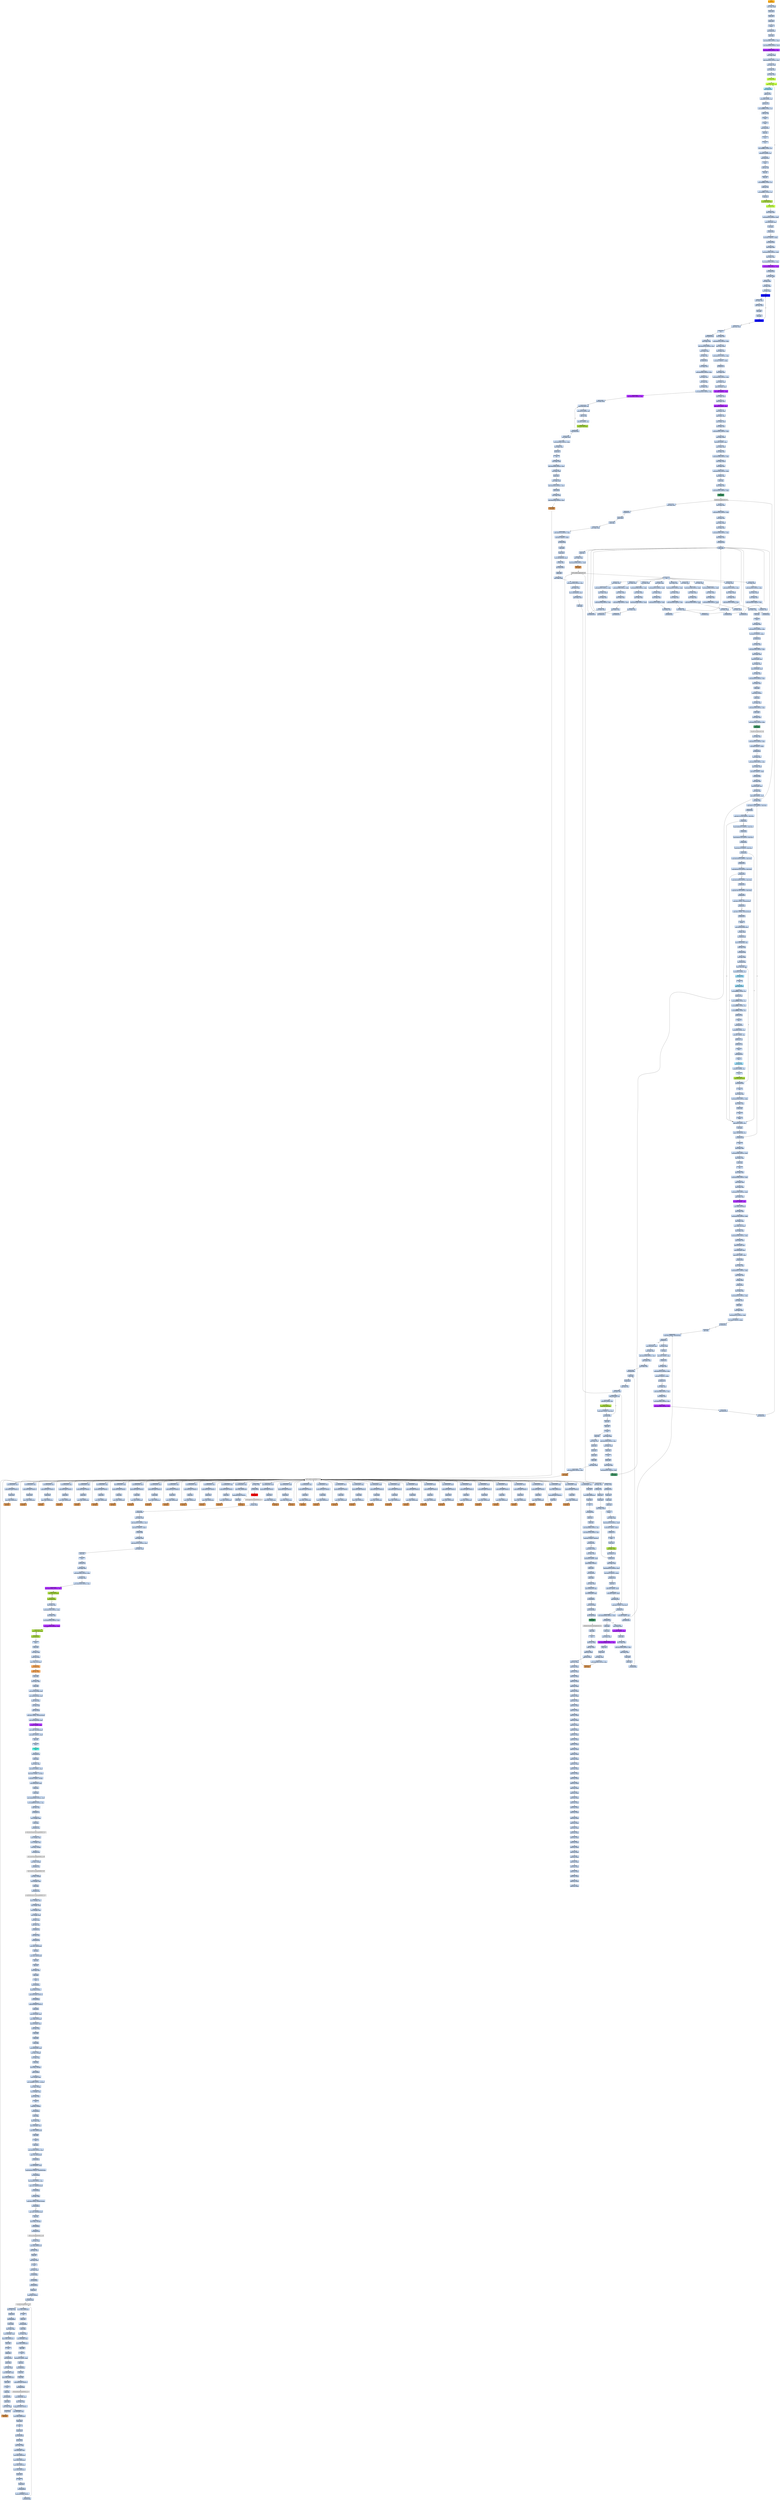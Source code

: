 strict digraph G {
	graph [bgcolor=transparent,
		name=G
	];
	node [color=lightsteelblue,
		fillcolor=lightsteelblue,
		shape=rectangle,
		style=filled
	];
	a0x00425060pushl_ebp	[color=lightgrey,
		fillcolor=orange,
		label="start\npushl %ebp"];
	a0x00425061movl_esp_ebp	[label="0x00425061\nmovl %esp, %ebp"];
	a0x00425060pushl_ebp -> a0x00425061movl_esp_ebp	[color="#000000"];
	a0x00425063pushl_ebx	[label="0x00425063\npushl %ebx"];
	a0x00425061movl_esp_ebp -> a0x00425063pushl_ebx	[color="#000000"];
	a0x00425064pushl_esi	[label="0x00425064\npushl %esi"];
	a0x00425063pushl_ebx -> a0x00425064pushl_esi	[color="#000000"];
	a0x00425065pushl_edi	[label="0x00425065\npushl %edi"];
	a0x00425064pushl_esi -> a0x00425065pushl_edi	[color="#000000"];
	a0x00425066pusha_	[label="0x00425066\npusha "];
	a0x00425065pushl_edi -> a0x00425066pusha_	[color="#000000"];
	a0x00425067call_0x0042506c	[label="0x00425067\ncall 0x0042506c"];
	a0x00425066pusha_ -> a0x00425067call_0x0042506c	[color="#000000"];
	a0x0042506cpopl_ebp	[label="0x0042506c\npopl %ebp"];
	a0x00425067call_0x0042506c -> a0x0042506cpopl_ebp	[color="#000000"];
	a0x0042506dsubl_0x40286cUINT32_ebp	[label="0x0042506d\nsubl $0x40286c<UINT32>, %ebp"];
	a0x0042506cpopl_ebp -> a0x0042506dsubl_0x40286cUINT32_ebp	[color="#000000"];
	a0x00425073movl_0x40345dUINT32_ecx	[label="0x00425073\nmovl $0x40345d<UINT32>, %ecx"];
	a0x0042506dsubl_0x40286cUINT32_ebp -> a0x00425073movl_0x40345dUINT32_ecx	[color="#000000"];
	a0x00425078subl_0x4028c6UINT32_ecx	[color=purple,
		fillcolor=purple,
		label="0x00425078\nsubl $0x4028c6<UINT32>, %ecx"];
	a0x00425073movl_0x40345dUINT32_ecx -> a0x00425078subl_0x4028c6UINT32_ecx	[color="#000000"];
	a0x0042507emovl_ebp_edx	[label="0x0042507e\nmovl %ebp, %edx"];
	a0x00425078subl_0x4028c6UINT32_ecx -> a0x0042507emovl_ebp_edx	[color="#000000"];
	a0x00425080addl_0x4028c6UINT32_edx	[label="0x00425080\naddl $0x4028c6<UINT32>, %edx"];
	a0x0042507emovl_ebp_edx -> a0x00425080addl_0x4028c6UINT32_edx	[color="#000000"];
	a0x00425086leal_edx__edi	[label="0x00425086\nleal (%edx), %edi"];
	a0x00425080addl_0x4028c6UINT32_edx -> a0x00425086leal_edx__edi	[color="#000000"];
	a0x00425088movl_edi_esi	[label="0x00425088\nmovl %edi, %esi"];
	a0x00425086leal_edx__edi -> a0x00425088movl_edi_esi	[color="#000000"];
	a0x0042508axorl_eax_eax	[label="0x0042508a\nxorl %eax, %eax"];
	a0x00425088movl_edi_esi -> a0x0042508axorl_eax_eax	[color="#000000"];
	a0x0042508cjmp_0x00425092	[color=olivedrab1,
		fillcolor=olivedrab1,
		label="0x0042508c\njmp 0x00425092"];
	a0x0042508axorl_eax_eax -> a0x0042508cjmp_0x00425092	[color="#000000"];
	a0x00425092lodsb_ds_esi__al	[color=olivedrab1,
		fillcolor=olivedrab1,
		label="0x00425092\nlodsb %ds:(%esi), %al"];
	a0x0042508cjmp_0x00425092 -> a0x00425092lodsb_ds_esi__al	[color="#000000"];
	a0x00425093jmp_0x00425096	[color=skyblue,
		fillcolor=skyblue,
		label="0x00425093\njmp 0x00425096"];
	a0x00425092lodsb_ds_esi__al -> a0x00425093jmp_0x00425096	[color="#000000"];
	a0x00425096addb_cl_al	[label="0x00425096\naddb %cl, %al"];
	a0x00425093jmp_0x00425096 -> a0x00425096addb_cl_al	[color="#000000"];
	a0x00425098rolb_0x68UINT8_al	[label="0x00425098\nrolb $0x68<UINT8>, %al"];
	a0x00425096addb_cl_al -> a0x00425098rolb_0x68UINT8_al	[color="#000000"];
	a0x0042509bsubb_cl_al	[label="0x0042509b\nsubb %cl, %al"];
	a0x00425098rolb_0x68UINT8_al -> a0x0042509bsubb_cl_al	[color="#000000"];
	a0x0042509drorb_0xffffff85UINT8_al	[label="0x0042509d\nrorb $0xffffff85<UINT8>, %al"];
	a0x0042509bsubb_cl_al -> a0x0042509drorb_0xffffff85UINT8_al	[color="#000000"];
	a0x004250a0subb_cl_al	[label="0x004250a0\nsubb %cl, %al"];
	a0x0042509drorb_0xffffff85UINT8_al -> a0x004250a0subb_cl_al	[color="#000000"];
	a0x004250a2nop_	[label="0x004250a2\nnop "];
	a0x004250a0subb_cl_al -> a0x004250a2nop_	[color="#000000"];
	a0x004250a3nop_	[label="0x004250a3\nnop "];
	a0x004250a2nop_ -> a0x004250a3nop_	[color="#000000"];
	a0x004250a4jmp_0x004250a7	[label="0x004250a4\njmp 0x004250a7"];
	a0x004250a3nop_ -> a0x004250a4jmp_0x004250a7	[color="#000000"];
	a0x004250a7decb_al	[label="0x004250a7\ndecb %al"];
	a0x004250a4jmp_0x004250a7 -> a0x004250a7decb_al	[color="#000000"];
	a0x004250a9clc_	[label="0x004250a9\nclc "];
	a0x004250a7decb_al -> a0x004250a9clc_	[color="#000000"];
	a0x004250aaclc_	[label="0x004250aa\nclc "];
	a0x004250a9clc_ -> a0x004250aaclc_	[color="#000000"];
	a0x004250abrolb_0xffffffecUINT8_al	[label="0x004250ab\nrolb $0xffffffec<UINT8>, %al"];
	a0x004250aaclc_ -> a0x004250abrolb_0xffffffecUINT8_al	[color="#000000"];
	a0x004250aerolb_0x70UINT8_al	[label="0x004250ae\nrolb $0x70<UINT8>, %al"];
	a0x004250abrolb_0xffffffecUINT8_al -> a0x004250aerolb_0x70UINT8_al	[color="#000000"];
	a0x004250b1jmp_0x004250b4	[label="0x004250b1\njmp 0x004250b4"];
	a0x004250aerolb_0x70UINT8_al -> a0x004250b1jmp_0x004250b4	[color="#000000"];
	a0x004250b4nop_	[label="0x004250b4\nnop "];
	a0x004250b1jmp_0x004250b4 -> a0x004250b4nop_	[color="#000000"];
	a0x004250b5subb_cl_al	[label="0x004250b5\nsubb %cl, %al"];
	a0x004250b4nop_ -> a0x004250b5subb_cl_al	[color="#000000"];
	a0x004250b7decb_al	[label="0x004250b7\ndecb %al"];
	a0x004250b5subb_cl_al -> a0x004250b7decb_al	[color="#000000"];
	a0x004250b9decb_al	[label="0x004250b9\ndecb %al"];
	a0x004250b7decb_al -> a0x004250b9decb_al	[color="#000000"];
	a0x004250bbxorb_0xffffff9eUINT8_al	[label="0x004250bb\nxorb $0xffffff9e<UINT8>, %al"];
	a0x004250b9decb_al -> a0x004250bbxorb_0xffffff9eUINT8_al	[color="#000000"];
	a0x004250bdsubb_cl_al	[label="0x004250bd\nsubb %cl, %al"];
	a0x004250bbxorb_0xffffff9eUINT8_al -> a0x004250bdsubb_cl_al	[color="#000000"];
	a0x004250bfxorb_0xffffffd7UINT8_al	[label="0x004250bf\nxorb $0xffffffd7<UINT8>, %al"];
	a0x004250bdsubb_cl_al -> a0x004250bfxorb_0xffffffd7UINT8_al	[color="#000000"];
	a0x004250c1decb_al	[label="0x004250c1\ndecb %al"];
	a0x004250bfxorb_0xffffffd7UINT8_al -> a0x004250c1decb_al	[color="#000000"];
	a0x004250c3stosb_al_es_edi_	[color=yellowgreen,
		fillcolor=yellowgreen,
		label="0x004250c3\nstosb %al, %es:(%edi)"];
	a0x004250c1decb_al -> a0x004250c3stosb_al_es_edi_	[color="#000000"];
	a0x004250c4loop_0x00425092	[color=olivedrab1,
		fillcolor=olivedrab1,
		label="0x004250c4\nloop 0x00425092"];
	a0x004250c3stosb_al_es_edi_ -> a0x004250c4loop_0x00425092	[color="#000000"];
	a0x004250c4loop_0x00425092 -> a0x00425092lodsb_ds_esi__al	[color="#000000",
		label=T];
	a0x004250c6movl_ebp_edx	[label="0x004250c6\nmovl %ebp, %edx"];
	a0x004250c4loop_0x00425092 -> a0x004250c6movl_ebp_edx	[color="#000000",
		label=F];
	a0x004250c8addl_0x40321fUINT32_edx	[label="0x004250c8\naddl $0x40321f<UINT32>, %edx"];
	a0x004250c6movl_ebp_edx -> a0x004250c8addl_0x40321fUINT32_edx	[color="#000000"];
	a0x004250cemovl_0x20esp__eax	[label="0x004250ce\nmovl 0x20(%esp), %eax"];
	a0x004250c8addl_0x40321fUINT32_edx -> a0x004250cemovl_0x20esp__eax	[color="#000000"];
	a0x004250d2incl_eax	[label="0x004250d2\nincl %eax"];
	a0x004250cemovl_0x20esp__eax -> a0x004250d2incl_eax	[color="#000000"];
	a0x004250d3js_0x004250dd	[label="0x004250d3\njs 0x004250dd"];
	a0x004250d2incl_eax -> a0x004250d3js_0x004250dd	[color="#000000"];
	a0x004250d5movl_0x1UINT32_edx_	[label="0x004250d5\nmovl $0x1<UINT32>, (%edx)"];
	a0x004250d3js_0x004250dd -> a0x004250d5movl_0x1UINT32_edx_	[color="#000000",
		label=F];
	a0x004250dbjmp_0x004250e3	[label="0x004250db\njmp 0x004250e3"];
	a0x004250d5movl_0x1UINT32_edx_ -> a0x004250dbjmp_0x004250e3	[color="#000000"];
	a0x004250e3movl_ebp_edx	[label="0x004250e3\nmovl %ebp, %edx"];
	a0x004250dbjmp_0x004250e3 -> a0x004250e3movl_ebp_edx	[color="#000000"];
	a0x004250e5addl_0x402866UINT32_edx	[label="0x004250e5\naddl $0x402866<UINT32>, %edx"];
	a0x004250e3movl_ebp_edx -> a0x004250e5addl_0x402866UINT32_edx	[color="#000000"];
	a0x004250ebleal_edx__eax	[label="0x004250eb\nleal (%edx), %eax"];
	a0x004250e5addl_0x402866UINT32_edx -> a0x004250ebleal_edx__eax	[color="#000000"];
	a0x004250edmovl_0x403065UINT32_ecx	[label="0x004250ed\nmovl $0x403065<UINT32>, %ecx"];
	a0x004250ebleal_edx__eax -> a0x004250edmovl_0x403065UINT32_ecx	[color="#000000"];
	a0x004250f2subl_0x402866UINT32_ecx	[color=purple,
		fillcolor=purple,
		label="0x004250f2\nsubl $0x402866<UINT32>, %ecx"];
	a0x004250edmovl_0x403065UINT32_ecx -> a0x004250f2subl_0x402866UINT32_ecx	[color="#000000"];
	a0x004250f8call_0x00425401	[label="0x004250f8\ncall 0x00425401"];
	a0x004250f2subl_0x402866UINT32_ecx -> a0x004250f8call_0x00425401	[color="#000000"];
	a0x00425401movl_eax_edi	[label="0x00425401\nmovl %eax, %edi"];
	a0x004250f8call_0x00425401 -> a0x00425401movl_eax_edi	[color="#000000"];
	a0x00425403xorl_eax_eax	[label="0x00425403\nxorl %eax, %eax"];
	a0x00425401movl_eax_edi -> a0x00425403xorl_eax_eax	[color="#000000"];
	a0x00425405xorl_ebx_ebx	[label="0x00425405\nxorl %ebx, %ebx"];
	a0x00425403xorl_eax_eax -> a0x00425405xorl_ebx_ebx	[color="#000000"];
	a0x00425407xorl_edx_edx	[label="0x00425407\nxorl %edx, %edx"];
	a0x00425405xorl_ebx_ebx -> a0x00425407xorl_edx_edx	[color="#000000"];
	a0x00425409movb_edi__al	[color=blue,
		fillcolor=blue,
		label="0x00425409\nmovb (%edi), %al"];
	a0x00425407xorl_edx_edx -> a0x00425409movb_edi__al	[color="#000000"];
	a0x0042540bmull_edx_eax	[label="0x0042540b\nmull %edx, %eax"];
	a0x00425409movb_edi__al -> a0x0042540bmull_edx_eax	[color="#000000"];
	a0x0042540daddl_eax_ebx	[label="0x0042540d\naddl %eax, %ebx"];
	a0x0042540bmull_edx_eax -> a0x0042540daddl_eax_ebx	[color="#000000"];
	a0x0042540fincl_edx	[label="0x0042540f\nincl %edx"];
	a0x0042540daddl_eax_ebx -> a0x0042540fincl_edx	[color="#000000"];
	a0x00425410incl_edi	[label="0x00425410\nincl %edi"];
	a0x0042540fincl_edx -> a0x00425410incl_edi	[color="#000000"];
	a0x00425411loop_0x00425409	[color=blue,
		fillcolor=blue,
		label="0x00425411\nloop 0x00425409"];
	a0x00425410incl_edi -> a0x00425411loop_0x00425409	[color="#000000"];
	a0x00425411loop_0x00425409 -> a0x00425409movb_edi__al	[color="#000000",
		label=T];
	a0x00425413xchgl_eax_ebx	[label="0x00425413\nxchgl %eax, %ebx"];
	a0x00425411loop_0x00425409 -> a0x00425413xchgl_eax_ebx	[color="#000000",
		label=F];
	a0x00425414ret	[label="0x00425414\nret"];
	a0x00425413xchgl_eax_ebx -> a0x00425414ret	[color="#000000"];
	a0x004250fdmovl_ebp_edx	[label="0x004250fd\nmovl %ebp, %edx"];
	a0x00425414ret -> a0x004250fdmovl_ebp_edx	[color="#000000"];
	a0x00425815jmp_0x00425819	[label="0x00425815\njmp 0x00425819"];
	a0x00425414ret -> a0x00425815jmp_0x00425819	[color="#000000"];
	a0x004250ffaddl_0x40321bUINT32_edx	[label="0x004250ff\naddl $0x40321b<UINT32>, %edx"];
	a0x004250fdmovl_ebp_edx -> a0x004250ffaddl_0x40321bUINT32_edx	[color="#000000"];
	a0x00425105movl_eax_edx_	[label="0x00425105\nmovl %eax, (%edx)"];
	a0x004250ffaddl_0x40321bUINT32_edx -> a0x00425105movl_eax_edx_	[color="#000000"];
	a0x00425107movl_ebp_edx	[label="0x00425107\nmovl %ebp, %edx"];
	a0x00425105movl_eax_edx_ -> a0x00425107movl_ebp_edx	[color="#000000"];
	a0x00425109addl_0x403213UINT32_edx	[label="0x00425109\naddl $0x403213<UINT32>, %edx"];
	a0x00425107movl_ebp_edx -> a0x00425109addl_0x403213UINT32_edx	[color="#000000"];
	a0x0042510ftestl_0x1UINT32_edx_	[label="0x0042510f\ntestl $0x1<UINT32>, (%edx)"];
	a0x00425109addl_0x403213UINT32_edx -> a0x0042510ftestl_0x1UINT32_edx_	[color="#000000"];
	a0x00425115je_0x0042515f	[label="0x00425115\nje 0x0042515f"];
	a0x0042510ftestl_0x1UINT32_edx_ -> a0x00425115je_0x0042515f	[color="#000000"];
	a0x0042515fmovl_ebp_edx	[label="0x0042515f\nmovl %ebp, %edx"];
	a0x00425115je_0x0042515f -> a0x0042515fmovl_ebp_edx	[color="#000000",
		label=T];
	a0x00425161addl_0x40320bUINT32_edx	[label="0x00425161\naddl $0x40320b<UINT32>, %edx"];
	a0x0042515fmovl_ebp_edx -> a0x00425161addl_0x40320bUINT32_edx	[color="#000000"];
	a0x00425167movl_edx__eax	[label="0x00425167\nmovl (%edx), %eax"];
	a0x00425161addl_0x40320bUINT32_edx -> a0x00425167movl_edx__eax	[color="#000000"];
	a0x00425169addl_0x3ceax__eax	[label="0x00425169\naddl 0x3c(%eax), %eax"];
	a0x00425167movl_edx__eax -> a0x00425169addl_0x3ceax__eax	[color="#000000"];
	a0x0042516caddl_0x80UINT32_eax	[color=purple,
		fillcolor=purple,
		label="0x0042516c\naddl $0x80<UINT32>, %eax"];
	a0x00425169addl_0x3ceax__eax -> a0x0042516caddl_0x80UINT32_eax	[color="#000000"];
	a0x00425171movl_eax__ecx	[label="0x00425171\nmovl (%eax), %ecx"];
	a0x0042516caddl_0x80UINT32_eax -> a0x00425171movl_eax__ecx	[color="#000000"];
	a0x00425173addl_edx__ecx	[label="0x00425173\naddl (%edx), %ecx"];
	a0x00425171movl_eax__ecx -> a0x00425173addl_edx__ecx	[color="#000000"];
	a0x00425175addl_0x10UINT8_ecx	[color=purple,
		fillcolor=purple,
		label="0x00425175\naddl $0x10<UINT8>, %ecx"];
	a0x00425173addl_edx__ecx -> a0x00425175addl_0x10UINT8_ecx	[color="#000000"];
	a0x00425178movl_ecx__eax	[label="0x00425178\nmovl (%ecx), %eax"];
	a0x00425175addl_0x10UINT8_ecx -> a0x00425178movl_ecx__eax	[color="#000000"];
	a0x0042517aaddl_edx__eax	[label="0x0042517a\naddl (%edx), %eax"];
	a0x00425178movl_ecx__eax -> a0x0042517aaddl_edx__eax	[color="#000000"];
	a0x0042517cmovl_eax__ebx	[label="0x0042517c\nmovl (%eax), %ebx"];
	a0x0042517aaddl_edx__eax -> a0x0042517cmovl_eax__ebx	[color="#000000"];
	a0x0042517emovl_ebp_edx	[label="0x0042517e\nmovl %ebp, %edx"];
	a0x0042517cmovl_eax__ebx -> a0x0042517emovl_ebp_edx	[color="#000000"];
	a0x00425180addl_0x403397UINT32_edx	[label="0x00425180\naddl $0x403397<UINT32>, %edx"];
	a0x0042517emovl_ebp_edx -> a0x00425180addl_0x403397UINT32_edx	[color="#000000"];
	a0x00425186movl_ebx_edx_	[label="0x00425186\nmovl %ebx, (%edx)"];
	a0x00425180addl_0x403397UINT32_edx -> a0x00425186movl_ebx_edx_	[color="#000000"];
	a0x00425188addl_0x4UINT8_eax	[label="0x00425188\naddl $0x4<UINT8>, %eax"];
	a0x00425186movl_ebx_edx_ -> a0x00425188addl_0x4UINT8_eax	[color="#000000"];
	a0x0042518bmovl_eax__ebx	[label="0x0042518b\nmovl (%eax), %ebx"];
	a0x00425188addl_0x4UINT8_eax -> a0x0042518bmovl_eax__ebx	[color="#000000"];
	a0x0042518dmovl_ebp_edx	[label="0x0042518d\nmovl %ebp, %edx"];
	a0x0042518bmovl_eax__ebx -> a0x0042518dmovl_ebp_edx	[color="#000000"];
	a0x0042518faddl_0x40339bUINT32_edx	[label="0x0042518f\naddl $0x40339b<UINT32>, %edx"];
	a0x0042518dmovl_ebp_edx -> a0x0042518faddl_0x40339bUINT32_edx	[color="#000000"];
	a0x00425195movl_ebx_edx_	[label="0x00425195\nmovl %ebx, (%edx)"];
	a0x0042518faddl_0x40339bUINT32_edx -> a0x00425195movl_ebx_edx_	[color="#000000"];
	a0x00425197movl_ebp_edx	[label="0x00425197\nmovl %ebp, %edx"];
	a0x00425195movl_ebx_edx_ -> a0x00425197movl_ebp_edx	[color="#000000"];
	a0x00425199addl_0x40339fUINT32_edx	[label="0x00425199\naddl $0x40339f<UINT32>, %edx"];
	a0x00425197movl_ebp_edx -> a0x00425199addl_0x40339fUINT32_edx	[color="#000000"];
	a0x0042519fleal_edx__eax	[label="0x0042519f\nleal (%edx), %eax"];
	a0x00425199addl_0x40339fUINT32_edx -> a0x0042519fleal_edx__eax	[color="#000000"];
	a0x004251a1pushl_eax	[label="0x004251a1\npushl %eax"];
	a0x0042519fleal_edx__eax -> a0x004251a1pushl_eax	[color="#000000"];
	a0x004251a2movl_ebp_edx	[label="0x004251a2\nmovl %ebp, %edx"];
	a0x004251a1pushl_eax -> a0x004251a2movl_ebp_edx	[color="#000000"];
	a0x004251a4addl_0x403397UINT32_edx	[label="0x004251a4\naddl $0x403397<UINT32>, %edx"];
	a0x004251a2movl_ebp_edx -> a0x004251a4addl_0x403397UINT32_edx	[color="#000000"];
	a0x004251aacall_edx_	[color=seagreen,
		fillcolor=seagreen,
		label="0x004251aa\ncall (%edx)"];
	a0x004251a4addl_0x403397UINT32_edx -> a0x004251aacall_edx_	[color="#000000"];
	LoadLibraryA_kernel32_dll	[color=lightgrey,
		fillcolor=lightgrey,
		label="LoadLibraryA@kernel32.dll"];
	a0x004251aacall_edx_ -> LoadLibraryA_kernel32_dll	[color="#000000"];
	a0x004251acmovl_ebp_edx	[label="0x004251ac\nmovl %ebp, %edx"];
	LoadLibraryA_kernel32_dll -> a0x004251acmovl_ebp_edx	[color="#000000"];
	a0x0042567atestl_eax_eax	[label="0x0042567a\ntestl %eax, %eax"];
	LoadLibraryA_kernel32_dll -> a0x0042567atestl_eax_eax	[color="#000000"];
	a0x004251aeaddl_0x4033acUINT32_edx	[label="0x004251ae\naddl $0x4033ac<UINT32>, %edx"];
	a0x004251acmovl_ebp_edx -> a0x004251aeaddl_0x4033acUINT32_edx	[color="#000000"];
	a0x004251b4movl_eax_esi	[label="0x004251b4\nmovl %eax, %esi"];
	a0x004251aeaddl_0x4033acUINT32_edx -> a0x004251b4movl_eax_esi	[color="#000000"];
	a0x004251b6movl_eax_edx_	[label="0x004251b6\nmovl %eax, (%edx)"];
	a0x004251b4movl_eax_esi -> a0x004251b6movl_eax_edx_	[color="#000000"];
	a0x004251b8movl_ebp_edx	[label="0x004251b8\nmovl %ebp, %edx"];
	a0x004251b6movl_eax_edx_ -> a0x004251b8movl_ebp_edx	[color="#000000"];
	a0x004251baaddl_0x4033b0UINT32_edx	[label="0x004251ba\naddl $0x4033b0<UINT32>, %edx"];
	a0x004251b8movl_ebp_edx -> a0x004251baaddl_0x4033b0UINT32_edx	[color="#000000"];
	a0x004251c0leal_edx__eax	[label="0x004251c0\nleal (%edx), %eax"];
	a0x004251baaddl_0x4033b0UINT32_edx -> a0x004251c0leal_edx__eax	[color="#000000"];
	a0x004251c2call_0x004252a5	[label="0x004251c2\ncall 0x004252a5"];
	a0x004251c0leal_edx__eax -> a0x004251c2call_0x004252a5	[color="#000000"];
	a0x004252a5pushl_eax	[label="0x004252a5\npushl %eax"];
	a0x004251c2call_0x004252a5 -> a0x004252a5pushl_eax	[color="#000000"];
	a0x004252a6pushl_esi	[label="0x004252a6\npushl %esi"];
	a0x004252a5pushl_eax -> a0x004252a6pushl_esi	[color="#000000"];
	a0x004252a7movl_ebp_edx	[label="0x004252a7\nmovl %ebp, %edx"];
	a0x004252a6pushl_esi -> a0x004252a7movl_ebp_edx	[color="#000000"];
	a0x004252a9addl_0x40339bUINT32_edx	[label="0x004252a9\naddl $0x40339b<UINT32>, %edx"];
	a0x004252a7movl_ebp_edx -> a0x004252a9addl_0x40339bUINT32_edx	[color="#000000"];
	a0x004252afcall_edx_	[color=peru,
		fillcolor=peru,
		label="0x004252af\ncall (%edx)"];
	a0x004252a9addl_0x40339bUINT32_edx -> a0x004252afcall_edx_	[color="#000000"];
	GetProcAddress_kernel32_dll	[color=lightgrey,
		fillcolor=lightgrey,
		label="GetProcAddress@kernel32.dll"];
	a0x004252afcall_edx_ -> GetProcAddress_kernel32_dll	[color="#000000"];
	a0x004252b1ret	[label="0x004252b1\nret"];
	GetProcAddress_kernel32_dll -> a0x004252b1ret	[color="#000000"];
	a0x00425700orl_eax_eax	[label="0x00425700\norl %eax, %eax"];
	GetProcAddress_kernel32_dll -> a0x00425700orl_eax_eax	[color="#000000"];
	a0x004251c7movl_ebp_edx	[label="0x004251c7\nmovl %ebp, %edx"];
	a0x004252b1ret -> a0x004251c7movl_ebp_edx	[color="#000000"];
	a0x004251e0movl_ebp_edx	[label="0x004251e0\nmovl %ebp, %edx"];
	a0x004252b1ret -> a0x004251e0movl_ebp_edx	[color="#000000"];
	a0x004251f9movl_ebp_edx	[label="0x004251f9\nmovl %ebp, %edx"];
	a0x004252b1ret -> a0x004251f9movl_ebp_edx	[color="#000000"];
	a0x00425212movl_ebp_edx	[label="0x00425212\nmovl %ebp, %edx"];
	a0x004252b1ret -> a0x00425212movl_ebp_edx	[color="#000000"];
	a0x0042522bmovl_ebp_edx	[label="0x0042522b\nmovl %ebp, %edx"];
	a0x004252b1ret -> a0x0042522bmovl_ebp_edx	[color="#000000"];
	a0x00425244movl_ebp_edx	[label="0x00425244\nmovl %ebp, %edx"];
	a0x004252b1ret -> a0x00425244movl_ebp_edx	[color="#000000"];
	a0x0042525dmovl_ebp_edx	[label="0x0042525d\nmovl %ebp, %edx"];
	a0x004252b1ret -> a0x0042525dmovl_ebp_edx	[color="#000000"];
	a0x00425276movl_ebp_edx	[label="0x00425276\nmovl %ebp, %edx"];
	a0x004252b1ret -> a0x00425276movl_ebp_edx	[color="#000000"];
	a0x0042528fmovl_ebp_edx	[label="0x0042528f\nmovl %ebp, %edx"];
	a0x004252b1ret -> a0x0042528fmovl_ebp_edx	[color="#000000"];
	a0x004251c9addl_0x4033c1UINT32_edx	[label="0x004251c9\naddl $0x4033c1<UINT32>, %edx"];
	a0x004251c7movl_ebp_edx -> a0x004251c9addl_0x4033c1UINT32_edx	[color="#000000"];
	a0x004251cfmovl_eax_edx_	[label="0x004251cf\nmovl %eax, (%edx)"];
	a0x004251c9addl_0x4033c1UINT32_edx -> a0x004251cfmovl_eax_edx_	[color="#000000"];
	a0x004251d1movl_ebp_edx	[label="0x004251d1\nmovl %ebp, %edx"];
	a0x004251cfmovl_eax_edx_ -> a0x004251d1movl_ebp_edx	[color="#000000"];
	a0x004251d3addl_0x4033c5UINT32_edx	[label="0x004251d3\naddl $0x4033c5<UINT32>, %edx"];
	a0x004251d1movl_ebp_edx -> a0x004251d3addl_0x4033c5UINT32_edx	[color="#000000"];
	a0x004251d9leal_edx__eax	[label="0x004251d9\nleal (%edx), %eax"];
	a0x004251d3addl_0x4033c5UINT32_edx -> a0x004251d9leal_edx__eax	[color="#000000"];
	a0x004251dbcall_0x004252a5	[label="0x004251db\ncall 0x004252a5"];
	a0x004251d9leal_edx__eax -> a0x004251dbcall_0x004252a5	[color="#000000"];
	a0x004251dbcall_0x004252a5 -> a0x004252a5pushl_eax	[color="#000000"];
	a0x004251e2addl_0x4033d4UINT32_edx	[label="0x004251e2\naddl $0x4033d4<UINT32>, %edx"];
	a0x004251e0movl_ebp_edx -> a0x004251e2addl_0x4033d4UINT32_edx	[color="#000000"];
	a0x004251e8movl_eax_edx_	[label="0x004251e8\nmovl %eax, (%edx)"];
	a0x004251e2addl_0x4033d4UINT32_edx -> a0x004251e8movl_eax_edx_	[color="#000000"];
	a0x004251eamovl_ebp_edx	[label="0x004251ea\nmovl %ebp, %edx"];
	a0x004251e8movl_eax_edx_ -> a0x004251eamovl_ebp_edx	[color="#000000"];
	a0x004251ecaddl_0x4033d8UINT32_edx	[label="0x004251ec\naddl $0x4033d8<UINT32>, %edx"];
	a0x004251eamovl_ebp_edx -> a0x004251ecaddl_0x4033d8UINT32_edx	[color="#000000"];
	a0x004251f2leal_edx__eax	[label="0x004251f2\nleal (%edx), %eax"];
	a0x004251ecaddl_0x4033d8UINT32_edx -> a0x004251f2leal_edx__eax	[color="#000000"];
	a0x004251f4call_0x004252a5	[label="0x004251f4\ncall 0x004252a5"];
	a0x004251f2leal_edx__eax -> a0x004251f4call_0x004252a5	[color="#000000"];
	a0x004251f4call_0x004252a5 -> a0x004252a5pushl_eax	[color="#000000"];
	a0x004251fbaddl_0x4033ebUINT32_edx	[label="0x004251fb\naddl $0x4033eb<UINT32>, %edx"];
	a0x004251f9movl_ebp_edx -> a0x004251fbaddl_0x4033ebUINT32_edx	[color="#000000"];
	a0x00425201movl_eax_edx_	[label="0x00425201\nmovl %eax, (%edx)"];
	a0x004251fbaddl_0x4033ebUINT32_edx -> a0x00425201movl_eax_edx_	[color="#000000"];
	a0x00425203movl_ebp_edx	[label="0x00425203\nmovl %ebp, %edx"];
	a0x00425201movl_eax_edx_ -> a0x00425203movl_ebp_edx	[color="#000000"];
	a0x00425205addl_0x4033efUINT32_edx	[label="0x00425205\naddl $0x4033ef<UINT32>, %edx"];
	a0x00425203movl_ebp_edx -> a0x00425205addl_0x4033efUINT32_edx	[color="#000000"];
	a0x0042520bleal_edx__eax	[label="0x0042520b\nleal (%edx), %eax"];
	a0x00425205addl_0x4033efUINT32_edx -> a0x0042520bleal_edx__eax	[color="#000000"];
	a0x0042520dcall_0x004252a5	[label="0x0042520d\ncall 0x004252a5"];
	a0x0042520bleal_edx__eax -> a0x0042520dcall_0x004252a5	[color="#000000"];
	a0x0042520dcall_0x004252a5 -> a0x004252a5pushl_eax	[color="#000000"];
	a0x00425214addl_0x4033fbUINT32_edx	[label="0x00425214\naddl $0x4033fb<UINT32>, %edx"];
	a0x00425212movl_ebp_edx -> a0x00425214addl_0x4033fbUINT32_edx	[color="#000000"];
	a0x0042521amovl_eax_edx_	[label="0x0042521a\nmovl %eax, (%edx)"];
	a0x00425214addl_0x4033fbUINT32_edx -> a0x0042521amovl_eax_edx_	[color="#000000"];
	a0x0042521cmovl_ebp_edx	[label="0x0042521c\nmovl %ebp, %edx"];
	a0x0042521amovl_eax_edx_ -> a0x0042521cmovl_ebp_edx	[color="#000000"];
	a0x0042521eaddl_0x4033ffUINT32_edx	[label="0x0042521e\naddl $0x4033ff<UINT32>, %edx"];
	a0x0042521cmovl_ebp_edx -> a0x0042521eaddl_0x4033ffUINT32_edx	[color="#000000"];
	a0x00425224leal_edx__eax	[label="0x00425224\nleal (%edx), %eax"];
	a0x0042521eaddl_0x4033ffUINT32_edx -> a0x00425224leal_edx__eax	[color="#000000"];
	a0x00425226call_0x004252a5	[label="0x00425226\ncall 0x004252a5"];
	a0x00425224leal_edx__eax -> a0x00425226call_0x004252a5	[color="#000000"];
	a0x00425226call_0x004252a5 -> a0x004252a5pushl_eax	[color="#000000"];
	a0x0042522daddl_0x40340bUINT32_edx	[label="0x0042522d\naddl $0x40340b<UINT32>, %edx"];
	a0x0042522bmovl_ebp_edx -> a0x0042522daddl_0x40340bUINT32_edx	[color="#000000"];
	a0x00425233movl_eax_edx_	[label="0x00425233\nmovl %eax, (%edx)"];
	a0x0042522daddl_0x40340bUINT32_edx -> a0x00425233movl_eax_edx_	[color="#000000"];
	a0x00425235movl_ebp_edx	[label="0x00425235\nmovl %ebp, %edx"];
	a0x00425233movl_eax_edx_ -> a0x00425235movl_ebp_edx	[color="#000000"];
	a0x00425237addl_0x40340fUINT32_edx	[label="0x00425237\naddl $0x40340f<UINT32>, %edx"];
	a0x00425235movl_ebp_edx -> a0x00425237addl_0x40340fUINT32_edx	[color="#000000"];
	a0x0042523dleal_edx__eax	[label="0x0042523d\nleal (%edx), %eax"];
	a0x00425237addl_0x40340fUINT32_edx -> a0x0042523dleal_edx__eax	[color="#000000"];
	a0x0042523fcall_0x004252a5	[label="0x0042523f\ncall 0x004252a5"];
	a0x0042523dleal_edx__eax -> a0x0042523fcall_0x004252a5	[color="#000000"];
	a0x0042523fcall_0x004252a5 -> a0x004252a5pushl_eax	[color="#000000"];
	a0x00425246addl_0x40341aUINT32_edx	[label="0x00425246\naddl $0x40341a<UINT32>, %edx"];
	a0x00425244movl_ebp_edx -> a0x00425246addl_0x40341aUINT32_edx	[color="#000000"];
	a0x0042524cmovl_eax_edx_	[label="0x0042524c\nmovl %eax, (%edx)"];
	a0x00425246addl_0x40341aUINT32_edx -> a0x0042524cmovl_eax_edx_	[color="#000000"];
	a0x0042524emovl_ebp_edx	[label="0x0042524e\nmovl %ebp, %edx"];
	a0x0042524cmovl_eax_edx_ -> a0x0042524emovl_ebp_edx	[color="#000000"];
	a0x00425250addl_0x40341eUINT32_edx	[label="0x00425250\naddl $0x40341e<UINT32>, %edx"];
	a0x0042524emovl_ebp_edx -> a0x00425250addl_0x40341eUINT32_edx	[color="#000000"];
	a0x00425256leal_edx__eax	[label="0x00425256\nleal (%edx), %eax"];
	a0x00425250addl_0x40341eUINT32_edx -> a0x00425256leal_edx__eax	[color="#000000"];
	a0x00425258call_0x004252a5	[label="0x00425258\ncall 0x004252a5"];
	a0x00425256leal_edx__eax -> a0x00425258call_0x004252a5	[color="#000000"];
	a0x00425258call_0x004252a5 -> a0x004252a5pushl_eax	[color="#000000"];
	a0x0042525faddl_0x403427UINT32_edx	[label="0x0042525f\naddl $0x403427<UINT32>, %edx"];
	a0x0042525dmovl_ebp_edx -> a0x0042525faddl_0x403427UINT32_edx	[color="#000000"];
	a0x00425265movl_eax_edx_	[label="0x00425265\nmovl %eax, (%edx)"];
	a0x0042525faddl_0x403427UINT32_edx -> a0x00425265movl_eax_edx_	[color="#000000"];
	a0x00425267movl_ebp_edx	[label="0x00425267\nmovl %ebp, %edx"];
	a0x00425265movl_eax_edx_ -> a0x00425267movl_ebp_edx	[color="#000000"];
	a0x00425269addl_0x40342bUINT32_edx	[label="0x00425269\naddl $0x40342b<UINT32>, %edx"];
	a0x00425267movl_ebp_edx -> a0x00425269addl_0x40342bUINT32_edx	[color="#000000"];
	a0x0042526fleal_edx__eax	[label="0x0042526f\nleal (%edx), %eax"];
	a0x00425269addl_0x40342bUINT32_edx -> a0x0042526fleal_edx__eax	[color="#000000"];
	a0x00425271call_0x004252a5	[label="0x00425271\ncall 0x004252a5"];
	a0x0042526fleal_edx__eax -> a0x00425271call_0x004252a5	[color="#000000"];
	a0x00425271call_0x004252a5 -> a0x004252a5pushl_eax	[color="#000000"];
	a0x00425278addl_0x403437UINT32_edx	[label="0x00425278\naddl $0x403437<UINT32>, %edx"];
	a0x00425276movl_ebp_edx -> a0x00425278addl_0x403437UINT32_edx	[color="#000000"];
	a0x0042527emovl_eax_edx_	[label="0x0042527e\nmovl %eax, (%edx)"];
	a0x00425278addl_0x403437UINT32_edx -> a0x0042527emovl_eax_edx_	[color="#000000"];
	a0x00425280movl_ebp_edx	[label="0x00425280\nmovl %ebp, %edx"];
	a0x0042527emovl_eax_edx_ -> a0x00425280movl_ebp_edx	[color="#000000"];
	a0x00425282addl_0x40343bUINT32_edx	[label="0x00425282\naddl $0x40343b<UINT32>, %edx"];
	a0x00425280movl_ebp_edx -> a0x00425282addl_0x40343bUINT32_edx	[color="#000000"];
	a0x00425288leal_edx__eax	[label="0x00425288\nleal (%edx), %eax"];
	a0x00425282addl_0x40343bUINT32_edx -> a0x00425288leal_edx__eax	[color="#000000"];
	a0x0042528acall_0x004252a5	[label="0x0042528a\ncall 0x004252a5"];
	a0x00425288leal_edx__eax -> a0x0042528acall_0x004252a5	[color="#000000"];
	a0x0042528acall_0x004252a5 -> a0x004252a5pushl_eax	[color="#000000"];
	a0x00425291addl_0x403447UINT32_edx	[label="0x00425291\naddl $0x403447<UINT32>, %edx"];
	a0x0042528fmovl_ebp_edx -> a0x00425291addl_0x403447UINT32_edx	[color="#000000"];
	a0x00425297movl_eax_edx_	[label="0x00425297\nmovl %eax, (%edx)"];
	a0x00425291addl_0x403447UINT32_edx -> a0x00425297movl_eax_edx_	[color="#000000"];
	a0x00425299movl_ebp_edx	[label="0x00425299\nmovl %ebp, %edx"];
	a0x00425297movl_eax_edx_ -> a0x00425299movl_ebp_edx	[color="#000000"];
	a0x0042529baddl_0x402ab2UINT32_edx	[label="0x0042529b\naddl $0x402ab2<UINT32>, %edx"];
	a0x00425299movl_ebp_edx -> a0x0042529baddl_0x402ab2UINT32_edx	[color="#000000"];
	a0x004252a1leal_edx__eax	[label="0x004252a1\nleal (%edx), %eax"];
	a0x0042529baddl_0x402ab2UINT32_edx -> a0x004252a1leal_edx__eax	[color="#000000"];
	a0x004252a3pushl_eax	[label="0x004252a3\npushl %eax"];
	a0x004252a1leal_edx__eax -> a0x004252a3pushl_eax	[color="#000000"];
	a0x004252a4ret	[label="0x004252a4\nret"];
	a0x004252a3pushl_eax -> a0x004252a4ret	[color="#000000"];
	a0x004252b2movl_ebp_edx	[label="0x004252b2\nmovl %ebp, %edx"];
	a0x004252a4ret -> a0x004252b2movl_ebp_edx	[color="#000000"];
	a0x004252b4addl_0x403213UINT32_edx	[label="0x004252b4\naddl $0x403213<UINT32>, %edx"];
	a0x004252b2movl_ebp_edx -> a0x004252b4addl_0x403213UINT32_edx	[color="#000000"];
	a0x004252batestl_0x10UINT32_edx_	[label="0x004252ba\ntestl $0x10<UINT32>, (%edx)"];
	a0x004252b4addl_0x403213UINT32_edx -> a0x004252batestl_0x10UINT32_edx_	[color="#000000"];
	a0x004252c0je_0x004252fd	[label="0x004252c0\nje 0x004252fd"];
	a0x004252batestl_0x10UINT32_edx_ -> a0x004252c0je_0x004252fd	[color="#000000"];
	a0x004252fdmovl_ebp_edx	[label="0x004252fd\nmovl %ebp, %edx"];
	a0x004252c0je_0x004252fd -> a0x004252fdmovl_ebp_edx	[color="#000000",
		label=T];
	a0x004252ffaddl_0x40320bUINT32_edx	[label="0x004252ff\naddl $0x40320b<UINT32>, %edx"];
	a0x004252fdmovl_ebp_edx -> a0x004252ffaddl_0x40320bUINT32_edx	[color="#000000"];
	a0x00425305movl_edx__edi	[label="0x00425305\nmovl (%edx), %edi"];
	a0x004252ffaddl_0x40320bUINT32_edx -> a0x00425305movl_edx__edi	[color="#000000"];
	a0x00425307addl_0x3cedi__edi	[label="0x00425307\naddl 0x3c(%edi), %edi"];
	a0x00425305movl_edx__edi -> a0x00425307addl_0x3cedi__edi	[color="#000000"];
	a0x0042530amovl_edx__esi	[label="0x0042530a\nmovl (%edx), %esi"];
	a0x00425307addl_0x3cedi__edi -> a0x0042530amovl_edx__esi	[color="#000000"];
	a0x0042530cmovl_0x54edi__ecx	[label="0x0042530c\nmovl 0x54(%edi), %ecx"];
	a0x0042530amovl_edx__esi -> a0x0042530cmovl_0x54edi__ecx	[color="#000000"];
	a0x0042530fmovl_ebp_edx	[label="0x0042530f\nmovl %ebp, %edx"];
	a0x0042530cmovl_0x54edi__ecx -> a0x0042530fmovl_ebp_edx	[color="#000000"];
	a0x00425311addl_0x403479UINT32_edx	[label="0x00425311\naddl $0x403479<UINT32>, %edx"];
	a0x0042530fmovl_ebp_edx -> a0x00425311addl_0x403479UINT32_edx	[color="#000000"];
	a0x00425317leal_edx__eax	[label="0x00425317\nleal (%edx), %eax"];
	a0x00425311addl_0x403479UINT32_edx -> a0x00425317leal_edx__eax	[color="#000000"];
	a0x00425319pushl_eax	[label="0x00425319\npushl %eax"];
	a0x00425317leal_edx__eax -> a0x00425319pushl_eax	[color="#000000"];
	a0x0042531apushl_0x4UINT8	[label="0x0042531a\npushl $0x4<UINT8>"];
	a0x00425319pushl_eax -> a0x0042531apushl_0x4UINT8	[color="#000000"];
	a0x0042531cpushl_ecx	[label="0x0042531c\npushl %ecx"];
	a0x0042531apushl_0x4UINT8 -> a0x0042531cpushl_ecx	[color="#000000"];
	a0x0042531dmovl_ebp_edx	[label="0x0042531d\nmovl %ebp, %edx"];
	a0x0042531cpushl_ecx -> a0x0042531dmovl_ebp_edx	[color="#000000"];
	a0x0042531faddl_0x40320bUINT32_edx	[label="0x0042531f\naddl $0x40320b<UINT32>, %edx"];
	a0x0042531dmovl_ebp_edx -> a0x0042531faddl_0x40320bUINT32_edx	[color="#000000"];
	a0x00425325pushl_edx_	[label="0x00425325\npushl (%edx)"];
	a0x0042531faddl_0x40320bUINT32_edx -> a0x00425325pushl_edx_	[color="#000000"];
	a0x00425327movl_ebp_edx	[label="0x00425327\nmovl %ebp, %edx"];
	a0x00425325pushl_edx_ -> a0x00425327movl_ebp_edx	[color="#000000"];
	a0x00425329addl_0x4033d4UINT32_edx	[label="0x00425329\naddl $0x4033d4<UINT32>, %edx"];
	a0x00425327movl_ebp_edx -> a0x00425329addl_0x4033d4UINT32_edx	[color="#000000"];
	a0x0042532fcall_edx_	[color=seagreen,
		fillcolor=seagreen,
		label="0x0042532f\ncall (%edx)"];
	a0x00425329addl_0x4033d4UINT32_edx -> a0x0042532fcall_edx_	[color="#000000"];
	VirtualProtect_Kernel32_dll	[color=lightgrey,
		fillcolor=lightgrey,
		label="VirtualProtect@Kernel32.dll"];
	a0x0042532fcall_edx_ -> VirtualProtect_Kernel32_dll	[color="#000000"];
	a0x00425331movl_ebp_edx	[label="0x00425331\nmovl %ebp, %edx"];
	VirtualProtect_Kernel32_dll -> a0x00425331movl_ebp_edx	[color="#000000"];
	a0x00425333addl_0x403213UINT32_edx	[label="0x00425333\naddl $0x403213<UINT32>, %edx"];
	a0x00425331movl_ebp_edx -> a0x00425333addl_0x403213UINT32_edx	[color="#000000"];
	a0x00425339testl_0x8UINT32_edx_	[label="0x00425339\ntestl $0x8<UINT32>, (%edx)"];
	a0x00425333addl_0x403213UINT32_edx -> a0x00425339testl_0x8UINT32_edx_	[color="#000000"];
	a0x0042533fje_0x0042542e	[label="0x0042533f\nje 0x0042542e"];
	a0x00425339testl_0x8UINT32_edx_ -> a0x0042533fje_0x0042542e	[color="#000000"];
	a0x0042542emovl_ebp_edx	[label="0x0042542e\nmovl %ebp, %edx"];
	a0x0042533fje_0x0042542e -> a0x0042542emovl_ebp_edx	[color="#000000",
		label=T];
	a0x00425430addl_0x40320bUINT32_edx	[label="0x00425430\naddl $0x40320b<UINT32>, %edx"];
	a0x0042542emovl_ebp_edx -> a0x00425430addl_0x40320bUINT32_edx	[color="#000000"];
	a0x00425436movl_edx__eax	[label="0x00425436\nmovl (%edx), %eax"];
	a0x00425430addl_0x40320bUINT32_edx -> a0x00425436movl_edx__eax	[color="#000000"];
	a0x00425438movl_0x1UINT32_ebx	[label="0x00425438\nmovl $0x1<UINT32>, %ebx"];
	a0x00425436movl_edx__eax -> a0x00425438movl_0x1UINT32_ebx	[color="#000000"];
	a0x0042543dcall_0x00425494	[label="0x0042543d\ncall 0x00425494"];
	a0x00425438movl_0x1UINT32_ebx -> a0x0042543dcall_0x00425494	[color="#000000"];
	a0x00425494movl_eax_edi	[label="0x00425494\nmovl %eax, %edi"];
	a0x0042543dcall_0x00425494 -> a0x00425494movl_eax_edi	[color="#000000"];
	a0x00425496addl_0x3cedi__edi	[label="0x00425496\naddl 0x3c(%edi), %edi"];
	a0x00425494movl_eax_edi -> a0x00425496addl_0x3cedi__edi	[color="#000000"];
	a0x00425499movl_edi_esi	[label="0x00425499\nmovl %edi, %esi"];
	a0x00425496addl_0x3cedi__edi -> a0x00425499movl_edi_esi	[color="#000000"];
	a0x0042549baddl_0xf8UINT32_esi	[label="0x0042549b\naddl $0xf8<UINT32>, %esi"];
	a0x00425499movl_edi_esi -> a0x0042549baddl_0xf8UINT32_esi	[color="#000000"];
	a0x004254a1xorl_edx_edx	[label="0x004254a1\nxorl %edx, %edx"];
	a0x0042549baddl_0xf8UINT32_esi -> a0x004254a1xorl_edx_edx	[color="#000000"];
	a0x004254a3cmpl_0x63727372UINT32_ds_esi_	[label="0x004254a3\ncmpl $0x63727372<UINT32>, %ds:(%esi)"];
	a0x004254a1xorl_edx_edx -> a0x004254a3cmpl_0x63727372UINT32_ds_esi_	[color="#000000"];
	a0x004254aaje_0x0042553f	[label="0x004254aa\nje 0x0042553f"];
	a0x004254a3cmpl_0x63727372UINT32_ds_esi_ -> a0x004254aaje_0x0042553f	[color="#000000"];
	a0x004254b0cmpl_0x7273722eUINT32_ds_esi_	[label="0x004254b0\ncmpl $0x7273722e<UINT32>, %ds:(%esi)"];
	a0x004254aaje_0x0042553f -> a0x004254b0cmpl_0x7273722eUINT32_ds_esi_	[color="#000000",
		label=F];
	a0x004254b7je_0x0042553f	[label="0x004254b7\nje 0x0042553f"];
	a0x004254b0cmpl_0x7273722eUINT32_ds_esi_ -> a0x004254b7je_0x0042553f	[color="#000000"];
	a0x004254bdcmpl_0x6f6c6572UINT32_ds_esi_	[label="0x004254bd\ncmpl $0x6f6c6572<UINT32>, %ds:(%esi)"];
	a0x004254b7je_0x0042553f -> a0x004254bdcmpl_0x6f6c6572UINT32_ds_esi_	[color="#000000",
		label=F];
	a0x0042553faddl_0x28UINT8_esi	[label="0x0042553f\naddl $0x28<UINT8>, %esi"];
	a0x004254b7je_0x0042553f -> a0x0042553faddl_0x28UINT8_esi	[color="#000000",
		label=T];
	a0x004254c4je_0x0042553f	[label="0x004254c4\nje 0x0042553f"];
	a0x004254bdcmpl_0x6f6c6572UINT32_ds_esi_ -> a0x004254c4je_0x0042553f	[color="#000000"];
	a0x004254c6cmpl_0x6c65722eUINT32_ds_esi_	[label="0x004254c6\ncmpl $0x6c65722e<UINT32>, %ds:(%esi)"];
	a0x004254c4je_0x0042553f -> a0x004254c6cmpl_0x6c65722eUINT32_ds_esi_	[color="#000000",
		label=F];
	a0x004254cdje_0x0042553f	[label="0x004254cd\nje 0x0042553f"];
	a0x004254c6cmpl_0x6c65722eUINT32_ds_esi_ -> a0x004254cdje_0x0042553f	[color="#000000"];
	a0x004254cfcmpl_0x4379UINT32_ds_esi_	[label="0x004254cf\ncmpl $0x4379<UINT32>, %ds:(%esi)"];
	a0x004254cdje_0x0042553f -> a0x004254cfcmpl_0x4379UINT32_ds_esi_	[color="#000000",
		label=F];
	a0x004254d6je_0x0042553f	[label="0x004254d6\nje 0x0042553f"];
	a0x004254cfcmpl_0x4379UINT32_ds_esi_ -> a0x004254d6je_0x0042553f	[color="#000000"];
	a0x004254d8cmpl_0x6164652eUINT32_ds_esi_	[label="0x004254d8\ncmpl $0x6164652e<UINT32>, %ds:(%esi)"];
	a0x004254d6je_0x0042553f -> a0x004254d8cmpl_0x6164652eUINT32_ds_esi_	[color="#000000",
		label=F];
	a0x004254d6je_0x0042553f -> a0x0042553faddl_0x28UINT8_esi	[color="#000000",
		label=T];
	a0x004254dfje_0x0042553f	[label="0x004254df\nje 0x0042553f"];
	a0x004254d8cmpl_0x6164652eUINT32_ds_esi_ -> a0x004254dfje_0x0042553f	[color="#000000"];
	a0x004254e1cmpl_0x6164722eUINT32_ds_esi_	[label="0x004254e1\ncmpl $0x6164722e<UINT32>, %ds:(%esi)"];
	a0x004254dfje_0x0042553f -> a0x004254e1cmpl_0x6164722eUINT32_ds_esi_	[color="#000000",
		label=F];
	a0x004254e8je_0x0042553f	[label="0x004254e8\nje 0x0042553f"];
	a0x004254e1cmpl_0x6164722eUINT32_ds_esi_ -> a0x004254e8je_0x0042553f	[color="#000000"];
	a0x004254eacmpl_0x6164692eUINT32_ds_esi_	[label="0x004254ea\ncmpl $0x6164692e<UINT32>, %ds:(%esi)"];
	a0x004254e8je_0x0042553f -> a0x004254eacmpl_0x6164692eUINT32_ds_esi_	[color="#000000",
		label=F];
	a0x004254e8je_0x0042553f -> a0x0042553faddl_0x28UINT8_esi	[color="#000000",
		label=T];
	a0x004254f1je_0x0042553f	[label="0x004254f1\nje 0x0042553f"];
	a0x004254eacmpl_0x6164692eUINT32_ds_esi_ -> a0x004254f1je_0x0042553f	[color="#000000"];
	a0x004254f3cmpl_0x736c742eUINT32_ds_esi_	[label="0x004254f3\ncmpl $0x736c742e<UINT32>, %ds:(%esi)"];
	a0x004254f1je_0x0042553f -> a0x004254f3cmpl_0x736c742eUINT32_ds_esi_	[color="#000000",
		label=F];
	a0x004254faje_0x0042553f	[label="0x004254fa\nje 0x0042553f"];
	a0x004254f3cmpl_0x736c742eUINT32_ds_esi_ -> a0x004254faje_0x0042553f	[color="#000000"];
	a0x004254fccmpl_0x0UINT8_ds_0x14esi_	[label="0x004254fc\ncmpl $0x0<UINT8>, %ds:0x14(%esi)"];
	a0x004254faje_0x0042553f -> a0x004254fccmpl_0x0UINT8_ds_0x14esi_	[color="#000000",
		label=F];
	a0x00425501je_0x0042553f	[label="0x00425501\nje 0x0042553f"];
	a0x004254fccmpl_0x0UINT8_ds_0x14esi_ -> a0x00425501je_0x0042553f	[color="#000000"];
	a0x00425503cmpl_0x0UINT8_ds_0x10esi_	[label="0x00425503\ncmpl $0x0<UINT8>, %ds:0x10(%esi)"];
	a0x00425501je_0x0042553f -> a0x00425503cmpl_0x0UINT8_ds_0x10esi_	[color="#000000",
		label=F];
	a0x00425508je_0x0042553f	[label="0x00425508\nje 0x0042553f"];
	a0x00425503cmpl_0x0UINT8_ds_0x10esi_ -> a0x00425508je_0x0042553f	[color="#000000"];
	a0x0042550apusha_	[label="0x0042550a\npusha "];
	a0x00425508je_0x0042553f -> a0x0042550apusha_	[color="#000000",
		label=F];
	a0x0042550bmovl_ds_0x10esi__ecx	[label="0x0042550b\nmovl %ds:0x10(%esi), %ecx"];
	a0x0042550apusha_ -> a0x0042550bmovl_ds_0x10esi__ecx	[color="#000000"];
	a0x0042550forl_ebx_ebx	[label="0x0042550f\norl %ebx, %ebx"];
	a0x0042550bmovl_ds_0x10esi__ecx -> a0x0042550forl_ebx_ebx	[color="#000000"];
	a0x00425511jne_0x00425520	[label="0x00425511\njne 0x00425520"];
	a0x0042550forl_ebx_ebx -> a0x00425511jne_0x00425520	[color="#000000"];
	a0x00425520movl_ds_0xcesi__esi	[label="0x00425520\nmovl %ds:0xc(%esi), %esi"];
	a0x00425511jne_0x00425520 -> a0x00425520movl_ds_0xcesi__esi	[color="#000000",
		label=T];
	a0x00425524addl_eax_esi	[label="0x00425524\naddl %eax, %esi"];
	a0x00425520movl_ds_0xcesi__esi -> a0x00425524addl_eax_esi	[color="#000000"];
	a0x00425526call_0x0042544e	[label="0x00425526\ncall 0x0042544e"];
	a0x00425524addl_eax_esi -> a0x00425526call_0x0042544e	[color="#000000"];
	a0x0042544emovl_esi_edi	[label="0x0042544e\nmovl %esi, %edi"];
	a0x00425526call_0x0042544e -> a0x0042544emovl_esi_edi	[color="#000000"];
	a0x00425450jmp_0x00425456	[label="0x00425450\njmp 0x00425456"];
	a0x0042544emovl_esi_edi -> a0x00425450jmp_0x00425456	[color="#000000"];
	a0x00425456lodsb_ds_esi__al	[label="0x00425456\nlodsb %ds:(%esi), %al"];
	a0x00425450jmp_0x00425456 -> a0x00425456lodsb_ds_esi__al	[color="#000000"];
	a0x00425457xorb_0x24UINT8_al	[label="0x00425457\nxorb $0x24<UINT8>, %al"];
	a0x00425456lodsb_ds_esi__al -> a0x00425457xorb_0x24UINT8_al	[color="#000000"];
	a0x00425459jmp_0x0042545c	[color=skyblue,
		fillcolor=skyblue,
		label="0x00425459\njmp 0x0042545c"];
	a0x00425457xorb_0x24UINT8_al -> a0x00425459jmp_0x0042545c	[color="#000000"];
	a0x0042545cstc_	[label="0x0042545c\nstc "];
	a0x00425459jmp_0x0042545c -> a0x0042545cstc_	[color="#000000"];
	a0x0042545djmp_0x00425460	[color=skyblue,
		fillcolor=skyblue,
		label="0x0042545d\njmp 0x00425460"];
	a0x0042545cstc_ -> a0x0042545djmp_0x00425460	[color="#000000"];
	a0x00425460xorb_0xffffffd1UINT8_al	[label="0x00425460\nxorb $0xffffffd1<UINT8>, %al"];
	a0x0042545djmp_0x00425460 -> a0x00425460xorb_0xffffffd1UINT8_al	[color="#000000"];
	a0x00425462subb_cl_al	[label="0x00425462\nsubb %cl, %al"];
	a0x00425460xorb_0xffffffd1UINT8_al -> a0x00425462subb_cl_al	[color="#000000"];
	a0x00425464xorb_0xffffff89UINT8_al	[label="0x00425464\nxorb $0xffffff89<UINT8>, %al"];
	a0x00425462subb_cl_al -> a0x00425464xorb_0xffffff89UINT8_al	[color="#000000"];
	a0x00425466xorb_0xffffff87UINT8_al	[label="0x00425466\nxorb $0xffffff87<UINT8>, %al"];
	a0x00425464xorb_0xffffff89UINT8_al -> a0x00425466xorb_0xffffff87UINT8_al	[color="#000000"];
	a0x00425468rorb_0xffffff9bUINT8_al	[label="0x00425468\nrorb $0xffffff9b<UINT8>, %al"];
	a0x00425466xorb_0xffffff87UINT8_al -> a0x00425468rorb_0xffffff9bUINT8_al	[color="#000000"];
	a0x0042546bsubb_cl_al	[label="0x0042546b\nsubb %cl, %al"];
	a0x00425468rorb_0xffffff9bUINT8_al -> a0x0042546bsubb_cl_al	[color="#000000"];
	a0x0042546dclc_	[label="0x0042546d\nclc "];
	a0x0042546bsubb_cl_al -> a0x0042546dclc_	[color="#000000"];
	a0x0042546ejmp_0x00425471	[label="0x0042546e\njmp 0x00425471"];
	a0x0042546dclc_ -> a0x0042546ejmp_0x00425471	[color="#000000"];
	a0x00425471rorb_0x66UINT8_al	[label="0x00425471\nrorb $0x66<UINT8>, %al"];
	a0x0042546ejmp_0x00425471 -> a0x00425471rorb_0x66UINT8_al	[color="#000000"];
	a0x00425474rorb_0x7UINT8_al	[label="0x00425474\nrorb $0x7<UINT8>, %al"];
	a0x00425471rorb_0x66UINT8_al -> a0x00425474rorb_0x7UINT8_al	[color="#000000"];
	a0x00425477addb_cl_al	[label="0x00425477\naddb %cl, %al"];
	a0x00425474rorb_0x7UINT8_al -> a0x00425477addb_cl_al	[color="#000000"];
	a0x00425479subb_cl_al	[label="0x00425479\nsubb %cl, %al"];
	a0x00425477addb_cl_al -> a0x00425479subb_cl_al	[color="#000000"];
	a0x0042547bnop_	[label="0x0042547b\nnop "];
	a0x00425479subb_cl_al -> a0x0042547bnop_	[color="#000000"];
	a0x0042547cjmp_0x0042547f	[label="0x0042547c\njmp 0x0042547f"];
	a0x0042547bnop_ -> a0x0042547cjmp_0x0042547f	[color="#000000"];
	a0x0042547fclc_	[label="0x0042547f\nclc "];
	a0x0042547cjmp_0x0042547f -> a0x0042547fclc_	[color="#000000"];
	a0x00425480jmp_0x00425483	[color=skyblue,
		fillcolor=skyblue,
		label="0x00425480\njmp 0x00425483"];
	a0x0042547fclc_ -> a0x00425480jmp_0x00425483	[color="#000000"];
	a0x00425483rolb_0x2cUINT8_al	[label="0x00425483\nrolb $0x2c<UINT8>, %al"];
	a0x00425480jmp_0x00425483 -> a0x00425483rolb_0x2cUINT8_al	[color="#000000"];
	a0x00425486clc_	[label="0x00425486\nclc "];
	a0x00425483rolb_0x2cUINT8_al -> a0x00425486clc_	[color="#000000"];
	a0x00425487stosb_al_es_edi_	[color=yellowgreen,
		fillcolor=yellowgreen,
		label="0x00425487\nstosb %al, %es:(%edi)"];
	a0x00425486clc_ -> a0x00425487stosb_al_es_edi_	[color="#000000"];
	a0x00425488loop_0x00425456	[label="0x00425488\nloop 0x00425456"];
	a0x00425487stosb_al_es_edi_ -> a0x00425488loop_0x00425456	[color="#000000"];
	a0x00425488loop_0x00425456 -> a0x00425456lodsb_ds_esi__al	[color="#000000",
		label=T];
	a0x0042548aret	[label="0x0042548a\nret"];
	a0x00425488loop_0x00425456 -> a0x0042548aret	[color="#000000",
		label=F];
	a0x0042552bmovl_ebp_edx	[label="0x0042552b\nmovl %ebp, %edx"];
	a0x0042548aret -> a0x0042552bmovl_ebp_edx	[color="#000000"];
	a0x0042552daddl_0x402d3eUINT32_edx	[label="0x0042552d\naddl $0x402d3e<UINT32>, %edx"];
	a0x0042552bmovl_ebp_edx -> a0x0042552daddl_0x402d3eUINT32_edx	[color="#000000"];
	a0x00425533leal_edx__eax	[label="0x00425533\nleal (%edx), %eax"];
	a0x0042552daddl_0x402d3eUINT32_edx -> a0x00425533leal_edx__eax	[color="#000000"];
	a0x00425535pushl_eax	[label="0x00425535\npushl %eax"];
	a0x00425533leal_edx__eax -> a0x00425535pushl_eax	[color="#000000"];
	a0x00425536ret	[label="0x00425536\nret"];
	a0x00425535pushl_eax -> a0x00425536ret	[color="#000000"];
	a0x0042553epopa_	[label="0x0042553e\npopa "];
	a0x00425536ret -> a0x0042553epopa_	[color="#000000"];
	a0x0042553epopa_ -> a0x0042553faddl_0x28UINT8_esi	[color="#000000"];
	a0x00425542incl_edx	[label="0x00425542\nincl %edx"];
	a0x0042553faddl_0x28UINT8_esi -> a0x00425542incl_edx	[color="#000000"];
	a0x00425543cmpw_ds_0x6edi__dx	[label="0x00425543\ncmpw %ds:0x6(%edi), %dx"];
	a0x00425542incl_edx -> a0x00425543cmpw_ds_0x6edi__dx	[color="#000000"];
	a0x00425548jne_0x004254a3	[label="0x00425548\njne 0x004254a3"];
	a0x00425543cmpw_ds_0x6edi__dx -> a0x00425548jne_0x004254a3	[color="#000000"];
	a0x00425548jne_0x004254a3 -> a0x004254a3cmpl_0x63727372UINT32_ds_esi_	[color="#000000",
		label=T];
	a0x0042554eret	[label="0x0042554e\nret"];
	a0x00425548jne_0x004254a3 -> a0x0042554eret	[color="#000000",
		label=F];
	a0x00425442movl_ebp_edx	[label="0x00425442\nmovl %ebp, %edx"];
	a0x0042554eret -> a0x00425442movl_ebp_edx	[color="#000000"];
	a0x00425444addl_0x402d4fUINT32_edx	[label="0x00425444\naddl $0x402d4f<UINT32>, %edx"];
	a0x00425442movl_ebp_edx -> a0x00425444addl_0x402d4fUINT32_edx	[color="#000000"];
	a0x0042544aleal_edx__eax	[label="0x0042544a\nleal (%edx), %eax"];
	a0x00425444addl_0x402d4fUINT32_edx -> a0x0042544aleal_edx__eax	[color="#000000"];
	a0x0042544cpushl_eax	[label="0x0042544c\npushl %eax"];
	a0x0042544aleal_edx__eax -> a0x0042544cpushl_eax	[color="#000000"];
	a0x0042544dret	[label="0x0042544d\nret"];
	a0x0042544cpushl_eax -> a0x0042544dret	[color="#000000"];
	a0x0042554fmovl_ebp_edx	[label="0x0042554f\nmovl %ebp, %edx"];
	a0x0042544dret -> a0x0042554fmovl_ebp_edx	[color="#000000"];
	a0x00425551addl_0x40320bUINT32_edx	[label="0x00425551\naddl $0x40320b<UINT32>, %edx"];
	a0x0042554fmovl_ebp_edx -> a0x00425551addl_0x40320bUINT32_edx	[color="#000000"];
	a0x00425557movl_edx__ebx	[label="0x00425557\nmovl (%edx), %ebx"];
	a0x00425551addl_0x40320bUINT32_edx -> a0x00425557movl_edx__ebx	[color="#000000"];
	a0x00425559movl_ebp_edx	[label="0x00425559\nmovl %ebp, %edx"];
	a0x00425557movl_edx__ebx -> a0x00425559movl_ebp_edx	[color="#000000"];
	a0x0042555baddl_0x40320fUINT32_edx	[label="0x0042555b\naddl $0x40320f<UINT32>, %edx"];
	a0x00425559movl_ebp_edx -> a0x0042555baddl_0x40320fUINT32_edx	[color="#000000"];
	a0x00425561addl_edx__ebx	[label="0x00425561\naddl (%edx), %ebx"];
	a0x0042555baddl_0x40320fUINT32_edx -> a0x00425561addl_edx__ebx	[color="#000000"];
	a0x00425563rorl_0x7UINT8_ebx	[color=purple,
		fillcolor=purple,
		label="0x00425563\nrorl $0x7<UINT8>, %ebx"];
	a0x00425561addl_edx__ebx -> a0x00425563rorl_0x7UINT8_ebx	[color="#000000"];
	a0x00425566movl_ebx_0x10esp_	[label="0x00425566\nmovl %ebx, 0x10(%esp)"];
	a0x00425563rorl_0x7UINT8_ebx -> a0x00425566movl_ebx_0x10esp_	[color="#000000"];
	a0x0042556amovl_ebp_edx	[label="0x0042556a\nmovl %ebp, %edx"];
	a0x00425566movl_ebx_0x10esp_ -> a0x0042556amovl_ebp_edx	[color="#000000"];
	a0x0042556caddl_0x40310bUINT32_edx	[label="0x0042556c\naddl $0x40310b<UINT32>, %edx"];
	a0x0042556amovl_ebp_edx -> a0x0042556caddl_0x40310bUINT32_edx	[color="#000000"];
	a0x00425572leal_edx__ebx	[label="0x00425572\nleal (%edx), %ebx"];
	a0x0042556caddl_0x40310bUINT32_edx -> a0x00425572leal_edx__ebx	[color="#000000"];
	a0x00425574movl_ebx_0x1cesp_	[label="0x00425574\nmovl %ebx, 0x1c(%esp)"];
	a0x00425572leal_edx__ebx -> a0x00425574movl_ebx_0x1cesp_	[color="#000000"];
	a0x00425578movl_ebp_edx	[label="0x00425578\nmovl %ebp, %edx"];
	a0x00425574movl_ebx_0x1cesp_ -> a0x00425578movl_ebp_edx	[color="#000000"];
	a0x0042557aaddl_0x40320bUINT32_edx	[label="0x0042557a\naddl $0x40320b<UINT32>, %edx"];
	a0x00425578movl_ebp_edx -> a0x0042557aaddl_0x40320bUINT32_edx	[color="#000000"];
	a0x00425580movl_edx__edi	[label="0x00425580\nmovl (%edx), %edi"];
	a0x0042557aaddl_0x40320bUINT32_edx -> a0x00425580movl_edx__edi	[color="#000000"];
	a0x00425582addl_0x3cedi__edi	[label="0x00425582\naddl 0x3c(%edi), %edi"];
	a0x00425580movl_edx__edi -> a0x00425582addl_0x3cedi__edi	[color="#000000"];
	a0x00425585movl_0xc0edi__ebx	[label="0x00425585\nmovl 0xc0(%edi), %ebx"];
	a0x00425582addl_0x3cedi__edi -> a0x00425585movl_0xc0edi__ebx	[color="#000000"];
	a0x0042558bcmpl_0x0UINT8_ebx	[label="0x0042558b\ncmpl $0x0<UINT8>, %ebx"];
	a0x00425585movl_0xc0edi__ebx -> a0x0042558bcmpl_0x0UINT8_ebx	[color="#000000"];
	a0x0042558eje_0x0042559b	[label="0x0042558e\nje 0x0042559b"];
	a0x0042558bcmpl_0x0UINT8_ebx -> a0x0042558eje_0x0042559b	[color="#000000"];
	a0x0042559bmovl_ebp_edx	[label="0x0042559b\nmovl %ebp, %edx"];
	a0x0042558eje_0x0042559b -> a0x0042559bmovl_ebp_edx	[color="#000000",
		label=T];
	a0x0042559daddl_0x403217UINT32_edx	[label="0x0042559d\naddl $0x403217<UINT32>, %edx"];
	a0x0042559bmovl_ebp_edx -> a0x0042559daddl_0x403217UINT32_edx	[color="#000000"];
	a0x004255a3movl_edx__eax	[label="0x004255a3\nmovl (%edx), %eax"];
	a0x0042559daddl_0x403217UINT32_edx -> a0x004255a3movl_edx__eax	[color="#000000"];
	a0x004255a5orl_eax_eax	[label="0x004255a5\norl %eax, %eax"];
	a0x004255a3movl_edx__eax -> a0x004255a5orl_eax_eax	[color="#000000"];
	a0x004255a7je_0x004255ba	[label="0x004255a7\nje 0x004255ba"];
	a0x004255a5orl_eax_eax -> a0x004255a7je_0x004255ba	[color="#000000"];
	a0x004255bamovl_ebp_edx	[label="0x004255ba\nmovl %ebp, %edx"];
	a0x004255a7je_0x004255ba -> a0x004255bamovl_ebp_edx	[color="#000000",
		label=T];
	a0x004255bcaddl_0x403223UINT32_edx	[label="0x004255bc\naddl $0x403223<UINT32>, %edx"];
	a0x004255bamovl_ebp_edx -> a0x004255bcaddl_0x403223UINT32_edx	[color="#000000"];
	a0x004255c2leal_edx__esi	[label="0x004255c2\nleal (%edx), %esi"];
	a0x004255bcaddl_0x403223UINT32_edx -> a0x004255c2leal_edx__esi	[color="#000000"];
	a0x004255c4pushl_ebx	[label="0x004255c4\npushl %ebx"];
	a0x004255c2leal_edx__esi -> a0x004255c4pushl_ebx	[color="#000000"];
	a0x004255c5movl_ebp_ebx	[label="0x004255c5\nmovl %ebp, %ebx"];
	a0x004255c4pushl_ebx -> a0x004255c5movl_ebp_ebx	[color="#000000"];
	a0x004255c7addl_0x403213UINT32_ebx	[label="0x004255c7\naddl $0x403213<UINT32>, %ebx"];
	a0x004255c5movl_ebp_ebx -> a0x004255c7addl_0x403213UINT32_ebx	[color="#000000"];
	a0x004255cdtestl_0x20UINT32_ebx_	[label="0x004255cd\ntestl $0x20<UINT32>, (%ebx)"];
	a0x004255c7addl_0x403213UINT32_ebx -> a0x004255cdtestl_0x20UINT32_ebx_	[color="#000000"];
	a0x004255d3je_0x0042562f	[label="0x004255d3\nje 0x0042562f"];
	a0x004255cdtestl_0x20UINT32_ebx_ -> a0x004255d3je_0x0042562f	[color="#000000"];
	a0x0042562fpopl_ebx	[label="0x0042562f\npopl %ebx"];
	a0x004255d3je_0x0042562f -> a0x0042562fpopl_ebx	[color="#000000",
		label=T];
	a0x00425630cmpl_0x0UINT8_ds_0x4esi_	[label="0x00425630\ncmpl $0x0<UINT8>, %ds:0x4(%esi)"];
	a0x0042562fpopl_ebx -> a0x00425630cmpl_0x0UINT8_ds_0x4esi_	[color="#000000"];
	a0x00425635je_0x004257c5	[label="0x00425635\nje 0x004257c5"];
	a0x00425630cmpl_0x0UINT8_ds_0x4esi_ -> a0x00425635je_0x004257c5	[color="#000000"];
	a0x0042563bmovl_ds_esi__ebx	[label="0x0042563b\nmovl %ds:(%esi), %ebx"];
	a0x00425635je_0x004257c5 -> a0x0042563bmovl_ds_esi__ebx	[color="#000000",
		label=F];
	a0x004257c5xorl_eax_eax	[label="0x004257c5\nxorl %eax, %eax"];
	a0x00425635je_0x004257c5 -> a0x004257c5xorl_eax_eax	[color="#000000",
		label=T];
	a0x0042563emovl_ebp_edx	[label="0x0042563e\nmovl %ebp, %edx"];
	a0x0042563bmovl_ds_esi__ebx -> a0x0042563emovl_ebp_edx	[color="#000000"];
	a0x00425640addl_0x40320bUINT32_edx	[label="0x00425640\naddl $0x40320b<UINT32>, %edx"];
	a0x0042563emovl_ebp_edx -> a0x00425640addl_0x40320bUINT32_edx	[color="#000000"];
	a0x00425646addl_edx__ebx	[label="0x00425646\naddl (%edx), %ebx"];
	a0x00425640addl_0x40320bUINT32_edx -> a0x00425646addl_edx__ebx	[color="#000000"];
	a0x00425648movl_ebx_eax	[label="0x00425648\nmovl %ebx, %eax"];
	a0x00425646addl_edx__ebx -> a0x00425648movl_ebx_eax	[color="#000000"];
	a0x0042564acall_0x0042565b	[label="0x0042564a\ncall 0x0042565b"];
	a0x00425648movl_ebx_eax -> a0x0042564acall_0x0042565b	[color="#000000"];
	a0x0042565bpushl_esi	[label="0x0042565b\npushl %esi"];
	a0x0042564acall_0x0042565b -> a0x0042565bpushl_esi	[color="#000000"];
	a0x0042565cpushl_edi	[label="0x0042565c\npushl %edi"];
	a0x0042565bpushl_esi -> a0x0042565cpushl_edi	[color="#000000"];
	a0x0042565dmovl_eax_esi	[label="0x0042565d\nmovl %eax, %esi"];
	a0x0042565cpushl_edi -> a0x0042565dmovl_eax_esi	[color="#000000"];
	a0x0042565fmovl_eax_edi	[label="0x0042565f\nmovl %eax, %edi"];
	a0x0042565dmovl_eax_esi -> a0x0042565fmovl_eax_edi	[color="#000000"];
	a0x00425661lodsb_ds_esi__al	[label="0x00425661\nlodsb %ds:(%esi), %al"];
	a0x0042565fmovl_eax_edi -> a0x00425661lodsb_ds_esi__al	[color="#000000"];
	a0x00425662rorb_0x4UINT8_al	[label="0x00425662\nrorb $0x4<UINT8>, %al"];
	a0x00425661lodsb_ds_esi__al -> a0x00425662rorb_0x4UINT8_al	[color="#000000"];
	a0x00425665stosb_al_es_edi_	[color=yellowgreen,
		fillcolor=yellowgreen,
		label="0x00425665\nstosb %al, %es:(%edi)"];
	a0x00425662rorb_0x4UINT8_al -> a0x00425665stosb_al_es_edi_	[color="#000000"];
	a0x00425666cmpb_0x0UINT8_ds_edi_	[label="0x00425666\ncmpb $0x0<UINT8>, %ds:(%edi)"];
	a0x00425665stosb_al_es_edi_ -> a0x00425666cmpb_0x0UINT8_ds_edi_	[color="#000000"];
	a0x0042566ajne_0x00425661	[label="0x0042566a\njne 0x00425661"];
	a0x00425666cmpb_0x0UINT8_ds_edi_ -> a0x0042566ajne_0x00425661	[color="#000000"];
	a0x0042566ajne_0x00425661 -> a0x00425661lodsb_ds_esi__al	[color="#000000",
		label=T];
	a0x0042566cpopl_edi	[label="0x0042566c\npopl %edi"];
	a0x0042566ajne_0x00425661 -> a0x0042566cpopl_edi	[color="#000000",
		label=F];
	a0x0042566dpopl_esi	[label="0x0042566d\npopl %esi"];
	a0x0042566cpopl_edi -> a0x0042566dpopl_esi	[color="#000000"];
	a0x0042566eret	[label="0x0042566e\nret"];
	a0x0042566dpopl_esi -> a0x0042566eret	[color="#000000"];
	a0x0042564fmovl_ebp_edx	[label="0x0042564f\nmovl %ebp, %edx"];
	a0x0042566eret -> a0x0042564fmovl_ebp_edx	[color="#000000"];
	a0x004256efpopl_eax	[label="0x004256ef\npopl %eax"];
	a0x0042566eret -> a0x004256efpopl_eax	[color="#000000"];
	a0x00425651addl_0x402e6fUINT32_edx	[label="0x00425651\naddl $0x402e6f<UINT32>, %edx"];
	a0x0042564fmovl_ebp_edx -> a0x00425651addl_0x402e6fUINT32_edx	[color="#000000"];
	a0x00425657leal_edx__eax	[label="0x00425657\nleal (%edx), %eax"];
	a0x00425651addl_0x402e6fUINT32_edx -> a0x00425657leal_edx__eax	[color="#000000"];
	a0x00425659pushl_eax	[label="0x00425659\npushl %eax"];
	a0x00425657leal_edx__eax -> a0x00425659pushl_eax	[color="#000000"];
	a0x0042565aret	[label="0x0042565a\nret"];
	a0x00425659pushl_eax -> a0x0042565aret	[color="#000000"];
	a0x0042566fpushl_ebx	[label="0x0042566f\npushl %ebx"];
	a0x0042565aret -> a0x0042566fpushl_ebx	[color="#000000"];
	a0x00425670movl_ebp_edx	[label="0x00425670\nmovl %ebp, %edx"];
	a0x0042566fpushl_ebx -> a0x00425670movl_ebp_edx	[color="#000000"];
	a0x00425672addl_0x403397UINT32_edx	[label="0x00425672\naddl $0x403397<UINT32>, %edx"];
	a0x00425670movl_ebp_edx -> a0x00425672addl_0x403397UINT32_edx	[color="#000000"];
	a0x00425678call_edx_	[color=seagreen,
		fillcolor=seagreen,
		label="0x00425678\ncall (%edx)"];
	a0x00425672addl_0x403397UINT32_edx -> a0x00425678call_edx_	[color="#000000"];
	a0x00425678call_edx_ -> LoadLibraryA_kernel32_dll	[color="#000000"];
	a0x0042567cje_0x004257c8	[label="0x0042567c\nje 0x004257c8"];
	a0x0042567atestl_eax_eax -> a0x0042567cje_0x004257c8	[color="#000000"];
	a0x00425682pushl_edx	[label="0x00425682\npushl %edx"];
	a0x0042567cje_0x004257c8 -> a0x00425682pushl_edx	[color="#000000",
		label=F];
	a0x00425683pushl_eax	[label="0x00425683\npushl %eax"];
	a0x00425682pushl_edx -> a0x00425683pushl_eax	[color="#000000"];
	a0x00425684movl_ebp_edx	[label="0x00425684\nmovl %ebp, %edx"];
	a0x00425683pushl_eax -> a0x00425684movl_ebp_edx	[color="#000000"];
	a0x00425686addl_0x403213UINT32_edx	[label="0x00425686\naddl $0x403213<UINT32>, %edx"];
	a0x00425684movl_ebp_edx -> a0x00425686addl_0x403213UINT32_edx	[color="#000000"];
	a0x0042568ctestl_0x4UINT32_edx_	[label="0x0042568c\ntestl $0x4<UINT32>, (%edx)"];
	a0x00425686addl_0x403213UINT32_edx -> a0x0042568ctestl_0x4UINT32_edx_	[color="#000000"];
	a0x00425692je_0x004256a6	[label="0x00425692\nje 0x004256a6"];
	a0x0042568ctestl_0x4UINT32_edx_ -> a0x00425692je_0x004256a6	[color="#000000"];
	a0x004256a6popl_ebx	[label="0x004256a6\npopl %ebx"];
	a0x00425692je_0x004256a6 -> a0x004256a6popl_ebx	[color="#000000",
		label=T];
	a0x004256a7popl_edx	[label="0x004256a7\npopl %edx"];
	a0x004256a6popl_ebx -> a0x004256a7popl_edx	[color="#000000"];
	a0x004256a8movl_ds_0x8esi__ecx	[label="0x004256a8\nmovl %ds:0x8(%esi), %ecx"];
	a0x004256a7popl_edx -> a0x004256a8movl_ds_0x8esi__ecx	[color="#000000"];
	a0x004256acorl_ecx_ecx	[label="0x004256ac\norl %ecx, %ecx"];
	a0x004256a8movl_ds_0x8esi__ecx -> a0x004256acorl_ecx_ecx	[color="#000000"];
	a0x004256aejne_0x004256b4	[label="0x004256ae\njne 0x004256b4"];
	a0x004256acorl_ecx_ecx -> a0x004256aejne_0x004256b4	[color="#000000"];
	a0x004256b4pushl_ebx	[label="0x004256b4\npushl %ebx"];
	a0x004256aejne_0x004256b4 -> a0x004256b4pushl_ebx	[color="#000000",
		label=T];
	a0x004256b5movl_ebp_ebx	[label="0x004256b5\nmovl %ebp, %ebx"];
	a0x004256b4pushl_ebx -> a0x004256b5movl_ebp_ebx	[color="#000000"];
	a0x004256b7addl_0x40320bUINT32_ebx	[label="0x004256b7\naddl $0x40320b<UINT32>, %ebx"];
	a0x004256b5movl_ebp_ebx -> a0x004256b7addl_0x40320bUINT32_ebx	[color="#000000"];
	a0x004256bdaddl_ebx__ecx	[label="0x004256bd\naddl (%ebx), %ecx"];
	a0x004256b7addl_0x40320bUINT32_ebx -> a0x004256bdaddl_ebx__ecx	[color="#000000"];
	a0x004256bfmovl_ds_0x4esi__edx	[label="0x004256bf\nmovl %ds:0x4(%esi), %edx"];
	a0x004256bdaddl_ebx__ecx -> a0x004256bfmovl_ds_0x4esi__edx	[color="#000000"];
	a0x004256c3addl_ebx__edx	[label="0x004256c3\naddl (%ebx), %edx"];
	a0x004256bfmovl_ds_0x4esi__edx -> a0x004256c3addl_ebx__edx	[color="#000000"];
	a0x004256c5popl_ebx	[label="0x004256c5\npopl %ebx"];
	a0x004256c3addl_ebx__edx -> a0x004256c5popl_ebx	[color="#000000"];
	a0x004256c6cmpl_0x0UINT8_ds_ecx_	[label="0x004256c6\ncmpl $0x0<UINT8>, %ds:(%ecx)"];
	a0x004256c5popl_ebx -> a0x004256c6cmpl_0x0UINT8_ds_ecx_	[color="#000000"];
	a0x004256caje_0x004257bd	[label="0x004256ca\nje 0x004257bd"];
	a0x004256c6cmpl_0x0UINT8_ds_ecx_ -> a0x004256caje_0x004257bd	[color="#000000"];
	a0x004256d0testl_0x80000000UINT32_ecx_	[label="0x004256d0\ntestl $0x80000000<UINT32>, (%ecx)"];
	a0x004256caje_0x004257bd -> a0x004256d0testl_0x80000000UINT32_ecx_	[color="#000000",
		label=F];
	a0x004257bdaddl_0xcUINT8_esi	[label="0x004257bd\naddl $0xc<UINT8>, %esi"];
	a0x004256caje_0x004257bd -> a0x004257bdaddl_0xcUINT8_esi	[color="#000000",
		label=T];
	a0x004256d6jne_0x00425734	[label="0x004256d6\njne 0x00425734"];
	a0x004256d0testl_0x80000000UINT32_ecx_ -> a0x004256d6jne_0x00425734	[color="#000000"];
	a0x004256d8movl_ecx__eax	[label="0x004256d8\nmovl (%ecx), %eax"];
	a0x004256d6jne_0x00425734 -> a0x004256d8movl_ecx__eax	[color="#000000",
		label=F];
	a0x00425734pushl_edx	[label="0x00425734\npushl %edx"];
	a0x004256d6jne_0x00425734 -> a0x00425734pushl_edx	[color="#000000",
		label=T];
	a0x004256daaddl_0x2UINT8_eax	[color=purple,
		fillcolor=purple,
		label="0x004256da\naddl $0x2<UINT8>, %eax"];
	a0x004256d8movl_ecx__eax -> a0x004256daaddl_0x2UINT8_eax	[color="#000000"];
	a0x004256ddpushl_ebx	[label="0x004256dd\npushl %ebx"];
	a0x004256daaddl_0x2UINT8_eax -> a0x004256ddpushl_ebx	[color="#000000"];
	a0x004256demovl_ebp_ebx	[label="0x004256de\nmovl %ebp, %ebx"];
	a0x004256ddpushl_ebx -> a0x004256demovl_ebp_ebx	[color="#000000"];
	a0x004256e0addl_0x40320bUINT32_ebx	[label="0x004256e0\naddl $0x40320b<UINT32>, %ebx"];
	a0x004256demovl_ebp_ebx -> a0x004256e0addl_0x40320bUINT32_ebx	[color="#000000"];
	a0x004256e6addl_ebx__eax	[label="0x004256e6\naddl (%ebx), %eax"];
	a0x004256e0addl_0x40320bUINT32_ebx -> a0x004256e6addl_ebx__eax	[color="#000000"];
	a0x004256e8popl_ebx	[label="0x004256e8\npopl %ebx"];
	a0x004256e6addl_ebx__eax -> a0x004256e8popl_ebx	[color="#000000"];
	a0x004256e9pushl_eax	[label="0x004256e9\npushl %eax"];
	a0x004256e8popl_ebx -> a0x004256e9pushl_eax	[color="#000000"];
	a0x004256eacall_0x0042565b	[label="0x004256ea\ncall 0x0042565b"];
	a0x004256e9pushl_eax -> a0x004256eacall_0x0042565b	[color="#000000"];
	a0x004256eacall_0x0042565b -> a0x0042565bpushl_esi	[color="#000000"];
	a0x004256f0movl_eax_edi	[label="0x004256f0\nmovl %eax, %edi"];
	a0x004256efpopl_eax -> a0x004256f0movl_eax_edi	[color="#000000"];
	a0x004256f2pushl_edx	[label="0x004256f2\npushl %edx"];
	a0x004256f0movl_eax_edi -> a0x004256f2pushl_edx	[color="#000000"];
	a0x004256f3pushl_ecx	[label="0x004256f3\npushl %ecx"];
	a0x004256f2pushl_edx -> a0x004256f3pushl_ecx	[color="#000000"];
	a0x004256f4pushl_eax	[label="0x004256f4\npushl %eax"];
	a0x004256f3pushl_ecx -> a0x004256f4pushl_eax	[color="#000000"];
	a0x004256f5pushl_ebx	[label="0x004256f5\npushl %ebx"];
	a0x004256f4pushl_eax -> a0x004256f5pushl_ebx	[color="#000000"];
	a0x004256f6movl_ebp_edx	[label="0x004256f6\nmovl %ebp, %edx"];
	a0x004256f5pushl_ebx -> a0x004256f6movl_ebp_edx	[color="#000000"];
	a0x004256f8addl_0x40339bUINT32_edx	[label="0x004256f8\naddl $0x40339b<UINT32>, %edx"];
	a0x004256f6movl_ebp_edx -> a0x004256f8addl_0x40339bUINT32_edx	[color="#000000"];
	a0x004256fecall_edx_	[color=peru,
		fillcolor=peru,
		label="0x004256fe\ncall (%edx)"];
	a0x004256f8addl_0x40339bUINT32_edx -> a0x004256fecall_edx_	[color="#000000"];
	a0x004256fecall_edx_ -> GetProcAddress_kernel32_dll	[color="#000000"];
	GetProcAddress_KERNEL32_dll	[color=lightgrey,
		fillcolor=lightgrey,
		label="GetProcAddress@KERNEL32.dll"];
	a0x004256fecall_edx_ -> GetProcAddress_KERNEL32_dll	[color="#000000"];
	a0x00425702jne_0x0042570b	[label="0x00425702\njne 0x0042570b"];
	a0x00425700orl_eax_eax -> a0x00425702jne_0x0042570b	[color="#000000"];
	a0x0042570bpopl_ecx	[label="0x0042570b\npopl %ecx"];
	a0x00425702jne_0x0042570b -> a0x0042570bpopl_ecx	[color="#000000",
		label=T];
	a0x0042570cpopl_edx	[label="0x0042570c\npopl %edx"];
	a0x0042570bpopl_ecx -> a0x0042570cpopl_edx	[color="#000000"];
	a0x0042570dpushl_edx	[label="0x0042570d\npushl %edx"];
	a0x0042570cpopl_edx -> a0x0042570dpushl_edx	[color="#000000"];
	a0x0042570epusha_	[label="0x0042570e\npusha "];
	a0x0042570dpushl_edx -> a0x0042570epusha_	[color="#000000"];
	a0x0042570fmovl_ebp_edx	[label="0x0042570f\nmovl %ebp, %edx"];
	a0x0042570epusha_ -> a0x0042570fmovl_ebp_edx	[color="#000000"];
	a0x00425711addl_0x403213UINT32_edx	[label="0x00425711\naddl $0x403213<UINT32>, %edx"];
	a0x0042570fmovl_ebp_edx -> a0x00425711addl_0x403213UINT32_edx	[color="#000000"];
	a0x00425717testb_0x4UINT8_edx_	[label="0x00425717\ntestb $0x4<UINT8>, (%edx)"];
	a0x00425711addl_0x403213UINT32_edx -> a0x00425717testb_0x4UINT8_edx_	[color="#000000"];
	a0x0042571aje_0x0042572e	[label="0x0042571a\nje 0x0042572e"];
	a0x00425717testb_0x4UINT8_edx_ -> a0x0042571aje_0x0042572e	[color="#000000"];
	a0x0042572epopa_	[label="0x0042572e\npopa "];
	a0x0042571aje_0x0042572e -> a0x0042572epopa_	[color="#000000",
		label=T];
	a0x0042572fpopl_edx	[label="0x0042572f\npopl %edx"];
	a0x0042572epopa_ -> a0x0042572fpopl_edx	[color="#000000"];
	a0x00425730movl_eax_edx_	[color=yellowgreen,
		fillcolor=yellowgreen,
		label="0x00425730\nmovl %eax, (%edx)"];
	a0x0042572fpopl_edx -> a0x00425730movl_eax_edx_	[color="#000000"];
	a0x00425732jmp_0x00425751	[label="0x00425732\njmp 0x00425751"];
	a0x00425730movl_eax_edx_ -> a0x00425732jmp_0x00425751	[color="#000000"];
	a0x00425751pushl_ecx	[label="0x00425751\npushl %ecx"];
	a0x00425732jmp_0x00425751 -> a0x00425751pushl_ecx	[color="#000000"];
	a0x00425752movl_ebp_ecx	[label="0x00425752\nmovl %ebp, %ecx"];
	a0x00425751pushl_ecx -> a0x00425752movl_ebp_ecx	[color="#000000"];
	a0x00425754addl_0x403213UINT32_ecx	[label="0x00425754\naddl $0x403213<UINT32>, %ecx"];
	a0x00425752movl_ebp_ecx -> a0x00425754addl_0x403213UINT32_ecx	[color="#000000"];
	a0x0042575atestl_0x20UINT32_ecx_	[label="0x0042575a\ntestl $0x20<UINT32>, (%ecx)"];
	a0x00425754addl_0x403213UINT32_ecx -> a0x0042575atestl_0x20UINT32_ecx_	[color="#000000"];
	a0x00425760je_0x004257b1	[label="0x00425760\nje 0x004257b1"];
	a0x0042575atestl_0x20UINT32_ecx_ -> a0x00425760je_0x004257b1	[color="#000000"];
	a0x004257b1popl_ecx	[label="0x004257b1\npopl %ecx"];
	a0x00425760je_0x004257b1 -> a0x004257b1popl_ecx	[color="#000000",
		label=T];
	a0x004257b2addl_0x4UINT8_ecx	[label="0x004257b2\naddl $0x4<UINT8>, %ecx"];
	a0x004257b1popl_ecx -> a0x004257b2addl_0x4UINT8_ecx	[color="#000000"];
	a0x004257b5addl_0x4UINT8_edx	[label="0x004257b5\naddl $0x4<UINT8>, %edx"];
	a0x004257b2addl_0x4UINT8_ecx -> a0x004257b5addl_0x4UINT8_edx	[color="#000000"];
	a0x004257b8jmp_0x004256c6	[label="0x004257b8\njmp 0x004256c6"];
	a0x004257b5addl_0x4UINT8_edx -> a0x004257b8jmp_0x004256c6	[color="#000000"];
	a0x004257b8jmp_0x004256c6 -> a0x004256c6cmpl_0x0UINT8_ds_ecx_	[color="#000000"];
	a0x004257c0jmp_0x00425630	[label="0x004257c0\njmp 0x00425630"];
	a0x004257bdaddl_0xcUINT8_esi -> a0x004257c0jmp_0x00425630	[color="#000000"];
	a0x004257c0jmp_0x00425630 -> a0x00425630cmpl_0x0UINT8_ds_0x4esi_	[color="#000000"];
	GetProcAddress_KERNEL32_dll -> a0x00425700orl_eax_eax	[color="#000000"];
	a0x00425749testl_eax_eax	[label="0x00425749\ntestl %eax, %eax"];
	GetProcAddress_KERNEL32_dll -> a0x00425749testl_eax_eax	[color="#000000"];
	a0x00425884orl_eax_eax	[label="0x00425884\norl %eax, %eax"];
	GetProcAddress_KERNEL32_dll -> a0x00425884orl_eax_eax	[color="#000000"];
	a0x00408435xorl_0x00420284_eax	[label="0x00408435\nxorl 0x00420284, %eax"];
	GetProcAddress_KERNEL32_dll -> a0x00408435xorl_0x00420284_eax	[color="#000000"];
	a0x00408448xorl_0x00420284_eax	[label="0x00408448\nxorl 0x00420284, %eax"];
	GetProcAddress_KERNEL32_dll -> a0x00408448xorl_0x00420284_eax	[color="#000000"];
	a0x0040845bxorl_0x00420284_eax	[label="0x0040845b\nxorl 0x00420284, %eax"];
	GetProcAddress_KERNEL32_dll -> a0x0040845bxorl_0x00420284_eax	[color="#000000"];
	a0x0040846exorl_0x00420284_eax	[label="0x0040846e\nxorl 0x00420284, %eax"];
	GetProcAddress_KERNEL32_dll -> a0x0040846exorl_0x00420284_eax	[color="#000000"];
	a0x00408481xorl_0x00420284_eax	[label="0x00408481\nxorl 0x00420284, %eax"];
	GetProcAddress_KERNEL32_dll -> a0x00408481xorl_0x00420284_eax	[color="#000000"];
	a0x00408494xorl_0x00420284_eax	[label="0x00408494\nxorl 0x00420284, %eax"];
	GetProcAddress_KERNEL32_dll -> a0x00408494xorl_0x00420284_eax	[color="#000000"];
	a0x004084a7xorl_0x00420284_eax	[label="0x004084a7\nxorl 0x00420284, %eax"];
	GetProcAddress_KERNEL32_dll -> a0x004084a7xorl_0x00420284_eax	[color="#000000"];
	a0x004084baxorl_0x00420284_eax	[label="0x004084ba\nxorl 0x00420284, %eax"];
	GetProcAddress_KERNEL32_dll -> a0x004084baxorl_0x00420284_eax	[color="#000000"];
	a0x004084cdxorl_0x00420284_eax	[label="0x004084cd\nxorl 0x00420284, %eax"];
	GetProcAddress_KERNEL32_dll -> a0x004084cdxorl_0x00420284_eax	[color="#000000"];
	a0x004084e0xorl_0x00420284_eax	[label="0x004084e0\nxorl 0x00420284, %eax"];
	GetProcAddress_KERNEL32_dll -> a0x004084e0xorl_0x00420284_eax	[color="#000000"];
	a0x004084f3xorl_0x00420284_eax	[label="0x004084f3\nxorl 0x00420284, %eax"];
	GetProcAddress_KERNEL32_dll -> a0x004084f3xorl_0x00420284_eax	[color="#000000"];
	a0x00408506xorl_0x00420284_eax	[label="0x00408506\nxorl 0x00420284, %eax"];
	GetProcAddress_KERNEL32_dll -> a0x00408506xorl_0x00420284_eax	[color="#000000"];
	a0x00408519xorl_0x00420284_eax	[label="0x00408519\nxorl 0x00420284, %eax"];
	GetProcAddress_KERNEL32_dll -> a0x00408519xorl_0x00420284_eax	[color="#000000"];
	a0x0040852cxorl_0x00420284_eax	[label="0x0040852c\nxorl 0x00420284, %eax"];
	GetProcAddress_KERNEL32_dll -> a0x0040852cxorl_0x00420284_eax	[color="#000000"];
	a0x0040853fxorl_0x00420284_eax	[label="0x0040853f\nxorl 0x00420284, %eax"];
	GetProcAddress_KERNEL32_dll -> a0x0040853fxorl_0x00420284_eax	[color="#000000"];
	a0x00408552xorl_0x00420284_eax	[label="0x00408552\nxorl 0x00420284, %eax"];
	GetProcAddress_KERNEL32_dll -> a0x00408552xorl_0x00420284_eax	[color="#000000"];
	a0x00408565xorl_0x00420284_eax	[label="0x00408565\nxorl 0x00420284, %eax"];
	GetProcAddress_KERNEL32_dll -> a0x00408565xorl_0x00420284_eax	[color="#000000"];
	a0x00408578xorl_0x00420284_eax	[label="0x00408578\nxorl 0x00420284, %eax"];
	GetProcAddress_KERNEL32_dll -> a0x00408578xorl_0x00420284_eax	[color="#000000"];
	a0x0040858bxorl_0x00420284_eax	[label="0x0040858b\nxorl 0x00420284, %eax"];
	GetProcAddress_KERNEL32_dll -> a0x0040858bxorl_0x00420284_eax	[color="#000000"];
	a0x0040859exorl_0x00420284_eax	[label="0x0040859e\nxorl 0x00420284, %eax"];
	GetProcAddress_KERNEL32_dll -> a0x0040859exorl_0x00420284_eax	[color="#000000"];
	a0x004085b1xorl_0x00420284_eax	[label="0x004085b1\nxorl 0x00420284, %eax"];
	GetProcAddress_KERNEL32_dll -> a0x004085b1xorl_0x00420284_eax	[color="#000000"];
	a0x004085c4xorl_0x00420284_eax	[label="0x004085c4\nxorl 0x00420284, %eax"];
	GetProcAddress_KERNEL32_dll -> a0x004085c4xorl_0x00420284_eax	[color="#000000"];
	a0x004085d7xorl_0x00420284_eax	[label="0x004085d7\nxorl 0x00420284, %eax"];
	GetProcAddress_KERNEL32_dll -> a0x004085d7xorl_0x00420284_eax	[color="#000000"];
	a0x004085eaxorl_0x00420284_eax	[label="0x004085ea\nxorl 0x00420284, %eax"];
	GetProcAddress_KERNEL32_dll -> a0x004085eaxorl_0x00420284_eax	[color="#000000"];
	a0x004085fdxorl_0x00420284_eax	[label="0x004085fd\nxorl 0x00420284, %eax"];
	GetProcAddress_KERNEL32_dll -> a0x004085fdxorl_0x00420284_eax	[color="#000000"];
	a0x00408610xorl_0x00420284_eax	[label="0x00408610\nxorl 0x00420284, %eax"];
	GetProcAddress_KERNEL32_dll -> a0x00408610xorl_0x00420284_eax	[color="#000000"];
	a0x00408623xorl_0x00420284_eax	[label="0x00408623\nxorl 0x00420284, %eax"];
	GetProcAddress_KERNEL32_dll -> a0x00408623xorl_0x00420284_eax	[color="#000000"];
	a0x00408636xorl_0x00420284_eax	[label="0x00408636\nxorl 0x00420284, %eax"];
	GetProcAddress_KERNEL32_dll -> a0x00408636xorl_0x00420284_eax	[color="#000000"];
	a0x00408649xorl_0x00420284_eax	[label="0x00408649\nxorl 0x00420284, %eax"];
	GetProcAddress_KERNEL32_dll -> a0x00408649xorl_0x00420284_eax	[color="#000000"];
	a0x0040865cxorl_0x00420284_eax	[label="0x0040865c\nxorl 0x00420284, %eax"];
	GetProcAddress_KERNEL32_dll -> a0x0040865cxorl_0x00420284_eax	[color="#000000"];
	a0x0040866fxorl_0x00420284_eax	[label="0x0040866f\nxorl 0x00420284, %eax"];
	GetProcAddress_KERNEL32_dll -> a0x0040866fxorl_0x00420284_eax	[color="#000000"];
	a0x00408682xorl_0x00420284_eax	[label="0x00408682\nxorl 0x00420284, %eax"];
	GetProcAddress_KERNEL32_dll -> a0x00408682xorl_0x00420284_eax	[color="#000000"];
	a0x00408695xorl_0x00420284_eax	[label="0x00408695\nxorl 0x00420284, %eax"];
	GetProcAddress_KERNEL32_dll -> a0x00408695xorl_0x00420284_eax	[color="#000000"];
	a0x00425735pushl_ecx	[label="0x00425735\npushl %ecx"];
	a0x00425734pushl_edx -> a0x00425735pushl_ecx	[color="#000000"];
	a0x00425736movl_ecx__eax	[label="0x00425736\nmovl (%ecx), %eax"];
	a0x00425735pushl_ecx -> a0x00425736movl_ecx__eax	[color="#000000"];
	a0x00425738subl_0x80000000UINT32_eax	[color=purple,
		fillcolor=purple,
		label="0x00425738\nsubl $0x80000000<UINT32>, %eax"];
	a0x00425736movl_ecx__eax -> a0x00425738subl_0x80000000UINT32_eax	[color="#000000"];
	a0x0042573dpushl_eax	[label="0x0042573d\npushl %eax"];
	a0x00425738subl_0x80000000UINT32_eax -> a0x0042573dpushl_eax	[color="#000000"];
	a0x0042573epushl_ebx	[label="0x0042573e\npushl %ebx"];
	a0x0042573dpushl_eax -> a0x0042573epushl_ebx	[color="#000000"];
	a0x0042573fmovl_ebp_edx	[label="0x0042573f\nmovl %ebp, %edx"];
	a0x0042573epushl_ebx -> a0x0042573fmovl_ebp_edx	[color="#000000"];
	a0x00425741addl_0x40339bUINT32_edx	[label="0x00425741\naddl $0x40339b<UINT32>, %edx"];
	a0x0042573fmovl_ebp_edx -> a0x00425741addl_0x40339bUINT32_edx	[color="#000000"];
	a0x00425747call_edx_	[color=peru,
		fillcolor=peru,
		label="0x00425747\ncall (%edx)"];
	a0x00425741addl_0x40339bUINT32_edx -> a0x00425747call_edx_	[color="#000000"];
	a0x00425747call_edx_ -> GetProcAddress_KERNEL32_dll	[color="#000000"];
	a0x0042574bje_0x004257c8	[label="0x0042574b\nje 0x004257c8"];
	a0x00425749testl_eax_eax -> a0x0042574bje_0x004257c8	[color="#000000"];
	a0x0042574dpopl_ecx	[label="0x0042574d\npopl %ecx"];
	a0x0042574bje_0x004257c8 -> a0x0042574dpopl_ecx	[color="#000000",
		label=F];
	a0x0042574epopl_edx	[label="0x0042574e\npopl %edx"];
	a0x0042574dpopl_ecx -> a0x0042574epopl_edx	[color="#000000"];
	a0x0042574fmovl_eax_edx_	[label="0x0042574f\nmovl %eax, (%edx)"];
	a0x0042574epopl_edx -> a0x0042574fmovl_eax_edx_	[color="#000000"];
	a0x0042574fmovl_eax_edx_ -> a0x00425751pushl_ecx	[color="#000000"];
	a0x004257c7incl_eax	[label="0x004257c7\nincl %eax"];
	a0x004257c5xorl_eax_eax -> a0x004257c7incl_eax	[color="#000000"];
	a0x004257c8cmpl_0x1UINT8_eax	[label="0x004257c8\ncmpl $0x1<UINT8>, %eax"];
	a0x004257c7incl_eax -> a0x004257c8cmpl_0x1UINT8_eax	[color="#000000"];
	a0x004257cbje_0x004257cf	[label="0x004257cb\nje 0x004257cf"];
	a0x004257c8cmpl_0x1UINT8_eax -> a0x004257cbje_0x004257cf	[color="#000000"];
	a0x004257cfmovl_ebp_edx	[label="0x004257cf\nmovl %ebp, %edx"];
	a0x004257cbje_0x004257cf -> a0x004257cfmovl_ebp_edx	[color="#000000",
		label=T];
	a0x004257d1addl_0x403213UINT32_edx	[label="0x004257d1\naddl $0x403213<UINT32>, %edx"];
	a0x004257cfmovl_ebp_edx -> a0x004257d1addl_0x403213UINT32_edx	[color="#000000"];
	a0x004257d7testl_0x2UINT32_edx_	[label="0x004257d7\ntestl $0x2<UINT32>, (%edx)"];
	a0x004257d1addl_0x403213UINT32_edx -> a0x004257d7testl_0x2UINT32_edx_	[color="#000000"];
	a0x004257ddje_0x004257f7	[label="0x004257dd\nje 0x004257f7"];
	a0x004257d7testl_0x2UINT32_edx_ -> a0x004257ddje_0x004257f7	[color="#000000"];
	a0x004257f7movl_ebp_edx	[label="0x004257f7\nmovl %ebp, %edx"];
	a0x004257ddje_0x004257f7 -> a0x004257f7movl_ebp_edx	[color="#000000",
		label=T];
	a0x004257f9addl_0x402866UINT32_edx	[label="0x004257f9\naddl $0x402866<UINT32>, %edx"];
	a0x004257f7movl_ebp_edx -> a0x004257f9addl_0x402866UINT32_edx	[color="#000000"];
	a0x004257ffleal_edx__eax	[label="0x004257ff\nleal (%edx), %eax"];
	a0x004257f9addl_0x402866UINT32_edx -> a0x004257ffleal_edx__eax	[color="#000000"];
	a0x00425801movl_0x403065UINT32_ecx	[label="0x00425801\nmovl $0x403065<UINT32>, %ecx"];
	a0x004257ffleal_edx__eax -> a0x00425801movl_0x403065UINT32_ecx	[color="#000000"];
	a0x00425806subl_0x402866UINT32_ecx	[color=purple,
		fillcolor=purple,
		label="0x00425806\nsubl $0x402866<UINT32>, %ecx"];
	a0x00425801movl_0x403065UINT32_ecx -> a0x00425806subl_0x402866UINT32_ecx	[color="#000000"];
	a0x0042580cjmp_0x00425810	[label="0x0042580c\njmp 0x00425810"];
	a0x00425806subl_0x402866UINT32_ecx -> a0x0042580cjmp_0x00425810	[color="#000000"];
	a0x00425810call_0x00425401	[label="0x00425810\ncall 0x00425401"];
	a0x0042580cjmp_0x00425810 -> a0x00425810call_0x00425401	[color="#000000"];
	a0x00425810call_0x00425401 -> a0x00425401movl_eax_edi	[color="#000000"];
	a0x00425819movl_ebp_edx	[label="0x00425819\nmovl %ebp, %edx"];
	a0x00425815jmp_0x00425819 -> a0x00425819movl_ebp_edx	[color="#000000"];
	a0x0042581baddl_0x40321bUINT32_edx	[label="0x0042581b\naddl $0x40321b<UINT32>, %edx"];
	a0x00425819movl_ebp_edx -> a0x0042581baddl_0x40321bUINT32_edx	[color="#000000"];
	a0x00425821movl_edx__ebx	[label="0x00425821\nmovl (%edx), %ebx"];
	a0x0042581baddl_0x40321bUINT32_edx -> a0x00425821movl_edx__ebx	[color="#000000"];
	a0x00425823xorl_ebx_eax	[label="0x00425823\nxorl %ebx, %eax"];
	a0x00425821movl_edx__ebx -> a0x00425823xorl_ebx_eax	[color="#000000"];
	a0x00425825je_0x0042582f	[label="0x00425825\nje 0x0042582f"];
	a0x00425823xorl_ebx_eax -> a0x00425825je_0x0042582f	[color="#000000"];
	a0x0042582fmovl_ebp_edx	[label="0x0042582f\nmovl %ebp, %edx"];
	a0x00425825je_0x0042582f -> a0x0042582fmovl_ebp_edx	[color="#000000",
		label=T];
	a0x00425831addl_0x403065UINT32_edx	[label="0x00425831\naddl $0x403065<UINT32>, %edx"];
	a0x0042582fmovl_ebp_edx -> a0x00425831addl_0x403065UINT32_edx	[color="#000000"];
	a0x00425837leal_edx__edi	[label="0x00425837\nleal (%edx), %edi"];
	a0x00425831addl_0x403065UINT32_edx -> a0x00425837leal_edx__edi	[color="#000000"];
	a0x00425839movl_edi_esi	[label="0x00425839\nmovl %edi, %esi"];
	a0x00425837leal_edx__edi -> a0x00425839movl_edi_esi	[color="#000000"];
	a0x0042583bleal_edx__edi	[label="0x0042583b\nleal (%edx), %edi"];
	a0x00425839movl_edi_esi -> a0x0042583bleal_edx__edi	[color="#000000"];
	a0x0042583dmovl_0x403182UINT32_ecx	[label="0x0042583d\nmovl $0x403182<UINT32>, %ecx"];
	a0x0042583bleal_edx__edi -> a0x0042583dmovl_0x403182UINT32_ecx	[color="#000000"];
	a0x00425842subl_0x403065UINT32_ecx	[color=purple,
		fillcolor=purple,
		label="0x00425842\nsubl $0x403065<UINT32>, %ecx"];
	a0x0042583dmovl_0x403182UINT32_ecx -> a0x00425842subl_0x403065UINT32_ecx	[color="#000000"];
	a0x00425848xorl_eax_eax	[label="0x00425848\nxorl %eax, %eax"];
	a0x00425842subl_0x403065UINT32_ecx -> a0x00425848xorl_eax_eax	[color="#000000"];
	a0x0042584alodsb_ds_esi__al	[label="0x0042584a\nlodsb %ds:(%esi), %al"];
	a0x00425848xorl_eax_eax -> a0x0042584alodsb_ds_esi__al	[color="#000000"];
	a0x0042584bxorb_0x79UINT8_al	[label="0x0042584b\nxorb $0x79<UINT8>, %al"];
	a0x0042584alodsb_ds_esi__al -> a0x0042584bxorb_0x79UINT8_al	[color="#000000"];
	a0x0042584dsubb_cl_al	[label="0x0042584d\nsubb %cl, %al"];
	a0x0042584bxorb_0x79UINT8_al -> a0x0042584dsubb_cl_al	[color="#000000"];
	a0x0042584frolb_0x2UINT8_al	[label="0x0042584f\nrolb $0x2<UINT8>, %al"];
	a0x0042584dsubb_cl_al -> a0x0042584frolb_0x2UINT8_al	[color="#000000"];
	a0x00425852stosb_al_es_edi_	[color=yellowgreen,
		fillcolor=yellowgreen,
		label="0x00425852\nstosb %al, %es:(%edi)"];
	a0x0042584frolb_0x2UINT8_al -> a0x00425852stosb_al_es_edi_	[color="#000000"];
	a0x00425853loop_0x0042584a	[label="0x00425853\nloop 0x0042584a"];
	a0x00425852stosb_al_es_edi_ -> a0x00425853loop_0x0042584a	[color="#000000"];
	a0x00425853loop_0x0042584a -> a0x0042584alodsb_ds_esi__al	[color="#000000",
		label=T];
	a0x00425855movl_ebp_edx	[label="0x00425855\nmovl %ebp, %edx"];
	a0x00425853loop_0x0042584a -> a0x00425855movl_ebp_edx	[color="#000000",
		label=F];
	a0x00425857addl_0x403065UINT32_edx	[label="0x00425857\naddl $0x403065<UINT32>, %edx"];
	a0x00425855movl_ebp_edx -> a0x00425857addl_0x403065UINT32_edx	[color="#000000"];
	a0x0042585dleal_edx__eax	[label="0x0042585d\nleal (%edx), %eax"];
	a0x00425857addl_0x403065UINT32_edx -> a0x0042585dleal_edx__eax	[color="#000000"];
	a0x0042585fpushl_eax	[label="0x0042585f\npushl %eax"];
	a0x0042585dleal_edx__eax -> a0x0042585fpushl_eax	[color="#000000"];
	a0x00425860ret	[label="0x00425860\nret"];
	a0x0042585fpushl_eax -> a0x00425860ret	[color="#000000"];
	a0x00425865movl_ebp_edx	[label="0x00425865\nmovl %ebp, %edx"];
	a0x00425860ret -> a0x00425865movl_ebp_edx	[color="#000000"];
	a0x00425867addl_0x40344bUINT32_edx	[label="0x00425867\naddl $0x40344b<UINT32>, %edx"];
	a0x00425865movl_ebp_edx -> a0x00425867addl_0x40344bUINT32_edx	[color="#000000"];
	a0x0042586dleal_edx__eax	[label="0x0042586d\nleal (%edx), %eax"];
	a0x00425867addl_0x40344bUINT32_edx -> a0x0042586dleal_edx__eax	[color="#000000"];
	a0x0042586fpushl_eax	[label="0x0042586f\npushl %eax"];
	a0x0042586dleal_edx__eax -> a0x0042586fpushl_eax	[color="#000000"];
	a0x00425870movl_ebp_edx	[label="0x00425870\nmovl %ebp, %edx"];
	a0x0042586fpushl_eax -> a0x00425870movl_ebp_edx	[color="#000000"];
	a0x00425872addl_0x4033acUINT32_edx	[label="0x00425872\naddl $0x4033ac<UINT32>, %edx"];
	a0x00425870movl_ebp_edx -> a0x00425872addl_0x4033acUINT32_edx	[color="#000000"];
	a0x00425878pushl_edx_	[label="0x00425878\npushl (%edx)"];
	a0x00425872addl_0x4033acUINT32_edx -> a0x00425878pushl_edx_	[color="#000000"];
	a0x0042587amovl_ebp_edx	[label="0x0042587a\nmovl %ebp, %edx"];
	a0x00425878pushl_edx_ -> a0x0042587amovl_ebp_edx	[color="#000000"];
	a0x0042587caddl_0x40339bUINT32_edx	[label="0x0042587c\naddl $0x40339b<UINT32>, %edx"];
	a0x0042587amovl_ebp_edx -> a0x0042587caddl_0x40339bUINT32_edx	[color="#000000"];
	a0x00425882call_edx_	[color=peru,
		fillcolor=peru,
		label="0x00425882\ncall (%edx)"];
	a0x0042587caddl_0x40339bUINT32_edx -> a0x00425882call_edx_	[color="#000000"];
	a0x00425882call_edx_ -> GetProcAddress_KERNEL32_dll	[color="#000000"];
	a0x00425886je_0x00425890	[label="0x00425886\nje 0x00425890"];
	a0x00425884orl_eax_eax -> a0x00425886je_0x00425890	[color="#000000"];
	a0x00425888call_eax	[color=red,
		fillcolor=red,
		label="0x00425888\ncall %eax"];
	a0x00425886je_0x00425890 -> a0x00425888call_eax	[color="#000000",
		label=F];
	IsDebuggerPresent_KERNEL32_dll	[color=lightgrey,
		fillcolor=lightgrey,
		label="IsDebuggerPresent@KERNEL32.dll"];
	a0x00425888call_eax -> IsDebuggerPresent_KERNEL32_dll	[color="#000000"];
	a0x0042588aorl_eax_eax	[label="0x0042588a\norl %eax, %eax"];
	IsDebuggerPresent_KERNEL32_dll -> a0x0042588aorl_eax_eax	[color="#000000"];
	a0x0042588cje_0x00425890	[label="0x0042588c\nje 0x00425890"];
	a0x0042588aorl_eax_eax -> a0x0042588cje_0x00425890	[color="#000000"];
	a0x00425890movl_ebp_edx	[label="0x00425890\nmovl %ebp, %edx"];
	a0x0042588cje_0x00425890 -> a0x00425890movl_ebp_edx	[color="#000000",
		label=T];
	a0x00425892addl_0x403213UINT32_edx	[label="0x00425892\naddl $0x403213<UINT32>, %edx"];
	a0x00425890movl_ebp_edx -> a0x00425892addl_0x403213UINT32_edx	[color="#000000"];
	a0x00425898testl_0x1UINT32_edx_	[label="0x00425898\ntestl $0x1<UINT32>, (%edx)"];
	a0x00425892addl_0x403213UINT32_edx -> a0x00425898testl_0x1UINT32_edx_	[color="#000000"];
	a0x0042589eje_0x004258ff	[label="0x0042589e\nje 0x004258ff"];
	a0x00425898testl_0x1UINT32_edx_ -> a0x0042589eje_0x004258ff	[color="#000000"];
	a0x004258ffmovl_ebp_edx	[label="0x004258ff\nmovl %ebp, %edx"];
	a0x0042589eje_0x004258ff -> a0x004258ffmovl_ebp_edx	[color="#000000",
		label=T];
	a0x00425901addl_0x403143UINT32_edx	[label="0x00425901\naddl $0x403143<UINT32>, %edx"];
	a0x004258ffmovl_ebp_edx -> a0x00425901addl_0x403143UINT32_edx	[color="#000000"];
	a0x00425907leal_edx__eax	[label="0x00425907\nleal (%edx), %eax"];
	a0x00425901addl_0x403143UINT32_edx -> a0x00425907leal_edx__eax	[color="#000000"];
	a0x00425909pushl_eax	[label="0x00425909\npushl %eax"];
	a0x00425907leal_edx__eax -> a0x00425909pushl_eax	[color="#000000"];
	a0x0042590aret	[label="0x0042590a\nret"];
	a0x00425909pushl_eax -> a0x0042590aret	[color="#000000"];
	a0x00425943xorb_al_al	[label="0x00425943\nxorb %al, %al"];
	a0x0042590aret -> a0x00425943xorb_al_al	[color="#000000"];
	a0x00425945movl_ebp_edx	[label="0x00425945\nmovl %ebp, %edx"];
	a0x00425943xorb_al_al -> a0x00425945movl_ebp_edx	[color="#000000"];
	a0x00425947addl_0x402866UINT32_edx	[label="0x00425947\naddl $0x402866<UINT32>, %edx"];
	a0x00425945movl_ebp_edx -> a0x00425947addl_0x402866UINT32_edx	[color="#000000"];
	a0x0042594dleal_edx__edi	[label="0x0042594d\nleal (%edx), %edi"];
	a0x00425947addl_0x402866UINT32_edx -> a0x0042594dleal_edx__edi	[color="#000000"];
	a0x0042594fmovl_0x40310bUINT32_ecx	[label="0x0042594f\nmovl $0x40310b<UINT32>, %ecx"];
	a0x0042594dleal_edx__edi -> a0x0042594fmovl_0x40310bUINT32_ecx	[color="#000000"];
	a0x00425954subl_0x402866UINT32_ecx	[color=purple,
		fillcolor=purple,
		label="0x00425954\nsubl $0x402866<UINT32>, %ecx"];
	a0x0042594fmovl_0x40310bUINT32_ecx -> a0x00425954subl_0x402866UINT32_ecx	[color="#000000"];
	a0x0042595astosb_al_es_edi_	[color=yellowgreen,
		fillcolor=yellowgreen,
		label="0x0042595a\nstosb %al, %es:(%edi)"];
	a0x00425954subl_0x402866UINT32_ecx -> a0x0042595astosb_al_es_edi_	[color="#000000"];
	a0x0042595bloop_0x0042595a	[color=yellowgreen,
		fillcolor=yellowgreen,
		label="0x0042595b\nloop 0x0042595a"];
	a0x0042595astosb_al_es_edi_ -> a0x0042595bloop_0x0042595a	[color="#000000"];
	a0x0042595bloop_0x0042595a -> a0x0042595astosb_al_es_edi_	[color="#000000",
		label=T];
	a0x0042595dmovl_ebp_edx	[label="0x0042595d\nmovl %ebp, %edx"];
	a0x0042595bloop_0x0042595a -> a0x0042595dmovl_ebp_edx	[color="#000000",
		label=F];
	a0x0042595faddl_0x403182UINT32_edx	[label="0x0042595f\naddl $0x403182<UINT32>, %edx"];
	a0x0042595dmovl_ebp_edx -> a0x0042595faddl_0x403182UINT32_edx	[color="#000000"];
	a0x00425965leal_edx__edi	[label="0x00425965\nleal (%edx), %edi"];
	a0x0042595faddl_0x403182UINT32_edx -> a0x00425965leal_edx__edi	[color="#000000"];
	a0x00425967movl_0x40345dUINT32_ecx	[label="0x00425967\nmovl $0x40345d<UINT32>, %ecx"];
	a0x00425965leal_edx__edi -> a0x00425967movl_0x40345dUINT32_ecx	[color="#000000"];
	a0x0042596csubl_0x403182UINT32_ecx	[color=purple,
		fillcolor=purple,
		label="0x0042596c\nsubl $0x403182<UINT32>, %ecx"];
	a0x00425967movl_0x40345dUINT32_ecx -> a0x0042596csubl_0x403182UINT32_ecx	[color="#000000"];
	a0x00425972stosb_al_es_edi_	[color=yellowgreen,
		fillcolor=yellowgreen,
		label="0x00425972\nstosb %al, %es:(%edi)"];
	a0x0042596csubl_0x403182UINT32_ecx -> a0x00425972stosb_al_es_edi_	[color="#000000"];
	a0x00425973loop_0x00425972	[color=yellowgreen,
		fillcolor=yellowgreen,
		label="0x00425973\nloop 0x00425972"];
	a0x00425972stosb_al_es_edi_ -> a0x00425973loop_0x00425972	[color="#000000"];
	a0x00425973loop_0x00425972 -> a0x00425972stosb_al_es_edi_	[color="#000000",
		label=T];
	a0x00425975popa_	[label="0x00425975\npopa "];
	a0x00425973loop_0x00425972 -> a0x00425975popa_	[color="#000000",
		label=F];
	a0x00425976pushl_eax	[label="0x00425976\npushl %eax"];
	a0x00425975popa_ -> a0x00425976pushl_eax	[color="#000000"];
	a0x00425977xorl_eax_eax	[label="0x00425977\nxorl %eax, %eax"];
	a0x00425976pushl_eax -> a0x00425977xorl_eax_eax	[color="#000000"];
	a0x00425979pushl_fs_eax_	[label="0x00425979\npushl %fs:(%eax)"];
	a0x00425977xorl_eax_eax -> a0x00425979pushl_fs_eax_	[color="#000000"];
	a0x0042597cmovl_esp_fs_eax_	[label="0x0042597c\nmovl %esp, %fs:(%eax)"];
	a0x00425979pushl_fs_eax_ -> a0x0042597cmovl_esp_fs_eax_	[color="#000000"];
	a0x0042597fjmp_0x00425982	[color=tan2,
		fillcolor=tan2,
		label="0x0042597f\njmp 0x00425982"];
	a0x0042597cmovl_esp_fs_eax_ -> a0x0042597fjmp_0x00425982	[color="#000000"];
	a0x00425982addb_al_eax_	[color=tan2,
		fillcolor=tan2,
		label="0x00425982\naddb %al, (%eax)"];
	a0x0042597fjmp_0x00425982 -> a0x00425982addb_al_eax_	[color="#000000"];
	a0x0042590bpushl_ebp	[label="0x0042590b\npushl %ebp"];
	a0x00425982addb_al_eax_ -> a0x0042590bpushl_ebp	[color="#000000"];
	a0x0042590cmovl_esp_ebp	[label="0x0042590c\nmovl %esp, %ebp"];
	a0x0042590bpushl_ebp -> a0x0042590cmovl_esp_ebp	[color="#000000"];
	a0x0042590epushl_edi	[label="0x0042590e\npushl %edi"];
	a0x0042590cmovl_esp_ebp -> a0x0042590epushl_edi	[color="#000000"];
	a0x0042590fmovl_ss_0x10ebp__eax	[label="0x0042590f\nmovl %ss:0x10(%ebp), %eax"];
	a0x0042590epushl_edi -> a0x0042590fmovl_ss_0x10ebp__eax	[color="#000000"];
	a0x00425913movl_ds_0xc4eax__edi	[label="0x00425913\nmovl %ds:0xc4(%eax), %edi"];
	a0x0042590fmovl_ss_0x10ebp__eax -> a0x00425913movl_ds_0xc4eax__edi	[color="#000000"];
	a0x0042591apushl_ds_edi_	[label="0x0042591a\npushl %ds:(%edi)"];
	a0x00425913movl_ds_0xc4eax__edi -> a0x0042591apushl_ds_edi_	[color="#000000"];
	a0x0042591dxorl_edi_edi	[label="0x0042591d\nxorl %edi, %edi"];
	a0x0042591apushl_ds_edi_ -> a0x0042591dxorl_edi_edi	[color="#000000"];
	a0x0042591fpopl_fs_edi_	[label="0x0042591f\npopl %fs:(%edi)"];
	a0x0042591dxorl_edi_edi -> a0x0042591fpopl_fs_edi_	[color="#000000"];
	a0x00425922addl_0x8UINT8_ds_0xc4eax_	[label="0x00425922\naddl $0x8<UINT8>, %ds:0xc4(%eax)"];
	a0x0042591fpopl_fs_edi_ -> a0x00425922addl_0x8UINT8_ds_0xc4eax_	[color="#000000"];
	a0x0042592amovl_ds_0xa4eax__edi	[label="0x0042592a\nmovl %ds:0xa4(%eax), %edi"];
	a0x00425922addl_0x8UINT8_ds_0xc4eax_ -> a0x0042592amovl_ds_0xa4eax__edi	[color="#000000"];
	a0x00425931roll_0x7UINT8_edi	[color=purple,
		fillcolor=purple,
		label="0x00425931\nroll $0x7<UINT8>, %edi"];
	a0x0042592amovl_ds_0xa4eax__edi -> a0x00425931roll_0x7UINT8_edi	[color="#000000"];
	a0x00425934movl_edi_ds_0xb8eax_	[label="0x00425934\nmovl %edi, %ds:0xb8(%eax)"];
	a0x00425931roll_0x7UINT8_edi -> a0x00425934movl_edi_ds_0xb8eax_	[color="#000000"];
	a0x0042593bmovl_0x0UINT32_eax	[label="0x0042593b\nmovl $0x0<UINT32>, %eax"];
	a0x00425934movl_edi_ds_0xb8eax_ -> a0x0042593bmovl_0x0UINT32_eax	[color="#000000"];
	a0x00425940popl_edi	[label="0x00425940\npopl %edi"];
	a0x0042593bmovl_0x0UINT32_eax -> a0x00425940popl_edi	[color="#000000"];
	a0x00425941leave_	[label="0x00425941\nleave "];
	a0x00425940popl_edi -> a0x00425941leave_	[color="#000000"];
	a0x00425942ret	[color=turquoise,
		fillcolor=turquoise,
		label="0x00425942\nret"];
	a0x00425941leave_ -> a0x00425942ret	[color="#000000"];
	a0x00404c99call_0x0040a714	[label="0x00404c99\ncall 0x0040a714"];
	a0x00425942ret -> a0x00404c99call_0x0040a714	[color="#000000"];
	a0x0040a714pushl_ebp	[label="0x0040a714\npushl %ebp"];
	a0x00404c99call_0x0040a714 -> a0x0040a714pushl_ebp	[color="#000000"];
	a0x0040a715movl_esp_ebp	[label="0x0040a715\nmovl %esp, %ebp"];
	a0x0040a714pushl_ebp -> a0x0040a715movl_esp_ebp	[color="#000000"];
	a0x0040a717subl_0x14UINT8_esp	[label="0x0040a717\nsubl $0x14<UINT8>, %esp"];
	a0x0040a715movl_esp_ebp -> a0x0040a717subl_0x14UINT8_esp	[color="#000000"];
	a0x0040a71aandl_0x0UINT8__12ebp_	[label="0x0040a71a\nandl $0x0<UINT8>, -12(%ebp)"];
	a0x0040a717subl_0x14UINT8_esp -> a0x0040a71aandl_0x0UINT8__12ebp_	[color="#000000"];
	a0x0040a71eandl_0x0UINT8__8ebp_	[label="0x0040a71e\nandl $0x0<UINT8>, -8(%ebp)"];
	a0x0040a71aandl_0x0UINT8__12ebp_ -> a0x0040a71eandl_0x0UINT8__8ebp_	[color="#000000"];
	a0x0040a722movl_0x00420284_eax	[label="0x0040a722\nmovl 0x00420284, %eax"];
	a0x0040a71eandl_0x0UINT8__8ebp_ -> a0x0040a722movl_0x00420284_eax	[color="#000000"];
	a0x0040a727pushl_esi	[label="0x0040a727\npushl %esi"];
	a0x0040a722movl_0x00420284_eax -> a0x0040a727pushl_esi	[color="#000000"];
	a0x0040a728pushl_edi	[label="0x0040a728\npushl %edi"];
	a0x0040a727pushl_esi -> a0x0040a728pushl_edi	[color="#000000"];
	a0x0040a729movl_0xbb40e64eUINT32_edi	[label="0x0040a729\nmovl $0xbb40e64e<UINT32>, %edi"];
	a0x0040a728pushl_edi -> a0x0040a729movl_0xbb40e64eUINT32_edi	[color="#000000"];
	a0x0040a72emovl_0xffff0000UINT32_esi	[label="0x0040a72e\nmovl $0xffff0000<UINT32>, %esi"];
	a0x0040a729movl_0xbb40e64eUINT32_edi -> a0x0040a72emovl_0xffff0000UINT32_esi	[color="#000000"];
	a0x0040a733cmpl_edi_eax	[label="0x0040a733\ncmpl %edi, %eax"];
	a0x0040a72emovl_0xffff0000UINT32_esi -> a0x0040a733cmpl_edi_eax	[color="#000000"];
	a0x0040a735je_0x0040a744	[label="0x0040a735\nje 0x0040a744"];
	a0x0040a733cmpl_edi_eax -> a0x0040a735je_0x0040a744	[color="#000000"];
	a0x0040a744leal__12ebp__eax	[label="0x0040a744\nleal -12(%ebp), %eax"];
	a0x0040a735je_0x0040a744 -> a0x0040a744leal__12ebp__eax	[color="#000000",
		label=T];
	a0x0040a747pushl_eax	[label="0x0040a747\npushl %eax"];
	a0x0040a744leal__12ebp__eax -> a0x0040a747pushl_eax	[color="#000000"];
	a0x0040a748call_0x0041315c	[label="0x0040a748\ncall 0x0041315c"];
	a0x0040a747pushl_eax -> a0x0040a748call_0x0041315c	[color="#000000"];
	GetSystemTimeAsFileTime_KERNEL32_dll	[color=lightgrey,
		fillcolor=lightgrey,
		label="GetSystemTimeAsFileTime@KERNEL32.dll"];
	a0x0040a748call_0x0041315c -> GetSystemTimeAsFileTime_KERNEL32_dll	[color="#000000"];
	a0x0040a74emovl__8ebp__eax	[label="0x0040a74e\nmovl -8(%ebp), %eax"];
	GetSystemTimeAsFileTime_KERNEL32_dll -> a0x0040a74emovl__8ebp__eax	[color="#000000"];
	a0x0040a751xorl__12ebp__eax	[label="0x0040a751\nxorl -12(%ebp), %eax"];
	a0x0040a74emovl__8ebp__eax -> a0x0040a751xorl__12ebp__eax	[color="#000000"];
	a0x0040a754movl_eax__4ebp_	[label="0x0040a754\nmovl %eax, -4(%ebp)"];
	a0x0040a751xorl__12ebp__eax -> a0x0040a754movl_eax__4ebp_	[color="#000000"];
	a0x0040a757call_0x00413108	[label="0x0040a757\ncall 0x00413108"];
	a0x0040a754movl_eax__4ebp_ -> a0x0040a757call_0x00413108	[color="#000000"];
	GetCurrentThreadId_KERNEL32_dll	[color=lightgrey,
		fillcolor=lightgrey,
		label="GetCurrentThreadId@KERNEL32.dll"];
	a0x0040a757call_0x00413108 -> GetCurrentThreadId_KERNEL32_dll	[color="#000000"];
	a0x0040a75dxorl_eax__4ebp_	[label="0x0040a75d\nxorl %eax, -4(%ebp)"];
	GetCurrentThreadId_KERNEL32_dll -> a0x0040a75dxorl_eax__4ebp_	[color="#000000"];
	a0x0040a760call_0x00413158	[label="0x0040a760\ncall 0x00413158"];
	a0x0040a75dxorl_eax__4ebp_ -> a0x0040a760call_0x00413158	[color="#000000"];
	GetCurrentProcessId_KERNEL32_dll	[color=lightgrey,
		fillcolor=lightgrey,
		label="GetCurrentProcessId@KERNEL32.dll"];
	a0x0040a760call_0x00413158 -> GetCurrentProcessId_KERNEL32_dll	[color="#000000"];
	a0x0040a766xorl_eax__4ebp_	[label="0x0040a766\nxorl %eax, -4(%ebp)"];
	GetCurrentProcessId_KERNEL32_dll -> a0x0040a766xorl_eax__4ebp_	[color="#000000"];
	a0x0040a769leal__20ebp__eax	[label="0x0040a769\nleal -20(%ebp), %eax"];
	a0x0040a766xorl_eax__4ebp_ -> a0x0040a769leal__20ebp__eax	[color="#000000"];
	a0x0040a76cpushl_eax	[label="0x0040a76c\npushl %eax"];
	a0x0040a769leal__20ebp__eax -> a0x0040a76cpushl_eax	[color="#000000"];
	a0x0040a76dcall_0x00413154	[label="0x0040a76d\ncall 0x00413154"];
	a0x0040a76cpushl_eax -> a0x0040a76dcall_0x00413154	[color="#000000"];
	QueryPerformanceCounter_KERNEL32_dll	[color=lightgrey,
		fillcolor=lightgrey,
		label="QueryPerformanceCounter@KERNEL32.dll"];
	a0x0040a76dcall_0x00413154 -> QueryPerformanceCounter_KERNEL32_dll	[color="#000000"];
	a0x0040a773movl__16ebp__ecx	[label="0x0040a773\nmovl -16(%ebp), %ecx"];
	QueryPerformanceCounter_KERNEL32_dll -> a0x0040a773movl__16ebp__ecx	[color="#000000"];
	a0x0040a776leal__4ebp__eax	[label="0x0040a776\nleal -4(%ebp), %eax"];
	a0x0040a773movl__16ebp__ecx -> a0x0040a776leal__4ebp__eax	[color="#000000"];
	a0x0040a779xorl__20ebp__ecx	[label="0x0040a779\nxorl -20(%ebp), %ecx"];
	a0x0040a776leal__4ebp__eax -> a0x0040a779xorl__20ebp__ecx	[color="#000000"];
	a0x0040a77cxorl__4ebp__ecx	[label="0x0040a77c\nxorl -4(%ebp), %ecx"];
	a0x0040a779xorl__20ebp__ecx -> a0x0040a77cxorl__4ebp__ecx	[color="#000000"];
	a0x0040a77fxorl_eax_ecx	[label="0x0040a77f\nxorl %eax, %ecx"];
	a0x0040a77cxorl__4ebp__ecx -> a0x0040a77fxorl_eax_ecx	[color="#000000"];
	a0x0040a781cmpl_edi_ecx	[label="0x0040a781\ncmpl %edi, %ecx"];
	a0x0040a77fxorl_eax_ecx -> a0x0040a781cmpl_edi_ecx	[color="#000000"];
	a0x0040a783jne_0x0040a78c	[label="0x0040a783\njne 0x0040a78c"];
	a0x0040a781cmpl_edi_ecx -> a0x0040a783jne_0x0040a78c	[color="#000000"];
	a0x0040a78ctestl_ecx_esi	[label="0x0040a78c\ntestl %ecx, %esi"];
	a0x0040a783jne_0x0040a78c -> a0x0040a78ctestl_ecx_esi	[color="#000000",
		label=T];
	a0x0040a78ejne_0x0040a79c	[label="0x0040a78e\njne 0x0040a79c"];
	a0x0040a78ctestl_ecx_esi -> a0x0040a78ejne_0x0040a79c	[color="#000000"];
	a0x0040a79cmovl_ecx_0x00420284	[label="0x0040a79c\nmovl %ecx, 0x00420284"];
	a0x0040a78ejne_0x0040a79c -> a0x0040a79cmovl_ecx_0x00420284	[color="#000000",
		label=T];
	a0x0040a7a2notl_ecx	[label="0x0040a7a2\nnotl %ecx"];
	a0x0040a79cmovl_ecx_0x00420284 -> a0x0040a7a2notl_ecx	[color="#000000"];
	a0x0040a7a4movl_ecx_0x00420288	[label="0x0040a7a4\nmovl %ecx, 0x00420288"];
	a0x0040a7a2notl_ecx -> a0x0040a7a4movl_ecx_0x00420288	[color="#000000"];
	a0x0040a7aapopl_edi	[label="0x0040a7aa\npopl %edi"];
	a0x0040a7a4movl_ecx_0x00420288 -> a0x0040a7aapopl_edi	[color="#000000"];
	a0x0040a7abpopl_esi	[label="0x0040a7ab\npopl %esi"];
	a0x0040a7aapopl_edi -> a0x0040a7abpopl_esi	[color="#000000"];
	a0x0040a7acmovl_ebp_esp	[label="0x0040a7ac\nmovl %ebp, %esp"];
	a0x0040a7abpopl_esi -> a0x0040a7acmovl_ebp_esp	[color="#000000"];
	a0x0040a7aepopl_ebp	[label="0x0040a7ae\npopl %ebp"];
	a0x0040a7acmovl_ebp_esp -> a0x0040a7aepopl_ebp	[color="#000000"];
	a0x0040a7afret	[label="0x0040a7af\nret"];
	a0x0040a7aepopl_ebp -> a0x0040a7afret	[color="#000000"];
	a0x00404c9ejmp_0x00404b1e	[label="0x00404c9e\njmp 0x00404b1e"];
	a0x0040a7afret -> a0x00404c9ejmp_0x00404b1e	[color="#000000"];
	a0x00404b1epushl_0x14UINT8	[label="0x00404b1e\npushl $0x14<UINT8>"];
	a0x00404c9ejmp_0x00404b1e -> a0x00404b1epushl_0x14UINT8	[color="#000000"];
	a0x00404b20pushl_0x41e938UINT32	[label="0x00404b20\npushl $0x41e938<UINT32>"];
	a0x00404b1epushl_0x14UINT8 -> a0x00404b20pushl_0x41e938UINT32	[color="#000000"];
	a0x00404b25call_0x00406aa0	[label="0x00404b25\ncall 0x00406aa0"];
	a0x00404b20pushl_0x41e938UINT32 -> a0x00404b25call_0x00406aa0	[color="#000000"];
	a0x00406aa0pushl_0x406b00UINT32	[label="0x00406aa0\npushl $0x406b00<UINT32>"];
	a0x00404b25call_0x00406aa0 -> a0x00406aa0pushl_0x406b00UINT32	[color="#000000"];
	a0x00406aa5pushl_fs_0	[label="0x00406aa5\npushl %fs:0"];
	a0x00406aa0pushl_0x406b00UINT32 -> a0x00406aa5pushl_fs_0	[color="#000000"];
	a0x00406aacmovl_0x10esp__eax	[label="0x00406aac\nmovl 0x10(%esp), %eax"];
	a0x00406aa5pushl_fs_0 -> a0x00406aacmovl_0x10esp__eax	[color="#000000"];
	a0x00406ab0movl_ebp_0x10esp_	[label="0x00406ab0\nmovl %ebp, 0x10(%esp)"];
	a0x00406aacmovl_0x10esp__eax -> a0x00406ab0movl_ebp_0x10esp_	[color="#000000"];
	a0x00406ab4leal_0x10esp__ebp	[label="0x00406ab4\nleal 0x10(%esp), %ebp"];
	a0x00406ab0movl_ebp_0x10esp_ -> a0x00406ab4leal_0x10esp__ebp	[color="#000000"];
	a0x00406ab8subl_eax_esp	[label="0x00406ab8\nsubl %eax, %esp"];
	a0x00406ab4leal_0x10esp__ebp -> a0x00406ab8subl_eax_esp	[color="#000000"];
	a0x00406abapushl_ebx	[label="0x00406aba\npushl %ebx"];
	a0x00406ab8subl_eax_esp -> a0x00406abapushl_ebx	[color="#000000"];
	a0x00406abbpushl_esi	[label="0x00406abb\npushl %esi"];
	a0x00406abapushl_ebx -> a0x00406abbpushl_esi	[color="#000000"];
	a0x00406abcpushl_edi	[label="0x00406abc\npushl %edi"];
	a0x00406abbpushl_esi -> a0x00406abcpushl_edi	[color="#000000"];
	a0x00406abdmovl_0x00420284_eax	[label="0x00406abd\nmovl 0x00420284, %eax"];
	a0x00406abcpushl_edi -> a0x00406abdmovl_0x00420284_eax	[color="#000000"];
	a0x00406ac2xorl_eax__4ebp_	[label="0x00406ac2\nxorl %eax, -4(%ebp)"];
	a0x00406abdmovl_0x00420284_eax -> a0x00406ac2xorl_eax__4ebp_	[color="#000000"];
	a0x00406ac5xorl_ebp_eax	[label="0x00406ac5\nxorl %ebp, %eax"];
	a0x00406ac2xorl_eax__4ebp_ -> a0x00406ac5xorl_ebp_eax	[color="#000000"];
	a0x00406ac7pushl_eax	[label="0x00406ac7\npushl %eax"];
	a0x00406ac5xorl_ebp_eax -> a0x00406ac7pushl_eax	[color="#000000"];
	a0x00406ac8movl_esp__24ebp_	[label="0x00406ac8\nmovl %esp, -24(%ebp)"];
	a0x00406ac7pushl_eax -> a0x00406ac8movl_esp__24ebp_	[color="#000000"];
	a0x00406acbpushl__8ebp_	[label="0x00406acb\npushl -8(%ebp)"];
	a0x00406ac8movl_esp__24ebp_ -> a0x00406acbpushl__8ebp_	[color="#000000"];
	a0x00406acemovl__4ebp__eax	[label="0x00406ace\nmovl -4(%ebp), %eax"];
	a0x00406acbpushl__8ebp_ -> a0x00406acemovl__4ebp__eax	[color="#000000"];
	a0x00406ad1movl_0xfffffffeUINT32__4ebp_	[label="0x00406ad1\nmovl $0xfffffffe<UINT32>, -4(%ebp)"];
	a0x00406acemovl__4ebp__eax -> a0x00406ad1movl_0xfffffffeUINT32__4ebp_	[color="#000000"];
	a0x00406ad8movl_eax__8ebp_	[label="0x00406ad8\nmovl %eax, -8(%ebp)"];
	a0x00406ad1movl_0xfffffffeUINT32__4ebp_ -> a0x00406ad8movl_eax__8ebp_	[color="#000000"];
	a0x00406adbleal__16ebp__eax	[label="0x00406adb\nleal -16(%ebp), %eax"];
	a0x00406ad8movl_eax__8ebp_ -> a0x00406adbleal__16ebp__eax	[color="#000000"];
	a0x00406ademovl_eax_fs_0	[label="0x00406ade\nmovl %eax, %fs:0"];
	a0x00406adbleal__16ebp__eax -> a0x00406ademovl_eax_fs_0	[color="#000000"];
	a0x00406ae4ret	[label="0x00406ae4\nret"];
	a0x00406ademovl_eax_fs_0 -> a0x00406ae4ret	[color="#000000"];
	a0x00404b2apushl_0x1UINT8	[label="0x00404b2a\npushl $0x1<UINT8>"];
	a0x00406ae4ret -> a0x00404b2apushl_0x1UINT8	[color="#000000"];
	a0x00404b2ccall_0x0040a6c7	[label="0x00404b2c\ncall 0x0040a6c7"];
	a0x00404b2apushl_0x1UINT8 -> a0x00404b2ccall_0x0040a6c7	[color="#000000"];
	a0x0040a6c7pushl_ebp	[label="0x0040a6c7\npushl %ebp"];
	a0x00404b2ccall_0x0040a6c7 -> a0x0040a6c7pushl_ebp	[color="#000000"];
	a0x0040a6c8movl_esp_ebp	[label="0x0040a6c8\nmovl %esp, %ebp"];
	a0x0040a6c7pushl_ebp -> a0x0040a6c8movl_esp_ebp	[color="#000000"];
	a0x0040a6camovl_0x8ebp__eax	[label="0x0040a6ca\nmovl 0x8(%ebp), %eax"];
	a0x0040a6c8movl_esp_ebp -> a0x0040a6camovl_0x8ebp__eax	[color="#000000"];
	a0x0040a6cdmovl_eax_0x00421618	[label="0x0040a6cd\nmovl %eax, 0x00421618"];
	a0x0040a6camovl_0x8ebp__eax -> a0x0040a6cdmovl_eax_0x00421618	[color="#000000"];
	a0x0040a6d2popl_ebp	[label="0x0040a6d2\npopl %ebp"];
	a0x0040a6cdmovl_eax_0x00421618 -> a0x0040a6d2popl_ebp	[color="#000000"];
	a0x0040a6d3ret	[label="0x0040a6d3\nret"];
	a0x0040a6d2popl_ebp -> a0x0040a6d3ret	[color="#000000"];
	a0x00404b31popl_ecx	[label="0x00404b31\npopl %ecx"];
	a0x0040a6d3ret -> a0x00404b31popl_ecx	[color="#000000"];
	a0x00404b32movl_0x5a4dUINT32_eax	[label="0x00404b32\nmovl $0x5a4d<UINT32>, %eax"];
	a0x00404b31popl_ecx -> a0x00404b32movl_0x5a4dUINT32_eax	[color="#000000"];
	a0x00404b37cmpw_ax_0x00400000	[label="0x00404b37\ncmpw %ax, 0x00400000"];
	a0x00404b32movl_0x5a4dUINT32_eax -> a0x00404b37cmpw_ax_0x00400000	[color="#000000"];
	a0x00404b3eje_0x00404b44	[label="0x00404b3e\nje 0x00404b44"];
	a0x00404b37cmpw_ax_0x00400000 -> a0x00404b3eje_0x00404b44	[color="#000000"];
	a0x00404b44movl_0x0040003c_eax	[label="0x00404b44\nmovl 0x0040003c, %eax"];
	a0x00404b3eje_0x00404b44 -> a0x00404b44movl_0x0040003c_eax	[color="#000000",
		label=T];
	a0x00404b49cmpl_0x4550UINT32_0x400000eax_	[label="0x00404b49\ncmpl $0x4550<UINT32>, 0x400000(%eax)"];
	a0x00404b44movl_0x0040003c_eax -> a0x00404b49cmpl_0x4550UINT32_0x400000eax_	[color="#000000"];
	a0x00404b53jne_0x00404b40	[label="0x00404b53\njne 0x00404b40"];
	a0x00404b49cmpl_0x4550UINT32_0x400000eax_ -> a0x00404b53jne_0x00404b40	[color="#000000"];
	a0x00404b55movl_0x10bUINT32_ecx	[label="0x00404b55\nmovl $0x10b<UINT32>, %ecx"];
	a0x00404b53jne_0x00404b40 -> a0x00404b55movl_0x10bUINT32_ecx	[color="#000000",
		label=F];
	a0x00404b5acmpw_cx_0x400018eax_	[label="0x00404b5a\ncmpw %cx, 0x400018(%eax)"];
	a0x00404b55movl_0x10bUINT32_ecx -> a0x00404b5acmpw_cx_0x400018eax_	[color="#000000"];
	a0x00404b61jne_0x00404b40	[label="0x00404b61\njne 0x00404b40"];
	a0x00404b5acmpw_cx_0x400018eax_ -> a0x00404b61jne_0x00404b40	[color="#000000"];
	a0x00404b63xorl_ebx_ebx	[label="0x00404b63\nxorl %ebx, %ebx"];
	a0x00404b61jne_0x00404b40 -> a0x00404b63xorl_ebx_ebx	[color="#000000",
		label=F];
	a0x00404b65cmpl_0xeUINT8_0x400074eax_	[label="0x00404b65\ncmpl $0xe<UINT8>, 0x400074(%eax)"];
	a0x00404b63xorl_ebx_ebx -> a0x00404b65cmpl_0xeUINT8_0x400074eax_	[color="#000000"];
	a0x00404b6cjbe_0x00404b77	[label="0x00404b6c\njbe 0x00404b77"];
	a0x00404b65cmpl_0xeUINT8_0x400074eax_ -> a0x00404b6cjbe_0x00404b77	[color="#000000"];
	a0x00404b6ecmpl_ebx_0x4000e8eax_	[label="0x00404b6e\ncmpl %ebx, 0x4000e8(%eax)"];
	a0x00404b6cjbe_0x00404b77 -> a0x00404b6ecmpl_ebx_0x4000e8eax_	[color="#000000",
		label=F];
	a0x00404b74setne_bl	[label="0x00404b74\nsetne %bl"];
	a0x00404b6ecmpl_ebx_0x4000e8eax_ -> a0x00404b74setne_bl	[color="#000000"];
	a0x00404b77movl_ebx__28ebp_	[label="0x00404b77\nmovl %ebx, -28(%ebp)"];
	a0x00404b74setne_bl -> a0x00404b77movl_ebx__28ebp_	[color="#000000"];
	a0x00404b7acall_0x00406ee1	[label="0x00404b7a\ncall 0x00406ee1"];
	a0x00404b77movl_ebx__28ebp_ -> a0x00404b7acall_0x00406ee1	[color="#000000"];
	a0x00406ee1call_0x00413110	[label="0x00406ee1\ncall 0x00413110"];
	a0x00404b7acall_0x00406ee1 -> a0x00406ee1call_0x00413110	[color="#000000"];
	GetProcessHeap_KERNEL32_dll	[color=lightgrey,
		fillcolor=lightgrey,
		label="GetProcessHeap@KERNEL32.dll"];
	a0x00406ee1call_0x00413110 -> GetProcessHeap_KERNEL32_dll	[color="#000000"];
	a0x00406ee7xorl_ecx_ecx	[label="0x00406ee7\nxorl %ecx, %ecx"];
	GetProcessHeap_KERNEL32_dll -> a0x00406ee7xorl_ecx_ecx	[color="#000000"];
	a0x00406ee9movl_eax_0x00421c4c	[label="0x00406ee9\nmovl %eax, 0x00421c4c"];
	a0x00406ee7xorl_ecx_ecx -> a0x00406ee9movl_eax_0x00421c4c	[color="#000000"];
	a0x00406eeetestl_eax_eax	[label="0x00406eee\ntestl %eax, %eax"];
	a0x00406ee9movl_eax_0x00421c4c -> a0x00406eeetestl_eax_eax	[color="#000000"];
	a0x00406ef0setne_cl	[label="0x00406ef0\nsetne %cl"];
	a0x00406eeetestl_eax_eax -> a0x00406ef0setne_cl	[color="#000000"];
	a0x00406ef3movl_ecx_eax	[label="0x00406ef3\nmovl %ecx, %eax"];
	a0x00406ef0setne_cl -> a0x00406ef3movl_ecx_eax	[color="#000000"];
	a0x00406ef5ret	[label="0x00406ef5\nret"];
	a0x00406ef3movl_ecx_eax -> a0x00406ef5ret	[color="#000000"];
	a0x00404b7ftestl_eax_eax	[label="0x00404b7f\ntestl %eax, %eax"];
	a0x00406ef5ret -> a0x00404b7ftestl_eax_eax	[color="#000000"];
	a0x00404b81jne_0x00404b8b	[label="0x00404b81\njne 0x00404b8b"];
	a0x00404b7ftestl_eax_eax -> a0x00404b81jne_0x00404b8b	[color="#000000"];
	a0x00404b8bcall_0x00405ba5	[label="0x00404b8b\ncall 0x00405ba5"];
	a0x00404b81jne_0x00404b8b -> a0x00404b8bcall_0x00405ba5	[color="#000000",
		label=T];
	a0x00405ba5call_0x004041c0	[label="0x00405ba5\ncall 0x004041c0"];
	a0x00404b8bcall_0x00405ba5 -> a0x00405ba5call_0x004041c0	[color="#000000"];
	a0x004041c0pushl_esi	[label="0x004041c0\npushl %esi"];
	a0x00405ba5call_0x004041c0 -> a0x004041c0pushl_esi	[color="#000000"];
	a0x004041c1pushl_0x0UINT8	[label="0x004041c1\npushl $0x0<UINT8>"];
	a0x004041c0pushl_esi -> a0x004041c1pushl_0x0UINT8	[color="#000000"];
	a0x004041c3call_0x004130d4	[label="0x004041c3\ncall 0x004130d4"];
	a0x004041c1pushl_0x0UINT8 -> a0x004041c3call_0x004130d4	[color="#000000"];
	EncodePointer_KERNEL32_dll	[color=lightgrey,
		fillcolor=lightgrey,
		label="EncodePointer@KERNEL32.dll"];
	a0x004041c3call_0x004130d4 -> EncodePointer_KERNEL32_dll	[color="#000000"];
	a0x004041c9movl_eax_esi	[label="0x004041c9\nmovl %eax, %esi"];
	EncodePointer_KERNEL32_dll -> a0x004041c9movl_eax_esi	[color="#000000"];
	a0x0040992amovl_eax_0x00421eac	[label="0x0040992a\nmovl %eax, 0x00421eac"];
	EncodePointer_KERNEL32_dll -> a0x0040992amovl_eax_0x00421eac	[color="#000000"];
	a0x004041cbpushl_esi	[label="0x004041cb\npushl %esi"];
	a0x004041c9movl_eax_esi -> a0x004041cbpushl_esi	[color="#000000"];
	a0x004041cccall_0x00406cba	[label="0x004041cc\ncall 0x00406cba"];
	a0x004041cbpushl_esi -> a0x004041cccall_0x00406cba	[color="#000000"];
	a0x00406cbapushl_ebp	[label="0x00406cba\npushl %ebp"];
	a0x004041cccall_0x00406cba -> a0x00406cbapushl_ebp	[color="#000000"];
	a0x00406cbbmovl_esp_ebp	[label="0x00406cbb\nmovl %esp, %ebp"];
	a0x00406cbapushl_ebp -> a0x00406cbbmovl_esp_ebp	[color="#000000"];
	a0x00406cbdmovl_0x8ebp__eax	[label="0x00406cbd\nmovl 0x8(%ebp), %eax"];
	a0x00406cbbmovl_esp_ebp -> a0x00406cbdmovl_0x8ebp__eax	[color="#000000"];
	a0x00406cc0movl_eax_0x00421614	[label="0x00406cc0\nmovl %eax, 0x00421614"];
	a0x00406cbdmovl_0x8ebp__eax -> a0x00406cc0movl_eax_0x00421614	[color="#000000"];
	a0x00406cc5popl_ebp	[label="0x00406cc5\npopl %ebp"];
	a0x00406cc0movl_eax_0x00421614 -> a0x00406cc5popl_ebp	[color="#000000"];
	a0x00406cc6ret	[label="0x00406cc6\nret"];
	a0x00406cc5popl_ebp -> a0x00406cc6ret	[color="#000000"];
	a0x004041d1pushl_esi	[label="0x004041d1\npushl %esi"];
	a0x00406cc6ret -> a0x004041d1pushl_esi	[color="#000000"];
	a0x004041d2call_0x00404dc8	[label="0x004041d2\ncall 0x00404dc8"];
	a0x004041d1pushl_esi -> a0x004041d2call_0x00404dc8	[color="#000000"];
	a0x00404dc8pushl_ebp	[label="0x00404dc8\npushl %ebp"];
	a0x004041d2call_0x00404dc8 -> a0x00404dc8pushl_ebp	[color="#000000"];
	a0x00404dc9movl_esp_ebp	[label="0x00404dc9\nmovl %esp, %ebp"];
	a0x00404dc8pushl_ebp -> a0x00404dc9movl_esp_ebp	[color="#000000"];
	a0x00404dcbmovl_0x8ebp__eax	[label="0x00404dcb\nmovl 0x8(%ebp), %eax"];
	a0x00404dc9movl_esp_ebp -> a0x00404dcbmovl_0x8ebp__eax	[color="#000000"];
	a0x00404dcemovl_eax_0x004215e8	[label="0x00404dce\nmovl %eax, 0x004215e8"];
	a0x00404dcbmovl_0x8ebp__eax -> a0x00404dcemovl_eax_0x004215e8	[color="#000000"];
	a0x00404dd3popl_ebp	[label="0x00404dd3\npopl %ebp"];
	a0x00404dcemovl_eax_0x004215e8 -> a0x00404dd3popl_ebp	[color="#000000"];
	a0x00404dd4ret	[label="0x00404dd4\nret"];
	a0x00404dd3popl_ebp -> a0x00404dd4ret	[color="#000000"];
	a0x004041d7pushl_esi	[label="0x004041d7\npushl %esi"];
	a0x00404dd4ret -> a0x004041d7pushl_esi	[color="#000000"];
	a0x004041d8call_0x00409930	[label="0x004041d8\ncall 0x00409930"];
	a0x004041d7pushl_esi -> a0x004041d8call_0x00409930	[color="#000000"];
	a0x00409930pushl_ebp	[label="0x00409930\npushl %ebp"];
	a0x004041d8call_0x00409930 -> a0x00409930pushl_ebp	[color="#000000"];
	a0x00409931movl_esp_ebp	[label="0x00409931\nmovl %esp, %ebp"];
	a0x00409930pushl_ebp -> a0x00409931movl_esp_ebp	[color="#000000"];
	a0x00409933movl_0x8ebp__eax	[label="0x00409933\nmovl 0x8(%ebp), %eax"];
	a0x00409931movl_esp_ebp -> a0x00409933movl_0x8ebp__eax	[color="#000000"];
	a0x00409936movl_eax_0x00421eb0	[label="0x00409936\nmovl %eax, 0x00421eb0"];
	a0x00409933movl_0x8ebp__eax -> a0x00409936movl_eax_0x00421eb0	[color="#000000"];
	a0x0040993bpopl_ebp	[label="0x0040993b\npopl %ebp"];
	a0x00409936movl_eax_0x00421eb0 -> a0x0040993bpopl_ebp	[color="#000000"];
	a0x0040993cret	[label="0x0040993c\nret"];
	a0x0040993bpopl_ebp -> a0x0040993cret	[color="#000000"];
	a0x004041ddpushl_esi	[label="0x004041dd\npushl %esi"];
	a0x0040993cret -> a0x004041ddpushl_esi	[color="#000000"];
	a0x004041decall_0x0040994a	[label="0x004041de\ncall 0x0040994a"];
	a0x004041ddpushl_esi -> a0x004041decall_0x0040994a	[color="#000000"];
	a0x0040994apushl_ebp	[label="0x0040994a\npushl %ebp"];
	a0x004041decall_0x0040994a -> a0x0040994apushl_ebp	[color="#000000"];
	a0x0040994bmovl_esp_ebp	[label="0x0040994b\nmovl %esp, %ebp"];
	a0x0040994apushl_ebp -> a0x0040994bmovl_esp_ebp	[color="#000000"];
	a0x0040994dmovl_0x8ebp__eax	[label="0x0040994d\nmovl 0x8(%ebp), %eax"];
	a0x0040994bmovl_esp_ebp -> a0x0040994dmovl_0x8ebp__eax	[color="#000000"];
	a0x00409950movl_eax_0x00421eb4	[label="0x00409950\nmovl %eax, 0x00421eb4"];
	a0x0040994dmovl_0x8ebp__eax -> a0x00409950movl_eax_0x00421eb4	[color="#000000"];
	a0x00409955movl_eax_0x00421eb8	[label="0x00409955\nmovl %eax, 0x00421eb8"];
	a0x00409950movl_eax_0x00421eb4 -> a0x00409955movl_eax_0x00421eb8	[color="#000000"];
	a0x0040995amovl_eax_0x00421ebc	[label="0x0040995a\nmovl %eax, 0x00421ebc"];
	a0x00409955movl_eax_0x00421eb8 -> a0x0040995amovl_eax_0x00421ebc	[color="#000000"];
	a0x0040995fmovl_eax_0x00421ec0	[label="0x0040995f\nmovl %eax, 0x00421ec0"];
	a0x0040995amovl_eax_0x00421ebc -> a0x0040995fmovl_eax_0x00421ec0	[color="#000000"];
	a0x00409964popl_ebp	[label="0x00409964\npopl %ebp"];
	a0x0040995fmovl_eax_0x00421ec0 -> a0x00409964popl_ebp	[color="#000000"];
	a0x00409965ret	[label="0x00409965\nret"];
	a0x00409964popl_ebp -> a0x00409965ret	[color="#000000"];
	a0x004041e3pushl_esi	[label="0x004041e3\npushl %esi"];
	a0x00409965ret -> a0x004041e3pushl_esi	[color="#000000"];
	a0x004041e4call_0x0040991f	[label="0x004041e4\ncall 0x0040991f"];
	a0x004041e3pushl_esi -> a0x004041e4call_0x0040991f	[color="#000000"];
	a0x0040991fpushl_0x4098d8UINT32	[label="0x0040991f\npushl $0x4098d8<UINT32>"];
	a0x004041e4call_0x0040991f -> a0x0040991fpushl_0x4098d8UINT32	[color="#000000"];
	a0x00409924call_0x004130d4	[label="0x00409924\ncall 0x004130d4"];
	a0x0040991fpushl_0x4098d8UINT32 -> a0x00409924call_0x004130d4	[color="#000000"];
	a0x00409924call_0x004130d4 -> EncodePointer_KERNEL32_dll	[color="#000000"];
	a0x0040992fret	[label="0x0040992f\nret"];
	a0x0040992amovl_eax_0x00421eac -> a0x0040992fret	[color="#000000"];
	a0x004041e9pushl_esi	[label="0x004041e9\npushl %esi"];
	a0x0040992fret -> a0x004041e9pushl_esi	[color="#000000"];
	a0x004041eacall_0x00409b5b	[label="0x004041ea\ncall 0x00409b5b"];
	a0x004041e9pushl_esi -> a0x004041eacall_0x00409b5b	[color="#000000"];
	a0x00409b5bpushl_ebp	[label="0x00409b5b\npushl %ebp"];
	a0x004041eacall_0x00409b5b -> a0x00409b5bpushl_ebp	[color="#000000"];
	a0x00409b5cmovl_esp_ebp	[label="0x00409b5c\nmovl %esp, %ebp"];
	a0x00409b5bpushl_ebp -> a0x00409b5cmovl_esp_ebp	[color="#000000"];
	a0x00409b5emovl_0x8ebp__eax	[label="0x00409b5e\nmovl 0x8(%ebp), %eax"];
	a0x00409b5cmovl_esp_ebp -> a0x00409b5emovl_0x8ebp__eax	[color="#000000"];
	a0x00409b61movl_eax_0x00421ec8	[label="0x00409b61\nmovl %eax, 0x00421ec8"];
	a0x00409b5emovl_0x8ebp__eax -> a0x00409b61movl_eax_0x00421ec8	[color="#000000"];
	a0x00409b66popl_ebp	[label="0x00409b66\npopl %ebp"];
	a0x00409b61movl_eax_0x00421ec8 -> a0x00409b66popl_ebp	[color="#000000"];
	a0x00409b67ret	[label="0x00409b67\nret"];
	a0x00409b66popl_ebp -> a0x00409b67ret	[color="#000000"];
	a0x004041efaddl_0x18UINT8_esp	[label="0x004041ef\naddl $0x18<UINT8>, %esp"];
	a0x00409b67ret -> a0x004041efaddl_0x18UINT8_esp	[color="#000000"];
	a0x004041f2popl_esi	[label="0x004041f2\npopl %esi"];
	a0x004041efaddl_0x18UINT8_esp -> a0x004041f2popl_esi	[color="#000000"];
	a0x004041f3jmp_0x00408418	[label="0x004041f3\njmp 0x00408418"];
	a0x004041f2popl_esi -> a0x004041f3jmp_0x00408418	[color="#000000"];
	a0x00408418pushl_esi	[label="0x00408418\npushl %esi"];
	a0x004041f3jmp_0x00408418 -> a0x00408418pushl_esi	[color="#000000"];
	a0x00408419pushl_edi	[label="0x00408419\npushl %edi"];
	a0x00408418pushl_esi -> a0x00408419pushl_edi	[color="#000000"];
	a0x0040841apushl_0x41e3e4UINT32	[label="0x0040841a\npushl $0x41e3e4<UINT32>"];
	a0x00408419pushl_edi -> a0x0040841apushl_0x41e3e4UINT32	[color="#000000"];
	a0x0040841fcall_0x00413094	[label="0x0040841f\ncall 0x00413094"];
	a0x0040841apushl_0x41e3e4UINT32 -> a0x0040841fcall_0x00413094	[color="#000000"];
	GetModuleHandleW_KERNEL32_dll	[color=lightgrey,
		fillcolor=lightgrey,
		label="GetModuleHandleW@KERNEL32.dll"];
	a0x0040841fcall_0x00413094 -> GetModuleHandleW_KERNEL32_dll	[color="#000000"];
	a0x00408425movl_0x0041308c_esi	[label="0x00408425\nmovl 0x0041308c, %esi"];
	GetModuleHandleW_KERNEL32_dll -> a0x00408425movl_0x0041308c_esi	[color="#000000"];
	a0x0040842bmovl_eax_edi	[label="0x0040842b\nmovl %eax, %edi"];
	a0x00408425movl_0x0041308c_esi -> a0x0040842bmovl_eax_edi	[color="#000000"];
	a0x0040842dpushl_0x414444UINT32	[label="0x0040842d\npushl $0x414444<UINT32>"];
	a0x0040842bmovl_eax_edi -> a0x0040842dpushl_0x414444UINT32	[color="#000000"];
	a0x00408432pushl_edi	[label="0x00408432\npushl %edi"];
	a0x0040842dpushl_0x414444UINT32 -> a0x00408432pushl_edi	[color="#000000"];
	a0x00408433call_esi	[color=peru,
		fillcolor=peru,
		label="0x00408433\ncall %esi"];
	a0x00408432pushl_edi -> a0x00408433call_esi	[color="#000000"];
	a0x00408433call_esi -> GetProcAddress_KERNEL32_dll	[color="#000000"];
	a0x0040843bpushl_0x414450UINT32	[label="0x0040843b\npushl $0x414450<UINT32>"];
	a0x00408435xorl_0x00420284_eax -> a0x0040843bpushl_0x414450UINT32	[color="#000000"];
	a0x00408440pushl_edi	[label="0x00408440\npushl %edi"];
	a0x0040843bpushl_0x414450UINT32 -> a0x00408440pushl_edi	[color="#000000"];
	a0x00408441movl_eax_0x00422180	[label="0x00408441\nmovl %eax, 0x00422180"];
	a0x00408440pushl_edi -> a0x00408441movl_eax_0x00422180	[color="#000000"];
	a0x00408446call_esi	[color=peru,
		fillcolor=peru,
		label="0x00408446\ncall %esi"];
	a0x00408441movl_eax_0x00422180 -> a0x00408446call_esi	[color="#000000"];
	a0x00408446call_esi -> GetProcAddress_KERNEL32_dll	[color="#000000"];
	a0x0040844epushl_0x414458UINT32	[label="0x0040844e\npushl $0x414458<UINT32>"];
	a0x00408448xorl_0x00420284_eax -> a0x0040844epushl_0x414458UINT32	[color="#000000"];
	a0x00408453pushl_edi	[label="0x00408453\npushl %edi"];
	a0x0040844epushl_0x414458UINT32 -> a0x00408453pushl_edi	[color="#000000"];
	a0x00408454movl_eax_0x00422184	[label="0x00408454\nmovl %eax, 0x00422184"];
	a0x00408453pushl_edi -> a0x00408454movl_eax_0x00422184	[color="#000000"];
	a0x00408459call_esi	[color=peru,
		fillcolor=peru,
		label="0x00408459\ncall %esi"];
	a0x00408454movl_eax_0x00422184 -> a0x00408459call_esi	[color="#000000"];
	a0x00408459call_esi -> GetProcAddress_KERNEL32_dll	[color="#000000"];
	a0x00408461pushl_0x414464UINT32	[label="0x00408461\npushl $0x414464<UINT32>"];
	a0x0040845bxorl_0x00420284_eax -> a0x00408461pushl_0x414464UINT32	[color="#000000"];
	a0x00408466pushl_edi	[label="0x00408466\npushl %edi"];
	a0x00408461pushl_0x414464UINT32 -> a0x00408466pushl_edi	[color="#000000"];
	a0x00408467movl_eax_0x00422188	[label="0x00408467\nmovl %eax, 0x00422188"];
	a0x00408466pushl_edi -> a0x00408467movl_eax_0x00422188	[color="#000000"];
	a0x0040846ccall_esi	[color=peru,
		fillcolor=peru,
		label="0x0040846c\ncall %esi"];
	a0x00408467movl_eax_0x00422188 -> a0x0040846ccall_esi	[color="#000000"];
	a0x0040846ccall_esi -> GetProcAddress_KERNEL32_dll	[color="#000000"];
	a0x00408474pushl_0x414470UINT32	[label="0x00408474\npushl $0x414470<UINT32>"];
	a0x0040846exorl_0x00420284_eax -> a0x00408474pushl_0x414470UINT32	[color="#000000"];
	a0x00408479pushl_edi	[label="0x00408479\npushl %edi"];
	a0x00408474pushl_0x414470UINT32 -> a0x00408479pushl_edi	[color="#000000"];
	a0x0040847amovl_eax_0x0042218c	[label="0x0040847a\nmovl %eax, 0x0042218c"];
	a0x00408479pushl_edi -> a0x0040847amovl_eax_0x0042218c	[color="#000000"];
	a0x0040847fcall_esi	[color=peru,
		fillcolor=peru,
		label="0x0040847f\ncall %esi"];
	a0x0040847amovl_eax_0x0042218c -> a0x0040847fcall_esi	[color="#000000"];
	a0x0040847fcall_esi -> GetProcAddress_KERNEL32_dll	[color="#000000"];
	a0x00408487pushl_0x41448cUINT32	[label="0x00408487\npushl $0x41448c<UINT32>"];
	a0x00408481xorl_0x00420284_eax -> a0x00408487pushl_0x41448cUINT32	[color="#000000"];
	a0x0040848cpushl_edi	[label="0x0040848c\npushl %edi"];
	a0x00408487pushl_0x41448cUINT32 -> a0x0040848cpushl_edi	[color="#000000"];
	a0x0040848dmovl_eax_0x00422190	[label="0x0040848d\nmovl %eax, 0x00422190"];
	a0x0040848cpushl_edi -> a0x0040848dmovl_eax_0x00422190	[color="#000000"];
	a0x00408492call_esi	[color=peru,
		fillcolor=peru,
		label="0x00408492\ncall %esi"];
	a0x0040848dmovl_eax_0x00422190 -> a0x00408492call_esi	[color="#000000"];
	a0x00408492call_esi -> GetProcAddress_KERNEL32_dll	[color="#000000"];
	a0x0040849apushl_0x41449cUINT32	[label="0x0040849a\npushl $0x41449c<UINT32>"];
	a0x00408494xorl_0x00420284_eax -> a0x0040849apushl_0x41449cUINT32	[color="#000000"];
	a0x0040849fpushl_edi	[label="0x0040849f\npushl %edi"];
	a0x0040849apushl_0x41449cUINT32 -> a0x0040849fpushl_edi	[color="#000000"];
	a0x004084a0movl_eax_0x00422194	[label="0x004084a0\nmovl %eax, 0x00422194"];
	a0x0040849fpushl_edi -> a0x004084a0movl_eax_0x00422194	[color="#000000"];
	a0x004084a5call_esi	[color=peru,
		fillcolor=peru,
		label="0x004084a5\ncall %esi"];
	a0x004084a0movl_eax_0x00422194 -> a0x004084a5call_esi	[color="#000000"];
	a0x004084a5call_esi -> GetProcAddress_KERNEL32_dll	[color="#000000"];
	a0x004084adpushl_0x4144b0UINT32	[label="0x004084ad\npushl $0x4144b0<UINT32>"];
	a0x004084a7xorl_0x00420284_eax -> a0x004084adpushl_0x4144b0UINT32	[color="#000000"];
	a0x004084b2pushl_edi	[label="0x004084b2\npushl %edi"];
	a0x004084adpushl_0x4144b0UINT32 -> a0x004084b2pushl_edi	[color="#000000"];
	a0x004084b3movl_eax_0x00422198	[label="0x004084b3\nmovl %eax, 0x00422198"];
	a0x004084b2pushl_edi -> a0x004084b3movl_eax_0x00422198	[color="#000000"];
	a0x004084b8call_esi	[color=peru,
		fillcolor=peru,
		label="0x004084b8\ncall %esi"];
	a0x004084b3movl_eax_0x00422198 -> a0x004084b8call_esi	[color="#000000"];
	a0x004084b8call_esi -> GetProcAddress_KERNEL32_dll	[color="#000000"];
	a0x004084c0pushl_0x4144c8UINT32	[label="0x004084c0\npushl $0x4144c8<UINT32>"];
	a0x004084baxorl_0x00420284_eax -> a0x004084c0pushl_0x4144c8UINT32	[color="#000000"];
	a0x004084c5pushl_edi	[label="0x004084c5\npushl %edi"];
	a0x004084c0pushl_0x4144c8UINT32 -> a0x004084c5pushl_edi	[color="#000000"];
	a0x004084c6movl_eax_0x0042219c	[label="0x004084c6\nmovl %eax, 0x0042219c"];
	a0x004084c5pushl_edi -> a0x004084c6movl_eax_0x0042219c	[color="#000000"];
	a0x004084cbcall_esi	[color=peru,
		fillcolor=peru,
		label="0x004084cb\ncall %esi"];
	a0x004084c6movl_eax_0x0042219c -> a0x004084cbcall_esi	[color="#000000"];
	a0x004084cbcall_esi -> GetProcAddress_KERNEL32_dll	[color="#000000"];
	a0x004084d3pushl_0x4144e0UINT32	[label="0x004084d3\npushl $0x4144e0<UINT32>"];
	a0x004084cdxorl_0x00420284_eax -> a0x004084d3pushl_0x4144e0UINT32	[color="#000000"];
	a0x004084d8pushl_edi	[label="0x004084d8\npushl %edi"];
	a0x004084d3pushl_0x4144e0UINT32 -> a0x004084d8pushl_edi	[color="#000000"];
	a0x004084d9movl_eax_0x004221a0	[label="0x004084d9\nmovl %eax, 0x004221a0"];
	a0x004084d8pushl_edi -> a0x004084d9movl_eax_0x004221a0	[color="#000000"];
	a0x004084decall_esi	[color=peru,
		fillcolor=peru,
		label="0x004084de\ncall %esi"];
	a0x004084d9movl_eax_0x004221a0 -> a0x004084decall_esi	[color="#000000"];
	a0x004084decall_esi -> GetProcAddress_KERNEL32_dll	[color="#000000"];
	a0x004084e6pushl_0x4144f4UINT32	[label="0x004084e6\npushl $0x4144f4<UINT32>"];
	a0x004084e0xorl_0x00420284_eax -> a0x004084e6pushl_0x4144f4UINT32	[color="#000000"];
	a0x004084ebpushl_edi	[label="0x004084eb\npushl %edi"];
	a0x004084e6pushl_0x4144f4UINT32 -> a0x004084ebpushl_edi	[color="#000000"];
	a0x004084ecmovl_eax_0x004221a4	[label="0x004084ec\nmovl %eax, 0x004221a4"];
	a0x004084ebpushl_edi -> a0x004084ecmovl_eax_0x004221a4	[color="#000000"];
	a0x004084f1call_esi	[color=peru,
		fillcolor=peru,
		label="0x004084f1\ncall %esi"];
	a0x004084ecmovl_eax_0x004221a4 -> a0x004084f1call_esi	[color="#000000"];
	a0x004084f1call_esi -> GetProcAddress_KERNEL32_dll	[color="#000000"];
	a0x004084f9pushl_0x414514UINT32	[label="0x004084f9\npushl $0x414514<UINT32>"];
	a0x004084f3xorl_0x00420284_eax -> a0x004084f9pushl_0x414514UINT32	[color="#000000"];
	a0x004084fepushl_edi	[label="0x004084fe\npushl %edi"];
	a0x004084f9pushl_0x414514UINT32 -> a0x004084fepushl_edi	[color="#000000"];
	a0x004084ffmovl_eax_0x004221a8	[label="0x004084ff\nmovl %eax, 0x004221a8"];
	a0x004084fepushl_edi -> a0x004084ffmovl_eax_0x004221a8	[color="#000000"];
	a0x00408504call_esi	[color=peru,
		fillcolor=peru,
		label="0x00408504\ncall %esi"];
	a0x004084ffmovl_eax_0x004221a8 -> a0x00408504call_esi	[color="#000000"];
	a0x00408504call_esi -> GetProcAddress_KERNEL32_dll	[color="#000000"];
	a0x0040850cpushl_0x41452cUINT32	[label="0x0040850c\npushl $0x41452c<UINT32>"];
	a0x00408506xorl_0x00420284_eax -> a0x0040850cpushl_0x41452cUINT32	[color="#000000"];
	a0x00408511pushl_edi	[label="0x00408511\npushl %edi"];
	a0x0040850cpushl_0x41452cUINT32 -> a0x00408511pushl_edi	[color="#000000"];
	a0x00408512movl_eax_0x004221ac	[label="0x00408512\nmovl %eax, 0x004221ac"];
	a0x00408511pushl_edi -> a0x00408512movl_eax_0x004221ac	[color="#000000"];
	a0x00408517call_esi	[color=peru,
		fillcolor=peru,
		label="0x00408517\ncall %esi"];
	a0x00408512movl_eax_0x004221ac -> a0x00408517call_esi	[color="#000000"];
	a0x00408517call_esi -> GetProcAddress_KERNEL32_dll	[color="#000000"];
	a0x0040851fpushl_0x414544UINT32	[label="0x0040851f\npushl $0x414544<UINT32>"];
	a0x00408519xorl_0x00420284_eax -> a0x0040851fpushl_0x414544UINT32	[color="#000000"];
	a0x00408524pushl_edi	[label="0x00408524\npushl %edi"];
	a0x0040851fpushl_0x414544UINT32 -> a0x00408524pushl_edi	[color="#000000"];
	a0x00408525movl_eax_0x004221b0	[label="0x00408525\nmovl %eax, 0x004221b0"];
	a0x00408524pushl_edi -> a0x00408525movl_eax_0x004221b0	[color="#000000"];
	a0x0040852acall_esi	[color=peru,
		fillcolor=peru,
		label="0x0040852a\ncall %esi"];
	a0x00408525movl_eax_0x004221b0 -> a0x0040852acall_esi	[color="#000000"];
	a0x0040852acall_esi -> GetProcAddress_KERNEL32_dll	[color="#000000"];
	a0x00408532pushl_0x414558UINT32	[label="0x00408532\npushl $0x414558<UINT32>"];
	a0x0040852cxorl_0x00420284_eax -> a0x00408532pushl_0x414558UINT32	[color="#000000"];
	a0x00408537pushl_edi	[label="0x00408537\npushl %edi"];
	a0x00408532pushl_0x414558UINT32 -> a0x00408537pushl_edi	[color="#000000"];
	a0x00408538movl_eax_0x004221b4	[label="0x00408538\nmovl %eax, 0x004221b4"];
	a0x00408537pushl_edi -> a0x00408538movl_eax_0x004221b4	[color="#000000"];
	a0x0040853dcall_esi	[color=peru,
		fillcolor=peru,
		label="0x0040853d\ncall %esi"];
	a0x00408538movl_eax_0x004221b4 -> a0x0040853dcall_esi	[color="#000000"];
	a0x0040853dcall_esi -> GetProcAddress_KERNEL32_dll	[color="#000000"];
	a0x00408545movl_eax_0x004221b8	[label="0x00408545\nmovl %eax, 0x004221b8"];
	a0x0040853fxorl_0x00420284_eax -> a0x00408545movl_eax_0x004221b8	[color="#000000"];
	a0x0040854apushl_0x41456cUINT32	[label="0x0040854a\npushl $0x41456c<UINT32>"];
	a0x00408545movl_eax_0x004221b8 -> a0x0040854apushl_0x41456cUINT32	[color="#000000"];
	a0x0040854fpushl_edi	[label="0x0040854f\npushl %edi"];
	a0x0040854apushl_0x41456cUINT32 -> a0x0040854fpushl_edi	[color="#000000"];
	a0x00408550call_esi	[color=peru,
		fillcolor=peru,
		label="0x00408550\ncall %esi"];
	a0x0040854fpushl_edi -> a0x00408550call_esi	[color="#000000"];
	a0x00408550call_esi -> GetProcAddress_KERNEL32_dll	[color="#000000"];
	a0x00408558pushl_0x414588UINT32	[label="0x00408558\npushl $0x414588<UINT32>"];
	a0x00408552xorl_0x00420284_eax -> a0x00408558pushl_0x414588UINT32	[color="#000000"];
	a0x0040855dpushl_edi	[label="0x0040855d\npushl %edi"];
	a0x00408558pushl_0x414588UINT32 -> a0x0040855dpushl_edi	[color="#000000"];
	a0x0040855emovl_eax_0x004221bc	[label="0x0040855e\nmovl %eax, 0x004221bc"];
	a0x0040855dpushl_edi -> a0x0040855emovl_eax_0x004221bc	[color="#000000"];
	a0x00408563call_esi	[color=peru,
		fillcolor=peru,
		label="0x00408563\ncall %esi"];
	a0x0040855emovl_eax_0x004221bc -> a0x00408563call_esi	[color="#000000"];
	a0x00408563call_esi -> GetProcAddress_KERNEL32_dll	[color="#000000"];
	a0x0040856bpushl_0x4145a8UINT32	[label="0x0040856b\npushl $0x4145a8<UINT32>"];
	a0x00408565xorl_0x00420284_eax -> a0x0040856bpushl_0x4145a8UINT32	[color="#000000"];
	a0x00408570pushl_edi	[label="0x00408570\npushl %edi"];
	a0x0040856bpushl_0x4145a8UINT32 -> a0x00408570pushl_edi	[color="#000000"];
	a0x00408571movl_eax_0x004221c0	[label="0x00408571\nmovl %eax, 0x004221c0"];
	a0x00408570pushl_edi -> a0x00408571movl_eax_0x004221c0	[color="#000000"];
	a0x00408576call_esi	[color=peru,
		fillcolor=peru,
		label="0x00408576\ncall %esi"];
	a0x00408571movl_eax_0x004221c0 -> a0x00408576call_esi	[color="#000000"];
	a0x00408576call_esi -> GetProcAddress_KERNEL32_dll	[color="#000000"];
	a0x0040857epushl_0x4145c4UINT32	[label="0x0040857e\npushl $0x4145c4<UINT32>"];
	a0x00408578xorl_0x00420284_eax -> a0x0040857epushl_0x4145c4UINT32	[color="#000000"];
	a0x00408583pushl_edi	[label="0x00408583\npushl %edi"];
	a0x0040857epushl_0x4145c4UINT32 -> a0x00408583pushl_edi	[color="#000000"];
	a0x00408584movl_eax_0x004221c4	[label="0x00408584\nmovl %eax, 0x004221c4"];
	a0x00408583pushl_edi -> a0x00408584movl_eax_0x004221c4	[color="#000000"];
	a0x00408589call_esi	[color=peru,
		fillcolor=peru,
		label="0x00408589\ncall %esi"];
	a0x00408584movl_eax_0x004221c4 -> a0x00408589call_esi	[color="#000000"];
	a0x00408589call_esi -> GetProcAddress_KERNEL32_dll	[color="#000000"];
	a0x00408591pushl_0x4145e4UINT32	[label="0x00408591\npushl $0x4145e4<UINT32>"];
	a0x0040858bxorl_0x00420284_eax -> a0x00408591pushl_0x4145e4UINT32	[color="#000000"];
	a0x00408596pushl_edi	[label="0x00408596\npushl %edi"];
	a0x00408591pushl_0x4145e4UINT32 -> a0x00408596pushl_edi	[color="#000000"];
	a0x00408597movl_eax_0x004221c8	[label="0x00408597\nmovl %eax, 0x004221c8"];
	a0x00408596pushl_edi -> a0x00408597movl_eax_0x004221c8	[color="#000000"];
	a0x0040859ccall_esi	[color=peru,
		fillcolor=peru,
		label="0x0040859c\ncall %esi"];
	a0x00408597movl_eax_0x004221c8 -> a0x0040859ccall_esi	[color="#000000"];
	a0x0040859ccall_esi -> GetProcAddress_KERNEL32_dll	[color="#000000"];
	a0x004085a4pushl_0x4145f8UINT32	[label="0x004085a4\npushl $0x4145f8<UINT32>"];
	a0x0040859exorl_0x00420284_eax -> a0x004085a4pushl_0x4145f8UINT32	[color="#000000"];
	a0x004085a9pushl_edi	[label="0x004085a9\npushl %edi"];
	a0x004085a4pushl_0x4145f8UINT32 -> a0x004085a9pushl_edi	[color="#000000"];
	a0x004085aamovl_eax_0x004221cc	[label="0x004085aa\nmovl %eax, 0x004221cc"];
	a0x004085a9pushl_edi -> a0x004085aamovl_eax_0x004221cc	[color="#000000"];
	a0x004085afcall_esi	[color=peru,
		fillcolor=peru,
		label="0x004085af\ncall %esi"];
	a0x004085aamovl_eax_0x004221cc -> a0x004085afcall_esi	[color="#000000"];
	a0x004085afcall_esi -> GetProcAddress_KERNEL32_dll	[color="#000000"];
	a0x004085b7pushl_0x414614UINT32	[label="0x004085b7\npushl $0x414614<UINT32>"];
	a0x004085b1xorl_0x00420284_eax -> a0x004085b7pushl_0x414614UINT32	[color="#000000"];
	a0x004085bcpushl_edi	[label="0x004085bc\npushl %edi"];
	a0x004085b7pushl_0x414614UINT32 -> a0x004085bcpushl_edi	[color="#000000"];
	a0x004085bdmovl_eax_0x004221d0	[label="0x004085bd\nmovl %eax, 0x004221d0"];
	a0x004085bcpushl_edi -> a0x004085bdmovl_eax_0x004221d0	[color="#000000"];
	a0x004085c2call_esi	[color=peru,
		fillcolor=peru,
		label="0x004085c2\ncall %esi"];
	a0x004085bdmovl_eax_0x004221d0 -> a0x004085c2call_esi	[color="#000000"];
	a0x004085c2call_esi -> GetProcAddress_KERNEL32_dll	[color="#000000"];
	a0x004085capushl_0x414628UINT32	[label="0x004085ca\npushl $0x414628<UINT32>"];
	a0x004085c4xorl_0x00420284_eax -> a0x004085capushl_0x414628UINT32	[color="#000000"];
	a0x004085cfpushl_edi	[label="0x004085cf\npushl %edi"];
	a0x004085capushl_0x414628UINT32 -> a0x004085cfpushl_edi	[color="#000000"];
	a0x004085d0movl_eax_0x004221d8	[label="0x004085d0\nmovl %eax, 0x004221d8"];
	a0x004085cfpushl_edi -> a0x004085d0movl_eax_0x004221d8	[color="#000000"];
	a0x004085d5call_esi	[color=peru,
		fillcolor=peru,
		label="0x004085d5\ncall %esi"];
	a0x004085d0movl_eax_0x004221d8 -> a0x004085d5call_esi	[color="#000000"];
	a0x004085d5call_esi -> GetProcAddress_KERNEL32_dll	[color="#000000"];
	a0x004085ddpushl_0x414638UINT32	[label="0x004085dd\npushl $0x414638<UINT32>"];
	a0x004085d7xorl_0x00420284_eax -> a0x004085ddpushl_0x414638UINT32	[color="#000000"];
	a0x004085e2pushl_edi	[label="0x004085e2\npushl %edi"];
	a0x004085ddpushl_0x414638UINT32 -> a0x004085e2pushl_edi	[color="#000000"];
	a0x004085e3movl_eax_0x004221d4	[label="0x004085e3\nmovl %eax, 0x004221d4"];
	a0x004085e2pushl_edi -> a0x004085e3movl_eax_0x004221d4	[color="#000000"];
	a0x004085e8call_esi	[color=peru,
		fillcolor=peru,
		label="0x004085e8\ncall %esi"];
	a0x004085e3movl_eax_0x004221d4 -> a0x004085e8call_esi	[color="#000000"];
	a0x004085e8call_esi -> GetProcAddress_KERNEL32_dll	[color="#000000"];
	a0x004085f0pushl_0x414648UINT32	[label="0x004085f0\npushl $0x414648<UINT32>"];
	a0x004085eaxorl_0x00420284_eax -> a0x004085f0pushl_0x414648UINT32	[color="#000000"];
	a0x004085f5pushl_edi	[label="0x004085f5\npushl %edi"];
	a0x004085f0pushl_0x414648UINT32 -> a0x004085f5pushl_edi	[color="#000000"];
	a0x004085f6movl_eax_0x004221dc	[label="0x004085f6\nmovl %eax, 0x004221dc"];
	a0x004085f5pushl_edi -> a0x004085f6movl_eax_0x004221dc	[color="#000000"];
	a0x004085fbcall_esi	[color=peru,
		fillcolor=peru,
		label="0x004085fb\ncall %esi"];
	a0x004085f6movl_eax_0x004221dc -> a0x004085fbcall_esi	[color="#000000"];
	a0x004085fbcall_esi -> GetProcAddress_KERNEL32_dll	[color="#000000"];
	a0x00408603pushl_0x414658UINT32	[label="0x00408603\npushl $0x414658<UINT32>"];
	a0x004085fdxorl_0x00420284_eax -> a0x00408603pushl_0x414658UINT32	[color="#000000"];
	a0x00408608pushl_edi	[label="0x00408608\npushl %edi"];
	a0x00408603pushl_0x414658UINT32 -> a0x00408608pushl_edi	[color="#000000"];
	a0x00408609movl_eax_0x004221e0	[label="0x00408609\nmovl %eax, 0x004221e0"];
	a0x00408608pushl_edi -> a0x00408609movl_eax_0x004221e0	[color="#000000"];
	a0x0040860ecall_esi	[color=peru,
		fillcolor=peru,
		label="0x0040860e\ncall %esi"];
	a0x00408609movl_eax_0x004221e0 -> a0x0040860ecall_esi	[color="#000000"];
	a0x0040860ecall_esi -> GetProcAddress_KERNEL32_dll	[color="#000000"];
	a0x00408616pushl_0x414668UINT32	[label="0x00408616\npushl $0x414668<UINT32>"];
	a0x00408610xorl_0x00420284_eax -> a0x00408616pushl_0x414668UINT32	[color="#000000"];
	a0x0040861bpushl_edi	[label="0x0040861b\npushl %edi"];
	a0x00408616pushl_0x414668UINT32 -> a0x0040861bpushl_edi	[color="#000000"];
	a0x0040861cmovl_eax_0x004221e4	[label="0x0040861c\nmovl %eax, 0x004221e4"];
	a0x0040861bpushl_edi -> a0x0040861cmovl_eax_0x004221e4	[color="#000000"];
	a0x00408621call_esi	[color=peru,
		fillcolor=peru,
		label="0x00408621\ncall %esi"];
	a0x0040861cmovl_eax_0x004221e4 -> a0x00408621call_esi	[color="#000000"];
	a0x00408621call_esi -> GetProcAddress_KERNEL32_dll	[color="#000000"];
	a0x00408629pushl_0x414684UINT32	[label="0x00408629\npushl $0x414684<UINT32>"];
	a0x00408623xorl_0x00420284_eax -> a0x00408629pushl_0x414684UINT32	[color="#000000"];
	a0x0040862epushl_edi	[label="0x0040862e\npushl %edi"];
	a0x00408629pushl_0x414684UINT32 -> a0x0040862epushl_edi	[color="#000000"];
	a0x0040862fmovl_eax_0x004221e8	[label="0x0040862f\nmovl %eax, 0x004221e8"];
	a0x0040862epushl_edi -> a0x0040862fmovl_eax_0x004221e8	[color="#000000"];
	a0x00408634call_esi	[color=peru,
		fillcolor=peru,
		label="0x00408634\ncall %esi"];
	a0x0040862fmovl_eax_0x004221e8 -> a0x00408634call_esi	[color="#000000"];
	a0x00408634call_esi -> GetProcAddress_KERNEL32_dll	[color="#000000"];
	a0x0040863cpushl_0x414698UINT32	[label="0x0040863c\npushl $0x414698<UINT32>"];
	a0x00408636xorl_0x00420284_eax -> a0x0040863cpushl_0x414698UINT32	[color="#000000"];
	a0x00408641pushl_edi	[label="0x00408641\npushl %edi"];
	a0x0040863cpushl_0x414698UINT32 -> a0x00408641pushl_edi	[color="#000000"];
	a0x00408642movl_eax_0x004221ec	[label="0x00408642\nmovl %eax, 0x004221ec"];
	a0x00408641pushl_edi -> a0x00408642movl_eax_0x004221ec	[color="#000000"];
	a0x00408647call_esi	[color=peru,
		fillcolor=peru,
		label="0x00408647\ncall %esi"];
	a0x00408642movl_eax_0x004221ec -> a0x00408647call_esi	[color="#000000"];
	a0x00408647call_esi -> GetProcAddress_KERNEL32_dll	[color="#000000"];
	a0x0040864fpushl_0x4146a8UINT32	[label="0x0040864f\npushl $0x4146a8<UINT32>"];
	a0x00408649xorl_0x00420284_eax -> a0x0040864fpushl_0x4146a8UINT32	[color="#000000"];
	a0x00408654pushl_edi	[label="0x00408654\npushl %edi"];
	a0x0040864fpushl_0x4146a8UINT32 -> a0x00408654pushl_edi	[color="#000000"];
	a0x00408655movl_eax_0x004221f0	[label="0x00408655\nmovl %eax, 0x004221f0"];
	a0x00408654pushl_edi -> a0x00408655movl_eax_0x004221f0	[color="#000000"];
	a0x0040865acall_esi	[color=peru,
		fillcolor=peru,
		label="0x0040865a\ncall %esi"];
	a0x00408655movl_eax_0x004221f0 -> a0x0040865acall_esi	[color="#000000"];
	a0x0040865acall_esi -> GetProcAddress_KERNEL32_dll	[color="#000000"];
	a0x00408662pushl_0x4146bcUINT32	[label="0x00408662\npushl $0x4146bc<UINT32>"];
	a0x0040865cxorl_0x00420284_eax -> a0x00408662pushl_0x4146bcUINT32	[color="#000000"];
	a0x00408667pushl_edi	[label="0x00408667\npushl %edi"];
	a0x00408662pushl_0x4146bcUINT32 -> a0x00408667pushl_edi	[color="#000000"];
	a0x00408668movl_eax_0x004221f4	[label="0x00408668\nmovl %eax, 0x004221f4"];
	a0x00408667pushl_edi -> a0x00408668movl_eax_0x004221f4	[color="#000000"];
	a0x0040866dcall_esi	[color=peru,
		fillcolor=peru,
		label="0x0040866d\ncall %esi"];
	a0x00408668movl_eax_0x004221f4 -> a0x0040866dcall_esi	[color="#000000"];
	a0x0040866dcall_esi -> GetProcAddress_KERNEL32_dll	[color="#000000"];
	a0x00408675movl_eax_0x004221f8	[label="0x00408675\nmovl %eax, 0x004221f8"];
	a0x0040866fxorl_0x00420284_eax -> a0x00408675movl_eax_0x004221f8	[color="#000000"];
	a0x0040867apushl_0x4146ccUINT32	[label="0x0040867a\npushl $0x4146cc<UINT32>"];
	a0x00408675movl_eax_0x004221f8 -> a0x0040867apushl_0x4146ccUINT32	[color="#000000"];
	a0x0040867fpushl_edi	[label="0x0040867f\npushl %edi"];
	a0x0040867apushl_0x4146ccUINT32 -> a0x0040867fpushl_edi	[color="#000000"];
	a0x00408680call_esi	[color=peru,
		fillcolor=peru,
		label="0x00408680\ncall %esi"];
	a0x0040867fpushl_edi -> a0x00408680call_esi	[color="#000000"];
	a0x00408680call_esi -> GetProcAddress_KERNEL32_dll	[color="#000000"];
	a0x00408688pushl_0x4146ecUINT32	[label="0x00408688\npushl $0x4146ec<UINT32>"];
	a0x00408682xorl_0x00420284_eax -> a0x00408688pushl_0x4146ecUINT32	[color="#000000"];
	a0x0040868dpushl_edi	[label="0x0040868d\npushl %edi"];
	a0x00408688pushl_0x4146ecUINT32 -> a0x0040868dpushl_edi	[color="#000000"];
	a0x0040868emovl_eax_0x004221fc	[label="0x0040868e\nmovl %eax, 0x004221fc"];
	a0x0040868dpushl_edi -> a0x0040868emovl_eax_0x004221fc	[color="#000000"];
	a0x00408693call_esi	[color=peru,
		fillcolor=peru,
		label="0x00408693\ncall %esi"];
	a0x0040868emovl_eax_0x004221fc -> a0x00408693call_esi	[color="#000000"];
	a0x00408693call_esi -> GetProcAddress_KERNEL32_dll	[color="#000000"];
	a0x0040869bpopl_edi	[label="0x0040869b\npopl %edi"];
	a0x00408695xorl_0x00420284_eax -> a0x0040869bpopl_edi	[color="#000000"];
	a0x0040869cmovl_eax_0x00422200	[label="0x0040869c\nmovl %eax, 0x00422200"];
	a0x0040869bpopl_edi -> a0x0040869cmovl_eax_0x00422200	[color="#000000"];
	a0x004086a1popl_esi	[label="0x004086a1\npopl %esi"];
	a0x0040869cmovl_eax_0x00422200 -> a0x004086a1popl_esi	[color="#000000"];
	a0x004086a2ret	[label="0x004086a2\nret"];
	a0x004086a1popl_esi -> a0x004086a2ret	[color="#000000"];
	a0x00405baacall_0x004070c4	[label="0x00405baa\ncall 0x004070c4"];
	a0x004086a2ret -> a0x00405baacall_0x004070c4	[color="#000000"];
	a0x004070c4pushl_esi	[label="0x004070c4\npushl %esi"];
	a0x00405baacall_0x004070c4 -> a0x004070c4pushl_esi	[color="#000000"];
	a0x004070c5pushl_edi	[label="0x004070c5\npushl %edi"];
	a0x004070c4pushl_esi -> a0x004070c5pushl_edi	[color="#000000"];
	a0x004070c6movl_0x420b60UINT32_esi	[label="0x004070c6\nmovl $0x420b60<UINT32>, %esi"];
	a0x004070c5pushl_edi -> a0x004070c6movl_0x420b60UINT32_esi	[color="#000000"];
	a0x004070cbmovl_0x421c50UINT32_edi	[label="0x004070cb\nmovl $0x421c50<UINT32>, %edi"];
	a0x004070c6movl_0x420b60UINT32_esi -> a0x004070cbmovl_0x421c50UINT32_edi	[color="#000000"];
	a0x004070d0cmpl_0x1UINT8_0x4esi_	[label="0x004070d0\ncmpl $0x1<UINT8>, 0x4(%esi)"];
	a0x004070cbmovl_0x421c50UINT32_edi -> a0x004070d0cmpl_0x1UINT8_0x4esi_	[color="#000000"];
	a0x004070d4jne_0x004070ec	[label="0x004070d4\njne 0x004070ec"];
	a0x004070d0cmpl_0x1UINT8_0x4esi_ -> a0x004070d4jne_0x004070ec	[color="#000000"];
	a0x004070d6pushl_0x0UINT8	[label="0x004070d6\npushl $0x0<UINT8>"];
	a0x004070d4jne_0x004070ec -> a0x004070d6pushl_0x0UINT8	[color="#000000",
		label=F];
	a0x004070d8movl_edi_esi_	[label="0x004070d8\nmovl %edi, (%esi)"];
	a0x004070d6pushl_0x0UINT8 -> a0x004070d8movl_edi_esi_	[color="#000000"];
	a0x004070daaddl_0x18UINT8_edi	[label="0x004070da\naddl $0x18<UINT8>, %edi"];
	a0x004070d8movl_edi_esi_ -> a0x004070daaddl_0x18UINT8_edi	[color="#000000"];
	a0x004070ddpushl_0xfa0UINT32	[label="0x004070dd\npushl $0xfa0<UINT32>"];
	a0x004070daaddl_0x18UINT8_edi -> a0x004070ddpushl_0xfa0UINT32	[color="#000000"];
	a0x004070e2pushl_esi_	[label="0x004070e2\npushl (%esi)"];
	a0x004070ddpushl_0xfa0UINT32 -> a0x004070e2pushl_esi_	[color="#000000"];
	a0x004070e4call_0x004083aa	[label="0x004070e4\ncall 0x004083aa"];
	a0x004070e2pushl_esi_ -> a0x004070e4call_0x004083aa	[color="#000000"];
	a0x004083aapushl_ebp	[label="0x004083aa\npushl %ebp"];
	a0x004070e4call_0x004083aa -> a0x004083aapushl_ebp	[color="#000000"];
	a0x004083abmovl_esp_ebp	[label="0x004083ab\nmovl %esp, %ebp"];
	a0x004083aapushl_ebp -> a0x004083abmovl_esp_ebp	[color="#000000"];
	a0x004083admovl_0x00422190_eax	[label="0x004083ad\nmovl 0x00422190, %eax"];
	a0x004083abmovl_esp_ebp -> a0x004083admovl_0x00422190_eax	[color="#000000"];
	a0x004083b2xorl_0x00420284_eax	[label="0x004083b2\nxorl 0x00420284, %eax"];
	a0x004083admovl_0x00422190_eax -> a0x004083b2xorl_0x00420284_eax	[color="#000000"];
	a0x004083b8je_0x004083c7	[label="0x004083b8\nje 0x004083c7"];
	a0x004083b2xorl_0x00420284_eax -> a0x004083b8je_0x004083c7	[color="#000000"];
	a0x004083bapushl_0x10ebp_	[label="0x004083ba\npushl 0x10(%ebp)"];
	a0x004083b8je_0x004083c7 -> a0x004083bapushl_0x10ebp_	[color="#000000",
		label=F];
	a0x004083bdpushl_0xcebp_	[label="0x004083bd\npushl 0xc(%ebp)"];
	a0x004083bapushl_0x10ebp_ -> a0x004083bdpushl_0xcebp_	[color="#000000"];
	a0x004083c0pushl_0x8ebp_	[label="0x004083c0\npushl 0x8(%ebp)"];
	a0x004083bdpushl_0xcebp_ -> a0x004083c0pushl_0x8ebp_	[color="#000000"];
	a0x004083c3call_eax	[color=seagreen,
		fillcolor=seagreen,
		label="0x004083c3\ncall %eax"];
	a0x004083c0pushl_0x8ebp_ -> a0x004083c3call_eax	[color="#000000"];
	InitializeCriticalSectionEx_kernel32_dll	[color=lightgrey,
		fillcolor=lightgrey,
		label="InitializeCriticalSectionEx@kernel32.dll"];
	a0x004083c3call_eax -> InitializeCriticalSectionEx_kernel32_dll	[color="#000000"];
	a0x004083c5popl_ebp	[label="0x004083c5\npopl %ebp"];
	InitializeCriticalSectionEx_kernel32_dll -> a0x004083c5popl_ebp	[color="#000000"];
	a0x004083c6ret	[label="0x004083c6\nret"];
	a0x004083c5popl_ebp -> a0x004083c6ret	[color="#000000"];
	a0x00000fa0addb_al_eax_	[label="0x00000fa0\naddb %al, (%eax)"];
	a0x004083c6ret -> a0x00000fa0addb_al_eax_	[color="#000000"];
	a0x00000fa2addb_al_eax_	[label="0x00000fa2\naddb %al, (%eax)"];
	a0x00000fa0addb_al_eax_ -> a0x00000fa2addb_al_eax_	[color="#000000"];
	a0x00000fa4addb_al_eax_	[label="0x00000fa4\naddb %al, (%eax)"];
	a0x00000fa2addb_al_eax_ -> a0x00000fa4addb_al_eax_	[color="#000000"];
	a0x00000fa6addb_al_eax_	[label="0x00000fa6\naddb %al, (%eax)"];
	a0x00000fa4addb_al_eax_ -> a0x00000fa6addb_al_eax_	[color="#000000"];
	a0x00000fa8addb_al_eax_	[label="0x00000fa8\naddb %al, (%eax)"];
	a0x00000fa6addb_al_eax_ -> a0x00000fa8addb_al_eax_	[color="#000000"];
	a0x00000faaaddb_al_eax_	[label="0x00000faa\naddb %al, (%eax)"];
	a0x00000fa8addb_al_eax_ -> a0x00000faaaddb_al_eax_	[color="#000000"];
	a0x00000facaddb_al_eax_	[label="0x00000fac\naddb %al, (%eax)"];
	a0x00000faaaddb_al_eax_ -> a0x00000facaddb_al_eax_	[color="#000000"];
	a0x00000faeaddb_al_eax_	[label="0x00000fae\naddb %al, (%eax)"];
	a0x00000facaddb_al_eax_ -> a0x00000faeaddb_al_eax_	[color="#000000"];
	a0x00000fb0addb_al_eax_	[label="0x00000fb0\naddb %al, (%eax)"];
	a0x00000faeaddb_al_eax_ -> a0x00000fb0addb_al_eax_	[color="#000000"];
	a0x00000fb2addb_al_eax_	[label="0x00000fb2\naddb %al, (%eax)"];
	a0x00000fb0addb_al_eax_ -> a0x00000fb2addb_al_eax_	[color="#000000"];
	a0x00000fb4addb_al_eax_	[label="0x00000fb4\naddb %al, (%eax)"];
	a0x00000fb2addb_al_eax_ -> a0x00000fb4addb_al_eax_	[color="#000000"];
	a0x00000fb6addb_al_eax_	[label="0x00000fb6\naddb %al, (%eax)"];
	a0x00000fb4addb_al_eax_ -> a0x00000fb6addb_al_eax_	[color="#000000"];
	a0x00000fb8addb_al_eax_	[label="0x00000fb8\naddb %al, (%eax)"];
	a0x00000fb6addb_al_eax_ -> a0x00000fb8addb_al_eax_	[color="#000000"];
	a0x00000fbaaddb_al_eax_	[label="0x00000fba\naddb %al, (%eax)"];
	a0x00000fb8addb_al_eax_ -> a0x00000fbaaddb_al_eax_	[color="#000000"];
	a0x00000fbcaddb_al_eax_	[label="0x00000fbc\naddb %al, (%eax)"];
	a0x00000fbaaddb_al_eax_ -> a0x00000fbcaddb_al_eax_	[color="#000000"];
	a0x00000fbeaddb_al_eax_	[label="0x00000fbe\naddb %al, (%eax)"];
	a0x00000fbcaddb_al_eax_ -> a0x00000fbeaddb_al_eax_	[color="#000000"];
	a0x00000fc0addb_al_eax_	[label="0x00000fc0\naddb %al, (%eax)"];
	a0x00000fbeaddb_al_eax_ -> a0x00000fc0addb_al_eax_	[color="#000000"];
	a0x00000fc2addb_al_eax_	[label="0x00000fc2\naddb %al, (%eax)"];
	a0x00000fc0addb_al_eax_ -> a0x00000fc2addb_al_eax_	[color="#000000"];
	a0x00000fc4addb_al_eax_	[label="0x00000fc4\naddb %al, (%eax)"];
	a0x00000fc2addb_al_eax_ -> a0x00000fc4addb_al_eax_	[color="#000000"];
	a0x00000fc6addb_al_eax_	[label="0x00000fc6\naddb %al, (%eax)"];
	a0x00000fc4addb_al_eax_ -> a0x00000fc6addb_al_eax_	[color="#000000"];
	a0x00000fc8addb_al_eax_	[label="0x00000fc8\naddb %al, (%eax)"];
	a0x00000fc6addb_al_eax_ -> a0x00000fc8addb_al_eax_	[color="#000000"];
	a0x00000fcaaddb_al_eax_	[label="0x00000fca\naddb %al, (%eax)"];
	a0x00000fc8addb_al_eax_ -> a0x00000fcaaddb_al_eax_	[color="#000000"];
	a0x00000fccaddb_al_eax_	[label="0x00000fcc\naddb %al, (%eax)"];
	a0x00000fcaaddb_al_eax_ -> a0x00000fccaddb_al_eax_	[color="#000000"];
	a0x00000fceaddb_al_eax_	[label="0x00000fce\naddb %al, (%eax)"];
	a0x00000fccaddb_al_eax_ -> a0x00000fceaddb_al_eax_	[color="#000000"];
	a0x00000fd0addb_al_eax_	[label="0x00000fd0\naddb %al, (%eax)"];
	a0x00000fceaddb_al_eax_ -> a0x00000fd0addb_al_eax_	[color="#000000"];
	a0x00000fd2addb_al_eax_	[label="0x00000fd2\naddb %al, (%eax)"];
	a0x00000fd0addb_al_eax_ -> a0x00000fd2addb_al_eax_	[color="#000000"];
	a0x00000fd4addb_al_eax_	[label="0x00000fd4\naddb %al, (%eax)"];
	a0x00000fd2addb_al_eax_ -> a0x00000fd4addb_al_eax_	[color="#000000"];
	a0x00000fd6addb_al_eax_	[label="0x00000fd6\naddb %al, (%eax)"];
	a0x00000fd4addb_al_eax_ -> a0x00000fd6addb_al_eax_	[color="#000000"];
	a0x00000fd8addb_al_eax_	[label="0x00000fd8\naddb %al, (%eax)"];
	a0x00000fd6addb_al_eax_ -> a0x00000fd8addb_al_eax_	[color="#000000"];
	a0x00000fdaaddb_al_eax_	[label="0x00000fda\naddb %al, (%eax)"];
	a0x00000fd8addb_al_eax_ -> a0x00000fdaaddb_al_eax_	[color="#000000"];
	a0x00000fdcaddb_al_eax_	[label="0x00000fdc\naddb %al, (%eax)"];
	a0x00000fdaaddb_al_eax_ -> a0x00000fdcaddb_al_eax_	[color="#000000"];
	a0x00000fdeaddb_al_eax_	[label="0x00000fde\naddb %al, (%eax)"];
	a0x00000fdcaddb_al_eax_ -> a0x00000fdeaddb_al_eax_	[color="#000000"];
	a0x00000fe0addb_al_eax_	[label="0x00000fe0\naddb %al, (%eax)"];
	a0x00000fdeaddb_al_eax_ -> a0x00000fe0addb_al_eax_	[color="#000000"];
	a0x00000fe2addb_al_eax_	[label="0x00000fe2\naddb %al, (%eax)"];
	a0x00000fe0addb_al_eax_ -> a0x00000fe2addb_al_eax_	[color="#000000"];
	a0x00000fe4addb_al_eax_	[label="0x00000fe4\naddb %al, (%eax)"];
	a0x00000fe2addb_al_eax_ -> a0x00000fe4addb_al_eax_	[color="#000000"];
	a0x00000fe6addb_al_eax_	[label="0x00000fe6\naddb %al, (%eax)"];
	a0x00000fe4addb_al_eax_ -> a0x00000fe6addb_al_eax_	[color="#000000"];
	a0x00000fe8addb_al_eax_	[label="0x00000fe8\naddb %al, (%eax)"];
	a0x00000fe6addb_al_eax_ -> a0x00000fe8addb_al_eax_	[color="#000000"];
	a0x00000feaaddb_al_eax_	[label="0x00000fea\naddb %al, (%eax)"];
	a0x00000fe8addb_al_eax_ -> a0x00000feaaddb_al_eax_	[color="#000000"];
	a0x00000fecaddb_al_eax_	[label="0x00000fec\naddb %al, (%eax)"];
	a0x00000feaaddb_al_eax_ -> a0x00000fecaddb_al_eax_	[color="#000000"];
	a0x00000feeaddb_al_eax_	[label="0x00000fee\naddb %al, (%eax)"];
	a0x00000fecaddb_al_eax_ -> a0x00000feeaddb_al_eax_	[color="#000000"];
	a0x00000ff0addb_al_eax_	[label="0x00000ff0\naddb %al, (%eax)"];
	a0x00000feeaddb_al_eax_ -> a0x00000ff0addb_al_eax_	[color="#000000"];
	a0x00000ff2addb_al_eax_	[label="0x00000ff2\naddb %al, (%eax)"];
	a0x00000ff0addb_al_eax_ -> a0x00000ff2addb_al_eax_	[color="#000000"];
	a0x00000ff4addb_al_eax_	[label="0x00000ff4\naddb %al, (%eax)"];
	a0x00000ff2addb_al_eax_ -> a0x00000ff4addb_al_eax_	[color="#000000"];
	a0x00000ff6addb_al_eax_	[label="0x00000ff6\naddb %al, (%eax)"];
	a0x00000ff4addb_al_eax_ -> a0x00000ff6addb_al_eax_	[color="#000000"];
	a0x00000ff8addb_al_eax_	[label="0x00000ff8\naddb %al, (%eax)"];
	a0x00000ff6addb_al_eax_ -> a0x00000ff8addb_al_eax_	[color="#000000"];
	a0x00000ffaaddb_al_eax_	[label="0x00000ffa\naddb %al, (%eax)"];
	a0x00000ff8addb_al_eax_ -> a0x00000ffaaddb_al_eax_	[color="#000000"];
	a0x00000ffcaddb_al_eax_	[label="0x00000ffc\naddb %al, (%eax)"];
	a0x00000ffaaddb_al_eax_ -> a0x00000ffcaddb_al_eax_	[color="#000000"];
	a0x00000ffeaddb_al_eax_	[label="0x00000ffe\naddb %al, (%eax)"];
	a0x00000ffcaddb_al_eax_ -> a0x00000ffeaddb_al_eax_	[color="#000000"];
	a0x00001000addb_al_eax_	[label="0x00001000\naddb %al, (%eax)"];
	a0x00000ffeaddb_al_eax_ -> a0x00001000addb_al_eax_	[color="#000000"];
	a0x00001002addb_al_eax_	[label="0x00001002\naddb %al, (%eax)"];
	a0x00001000addb_al_eax_ -> a0x00001002addb_al_eax_	[color="#000000"];
	a0x00001004addb_al_eax_	[label="0x00001004\naddb %al, (%eax)"];
	a0x00001002addb_al_eax_ -> a0x00001004addb_al_eax_	[color="#000000"];
}
